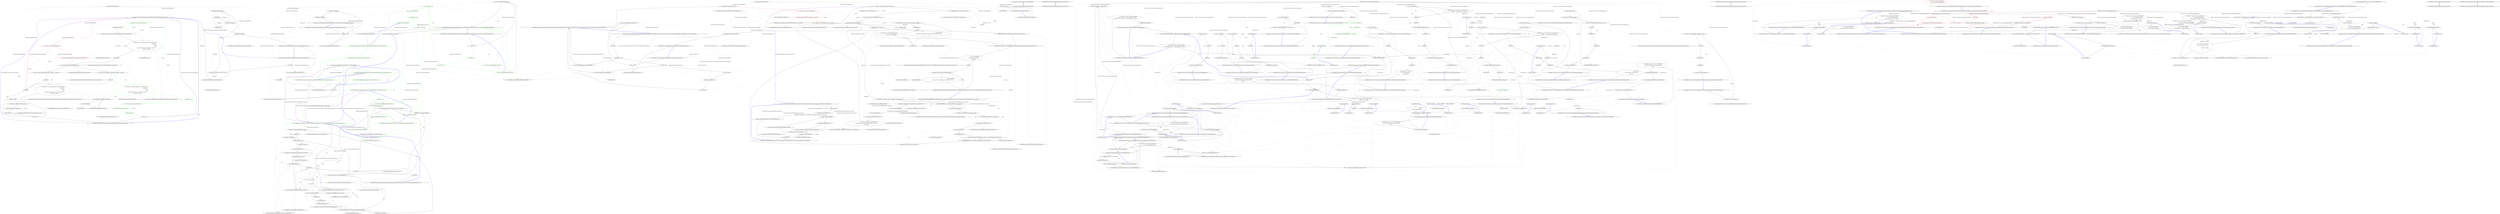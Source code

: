 digraph  {
n53 [label="Hangfire.Server.DelayedJobScheduler", span=""];
n0 [cluster="Hangfire.Server.DelayedJobScheduler.DelayedJobScheduler()", label="Entry Hangfire.Server.DelayedJobScheduler.DelayedJobScheduler()", span="81-81"];
n1 [cluster="Hangfire.Server.DelayedJobScheduler.DelayedJobScheduler()", label="Exit Hangfire.Server.DelayedJobScheduler.DelayedJobScheduler()", span="81-81"];
n2 [cluster="Hangfire.Server.DelayedJobScheduler.DelayedJobScheduler(System.TimeSpan)", label="Entry Hangfire.Server.DelayedJobScheduler.DelayedJobScheduler(System.TimeSpan)", span="91-91"];
n3 [cluster="Hangfire.Server.DelayedJobScheduler.DelayedJobScheduler(System.TimeSpan)", label="Exit Hangfire.Server.DelayedJobScheduler.DelayedJobScheduler(System.TimeSpan)", span="91-91"];
n4 [cluster="Hangfire.Server.DelayedJobScheduler.DelayedJobScheduler(System.TimeSpan, Hangfire.States.IBackgroundJobStateChanger)", label="Entry Hangfire.Server.DelayedJobScheduler.DelayedJobScheduler(System.TimeSpan, Hangfire.States.IBackgroundJobStateChanger)", span="104-104"];
n5 [cluster="Hangfire.Server.DelayedJobScheduler.DelayedJobScheduler(System.TimeSpan, Hangfire.States.IBackgroundJobStateChanger)", label="stateChanger == null", span="106-106"];
n6 [cluster="Hangfire.Server.DelayedJobScheduler.DelayedJobScheduler(System.TimeSpan, Hangfire.States.IBackgroundJobStateChanger)", label="throw new ArgumentNullException(nameof(stateChanger));", span="106-106"];
n7 [cluster="Hangfire.Server.DelayedJobScheduler.DelayedJobScheduler(System.TimeSpan, Hangfire.States.IBackgroundJobStateChanger)", label="_stateChanger = stateChanger", span="108-108"];
n8 [cluster="Hangfire.Server.DelayedJobScheduler.DelayedJobScheduler(System.TimeSpan, Hangfire.States.IBackgroundJobStateChanger)", label="_pollingDelay = pollingDelay", span="109-109"];
n9 [cluster="Hangfire.Server.DelayedJobScheduler.DelayedJobScheduler(System.TimeSpan, Hangfire.States.IBackgroundJobStateChanger)", label="Exit Hangfire.Server.DelayedJobScheduler.DelayedJobScheduler(System.TimeSpan, Hangfire.States.IBackgroundJobStateChanger)", span="104-104"];
n10 [cluster="System.ArgumentNullException.ArgumentNullException(string)", label="Entry System.ArgumentNullException.ArgumentNullException(string)", span="0-0"];
n11 [cluster="Unk.nameof", label="Entry Unk.nameof", span=""];
n12 [cluster="Hangfire.Server.DelayedJobScheduler.Execute(Hangfire.Server.BackgroundProcessContext)", label="Entry Hangfire.Server.DelayedJobScheduler.Execute(Hangfire.Server.BackgroundProcessContext)", span="113-113"];
n13 [cluster="Hangfire.Server.DelayedJobScheduler.Execute(Hangfire.Server.BackgroundProcessContext)", label="context == null", span="115-115"];
n14 [cluster="Hangfire.Server.DelayedJobScheduler.Execute(Hangfire.Server.BackgroundProcessContext)", label="throw new ArgumentNullException(nameof(context));", span="115-115"];
n16 [cluster="Hangfire.Server.DelayedJobScheduler.Execute(Hangfire.Server.BackgroundProcessContext)", label="EnqueueNextScheduledJob(context)", span="119-119"];
n18 [cluster="Hangfire.Server.DelayedJobScheduler.Execute(Hangfire.Server.BackgroundProcessContext)", label="context.IsShutdownRequested", span="123-123"];
n21 [cluster="Hangfire.Server.DelayedJobScheduler.Execute(Hangfire.Server.BackgroundProcessContext)", label="context.Wait(_pollingDelay)", span="134-134"];
n15 [cluster="Hangfire.Server.DelayedJobScheduler.Execute(Hangfire.Server.BackgroundProcessContext)", label="var jobsEnqueued = 0", span="117-117"];
n17 [cluster="Hangfire.Server.DelayedJobScheduler.Execute(Hangfire.Server.BackgroundProcessContext)", label="jobsEnqueued++", span="121-121"];
n19 [cluster="Hangfire.Server.DelayedJobScheduler.Execute(Hangfire.Server.BackgroundProcessContext)", label="jobsEnqueued != 0", span="129-129"];
n20 [cluster="Hangfire.Server.DelayedJobScheduler.Execute(Hangfire.Server.BackgroundProcessContext)", label="Logger.Info($''{jobsEnqueued} scheduled job(s) enqueued.'')", span="131-131"];
n23 [cluster="Hangfire.Server.DelayedJobScheduler.EnqueueNextScheduledJob(Hangfire.Server.BackgroundProcessContext)", label="Entry Hangfire.Server.DelayedJobScheduler.EnqueueNextScheduledJob(Hangfire.Server.BackgroundProcessContext)", span="143-143"];
n24 [cluster="Hangfire.Logging.ILog.Info(string)", label="Entry Hangfire.Logging.ILog.Info(string)", span="204-204"];
n22 [cluster="Hangfire.Server.DelayedJobScheduler.Execute(Hangfire.Server.BackgroundProcessContext)", label="Exit Hangfire.Server.DelayedJobScheduler.Execute(Hangfire.Server.BackgroundProcessContext)", span="113-113"];
n25 [cluster="Hangfire.Server.BackgroundProcessContext.Wait(System.TimeSpan)", label="Entry Hangfire.Server.BackgroundProcessContext.Wait(System.TimeSpan)", span="54-54"];
n26 [cluster="Hangfire.Server.DelayedJobScheduler.ToString()", label="Entry Hangfire.Server.DelayedJobScheduler.ToString()", span="138-138"];
n27 [cluster="Hangfire.Server.DelayedJobScheduler.ToString()", label="return GetType().Name;", span="140-140"];
n28 [cluster="Hangfire.Server.DelayedJobScheduler.ToString()", label="Exit Hangfire.Server.DelayedJobScheduler.ToString()", span="138-138"];
n29 [cluster="object.GetType()", label="Entry object.GetType()", span="0-0"];
n30 [cluster="Hangfire.Server.DelayedJobScheduler.EnqueueNextScheduledJob(Hangfire.Server.BackgroundProcessContext)", color=red, community=0, label="13: var connection = context.Storage.GetConnection()", span="145-145"];
n36 [cluster="Hangfire.Server.DelayedJobScheduler.EnqueueNextScheduledJob(Hangfire.Server.BackgroundProcessContext)", label="var appliedState = _stateChanger.ChangeState(new StateChangeContext(\r\n                    context.Storage,\r\n                    connection,\r\n                    jobId,\r\n                    new EnqueuedState { Reason = $''Triggered by {ToString()}'' }, \r\n                    ScheduledState.StateName))", span="159-164"];
n31 [cluster="Hangfire.Server.DelayedJobScheduler.EnqueueNextScheduledJob(Hangfire.Server.BackgroundProcessContext)", color=red, community=0, label="17: connection.AcquireDistributedLock(''locks:schedulepoller'', DefaultLockTimeout)", span="146-146"];
n43 [cluster="Hangfire.JobStorage.GetConnection()", label="Entry Hangfire.JobStorage.GetConnection()", span="56-56"];
n33 [cluster="Hangfire.Server.DelayedJobScheduler.EnqueueNextScheduledJob(Hangfire.Server.BackgroundProcessContext)", label="var jobId = connection.GetFirstByLowestScoreFromSet(''schedule'', 0, timestamp)", span="151-151"];
n38 [cluster="Hangfire.Server.DelayedJobScheduler.EnqueueNextScheduledJob(Hangfire.Server.BackgroundProcessContext)", label="var transaction = connection.CreateWriteTransaction()", span="171-171"];
n32 [cluster="Hangfire.Server.DelayedJobScheduler.EnqueueNextScheduledJob(Hangfire.Server.BackgroundProcessContext)", label="var timestamp = JobHelper.ToTimestamp(DateTime.UtcNow)", span="148-148"];
n44 [cluster="Hangfire.Storage.IStorageConnection.AcquireDistributedLock(string, System.TimeSpan)", label="Entry Hangfire.Storage.IStorageConnection.AcquireDistributedLock(string, System.TimeSpan)", span="28-28"];
n45 [cluster="Hangfire.Common.JobHelper.ToTimestamp(System.DateTime)", label="Entry Hangfire.Common.JobHelper.ToTimestamp(System.DateTime)", span="57-57"];
n34 [cluster="Hangfire.Server.DelayedJobScheduler.EnqueueNextScheduledJob(Hangfire.Server.BackgroundProcessContext)", label="jobId == null", span="153-153"];
n46 [cluster="Hangfire.Storage.IStorageConnection.GetFirstByLowestScoreFromSet(string, double, double)", label="Entry Hangfire.Storage.IStorageConnection.GetFirstByLowestScoreFromSet(string, double, double)", span="57-57"];
n39 [cluster="Hangfire.Server.DelayedJobScheduler.EnqueueNextScheduledJob(Hangfire.Server.BackgroundProcessContext)", label="transaction.RemoveFromSet(''schedule'', jobId)", span="173-173"];
n35 [cluster="Hangfire.Server.DelayedJobScheduler.EnqueueNextScheduledJob(Hangfire.Server.BackgroundProcessContext)", label="return false;", span="156-156"];
n37 [cluster="Hangfire.Server.DelayedJobScheduler.EnqueueNextScheduledJob(Hangfire.Server.BackgroundProcessContext)", label="appliedState == null", span="166-166"];
n47 [cluster="Hangfire.States.StateChangeContext.StateChangeContext(Hangfire.JobStorage, Hangfire.Storage.IStorageConnection, string, Hangfire.States.IState, params string[])", label="Entry Hangfire.States.StateChangeContext.StateChangeContext(Hangfire.JobStorage, Hangfire.Storage.IStorageConnection, string, Hangfire.States.IState, params string[])", span="35-35"];
n48 [cluster="Hangfire.States.EnqueuedState.EnqueuedState()", label="Entry Hangfire.States.EnqueuedState.EnqueuedState()", span="87-87"];
n49 [cluster="Hangfire.States.IBackgroundJobStateChanger.ChangeState(Hangfire.States.StateChangeContext)", label="Entry Hangfire.States.IBackgroundJobStateChanger.ChangeState(Hangfire.States.StateChangeContext)", span="25-25"];
n41 [cluster="Hangfire.Server.DelayedJobScheduler.EnqueueNextScheduledJob(Hangfire.Server.BackgroundProcessContext)", label="return true;", span="178-178"];
n50 [cluster="Hangfire.Storage.IStorageConnection.CreateWriteTransaction()", label="Entry Hangfire.Storage.IStorageConnection.CreateWriteTransaction()", span="27-27"];
n40 [cluster="Hangfire.Server.DelayedJobScheduler.EnqueueNextScheduledJob(Hangfire.Server.BackgroundProcessContext)", label="transaction.Commit()", span="174-174"];
n51 [cluster="Hangfire.Storage.IWriteOnlyTransaction.RemoveFromSet(string, string)", label="Entry Hangfire.Storage.IWriteOnlyTransaction.RemoveFromSet(string, string)", span="43-43"];
n52 [cluster="Hangfire.Storage.IWriteOnlyTransaction.Commit()", label="Entry Hangfire.Storage.IWriteOnlyTransaction.Commit()", span="54-54"];
n42 [cluster="Hangfire.Server.DelayedJobScheduler.EnqueueNextScheduledJob(Hangfire.Server.BackgroundProcessContext)", label="Exit Hangfire.Server.DelayedJobScheduler.EnqueueNextScheduledJob(Hangfire.Server.BackgroundProcessContext)", span="143-143"];
d30 [cluster="Hangfire.Server.DelayedJobScheduler.EnqueueNextScheduledJob(Hangfire.Server.BackgroundProcessContext)", color=green, community=0, label="13: var connection = context.Storage.GetConnection()", span="146-146"];
d31 [cluster="Hangfire.Server.DelayedJobScheduler.EnqueueNextScheduledJob(Hangfire.Server.BackgroundProcessContext)", label="IDisposable distributedLock", span="148-148"];
d32 [cluster="Hangfire.Server.DelayedJobScheduler.EnqueueNextScheduledJob(Hangfire.Server.BackgroundProcessContext)", label="distributedLock = connection.AcquireDistributedLock(''locks:schedulepoller'', DefaultLockTimeout)", span="152-152"];
d33 [cluster="Hangfire.Server.DelayedJobScheduler.EnqueueNextScheduledJob(Hangfire.Server.BackgroundProcessContext)", label="var appliedState = _stateChanger.ChangeState(new StateChangeContext(\r\n                    context.Storage,\r\n                    connection,\r\n                    jobId,\r\n                    new EnqueuedState { Reason = $''Triggered by {ToString()}'' }, \r\n                    ScheduledState.StateName))", span="155-160"];
d36 [cluster="Hangfire.Server.DelayedJobScheduler.EnqueueNextScheduledJob(Hangfire.Server.BackgroundProcessContext)", label="var jobId = connection.GetFirstByLowestScoreFromSet(''schedule'', 0, timestamp)", span="167-167"];
d39 [cluster="Hangfire.Server.DelayedJobScheduler.EnqueueNextScheduledJob(Hangfire.Server.BackgroundProcessContext)", color=green, community=0, label="17: var appliedState = _stateChanger.ChangeState(new StateChangeContext(\r\n                        context.Storage,\r\n                        connection,\r\n                        jobId,\r\n                        new EnqueuedState { Reason = $''Triggered by {ToString()}'' },\r\n                        ScheduledState.StateName))", span="175-180"];
d41 [cluster="Hangfire.Server.DelayedJobScheduler.EnqueueNextScheduledJob(Hangfire.Server.BackgroundProcessContext)", color=green, community=0, label="17: var transaction = connection.CreateWriteTransaction()", span="187-187"];
d37 [cluster="Hangfire.Server.DelayedJobScheduler.EnqueueNextScheduledJob(Hangfire.Server.BackgroundProcessContext)", label="jobId == null", span="169-169"];
d40 [cluster="Hangfire.Server.DelayedJobScheduler.EnqueueNextScheduledJob(Hangfire.Server.BackgroundProcessContext)", color=green, community=0, label="13: appliedState == null", span="182-182"];
d42 [cluster="Hangfire.Server.DelayedJobScheduler.EnqueueNextScheduledJob(Hangfire.Server.BackgroundProcessContext)", color=green, community=0, label="17: transaction.RemoveFromSet(''schedule'', jobId)", span="189-189"];
d43 [cluster="Hangfire.Server.DelayedJobScheduler.EnqueueNextScheduledJob(Hangfire.Server.BackgroundProcessContext)", color=green, community=0, label="13: transaction.Commit()", span="190-190"];
d44 [cluster="Hangfire.Server.DelayedJobScheduler.EnqueueNextScheduledJob(Hangfire.Server.BackgroundProcessContext)", label="return true;", span="194-194"];
d34 [cluster="Hangfire.Server.DelayedJobScheduler.EnqueueNextScheduledJob(Hangfire.Server.BackgroundProcessContext)", label=distributedLock, span="162-162"];
d48 [cluster="StateChangeContext.cstr", label="Entry StateChangeContext.cstr", span=""];
m0_29 [cluster="lambda expression", file="DelayedJobSchedulerFacts.cs", label="new ServerComponentRunner(_component.Object)", span="43-43"];
m0_179 [cluster="HangFire.Core.Tests.Server.ServerComponentRunnerFacts.Component_ReturnsUnderlyingComponent()", file="DelayedJobSchedulerFacts.cs", label="Entry HangFire.Core.Tests.Server.ServerComponentRunnerFacts.Component_ReturnsUnderlyingComponent()", span="228-228"];
m0_180 [cluster="HangFire.Core.Tests.Server.ServerComponentRunnerFacts.Component_ReturnsUnderlyingComponent()", file="DelayedJobSchedulerFacts.cs", label="var runner = CreateRunner()", span="230-230"];
m0_181 [cluster="HangFire.Core.Tests.Server.ServerComponentRunnerFacts.Component_ReturnsUnderlyingComponent()", file="DelayedJobSchedulerFacts.cs", label="Assert.Same(_component.Object, runner.Component)", span="232-232"];
m0_182 [cluster="HangFire.Core.Tests.Server.ServerComponentRunnerFacts.Component_ReturnsUnderlyingComponent()", file="DelayedJobSchedulerFacts.cs", label="Exit HangFire.Core.Tests.Server.ServerComponentRunnerFacts.Component_ReturnsUnderlyingComponent()", span="228-228"];
m0_40 [cluster="HangFire.Server.ServerComponentRunner.Dispose()", file="DelayedJobSchedulerFacts.cs", label="Entry HangFire.Server.ServerComponentRunner.Dispose()", span="84-84"];
m0_183 [cluster="Unk.Same", file="DelayedJobSchedulerFacts.cs", label="Entry Unk.Same", span=""];
m0_38 [cluster="Unk.IsNotNull", file="DelayedJobSchedulerFacts.cs", label="Entry Unk.IsNotNull", span=""];
m0_41 [cluster="Unk.Verify", file="DelayedJobSchedulerFacts.cs", label="Entry Unk.Verify", span=""];
m0_11 [cluster="System.DateTime.AddDays(double)", file="DelayedJobSchedulerFacts.cs", label="Entry System.DateTime.AddDays(double)", span="0-0"];
m0_39 [cluster="System.Threading.Thread.Sleep(System.TimeSpan)", file="DelayedJobSchedulerFacts.cs", label="Entry System.Threading.Thread.Sleep(System.TimeSpan)", span="0-0"];
m0_51 [cluster="HangFire.Tests.DequeuedJobsWatcherSteps.ThenTheJobHasTheFetchedFlagSet()", file="DelayedJobSchedulerFacts.cs", label="Entry HangFire.Tests.DequeuedJobsWatcherSteps.ThenTheJobHasTheFetchedFlagSet()", span="81-81"];
m0_52 [cluster="HangFire.Tests.DequeuedJobsWatcherSteps.ThenTheJobHasTheFetchedFlagSet()", file="DelayedJobSchedulerFacts.cs", label="var fetchedTimestamp = Redis.Client.GetValueFromHash(\r\n                String.Format(''hangfire:job:{0}'', JobSteps.DefaultJobId), ''Fetched'')", span="83-84"];
m0_55 [cluster="HangFire.Tests.DequeuedJobsWatcherSteps.ThenTheJobDoesNotHaveTheFetchedFlagSet()", file="DelayedJobSchedulerFacts.cs", label="Entry HangFire.Tests.DequeuedJobsWatcherSteps.ThenTheJobDoesNotHaveTheFetchedFlagSet()", span="90-90"];
m0_54 [cluster="HangFire.Tests.DequeuedJobsWatcherSteps.ThenTheJobHasTheFetchedFlagSet()", file="DelayedJobSchedulerFacts.cs", label="Exit HangFire.Tests.DequeuedJobsWatcherSteps.ThenTheJobHasTheFetchedFlagSet()", span="81-81"];
m0_53 [cluster="HangFire.Tests.DequeuedJobsWatcherSteps.ThenTheJobHasTheFetchedFlagSet()", file="DelayedJobSchedulerFacts.cs", label="Assert.IsNotNull(fetchedTimestamp)", span="86-86"];
m0_56 [cluster="HangFire.Tests.DequeuedJobsWatcherSteps.ThenTheJobDoesNotHaveTheFetchedFlagSet()", file="DelayedJobSchedulerFacts.cs", label="var fetchedTimestamp = Redis.Client.GetValueFromHash(\r\n                String.Format(''hangfire:job:{0}'', JobSteps.DefaultJobId), ''Fetched'')", span="92-93"];
m0_131 [cluster="HangFire.Core.Tests.Server.ServerComponentRunnerFacts.Dispose_CanBeCalled_AfterStop()", file="DelayedJobSchedulerFacts.cs", label="Entry HangFire.Core.Tests.Server.ServerComponentRunnerFacts.Dispose_CanBeCalled_AfterStop()", span="163-163"];
m0_132 [cluster="HangFire.Core.Tests.Server.ServerComponentRunnerFacts.Dispose_CanBeCalled_AfterStop()", file="DelayedJobSchedulerFacts.cs", label="var runner = CreateRunner()", span="165-165"];
m0_134 [cluster="HangFire.Core.Tests.Server.ServerComponentRunnerFacts.Dispose_CanBeCalled_AfterStop()", file="DelayedJobSchedulerFacts.cs", label="runner.Stop()", span="167-167"];
m0_133 [cluster="HangFire.Core.Tests.Server.ServerComponentRunnerFacts.Dispose_CanBeCalled_AfterStop()", file="DelayedJobSchedulerFacts.cs", label="runner.Start()", span="166-166"];
m0_135 [cluster="HangFire.Core.Tests.Server.ServerComponentRunnerFacts.Dispose_CanBeCalled_AfterStop()", file="DelayedJobSchedulerFacts.cs", label="Assert.DoesNotThrow(runner.Dispose)", span="169-169"];
m0_136 [cluster="HangFire.Core.Tests.Server.ServerComponentRunnerFacts.Dispose_CanBeCalled_AfterStop()", file="DelayedJobSchedulerFacts.cs", label="Exit HangFire.Core.Tests.Server.ServerComponentRunnerFacts.Dispose_CanBeCalled_AfterStop()", span="163-163"];
m0_15 [cluster="HangFire.Server.ServerComponentRunner.ServerComponentRunner(HangFire.Server.IServerComponent)", file="DelayedJobSchedulerFacts.cs", label="Entry HangFire.Server.ServerComponentRunner.ServerComponentRunner(HangFire.Server.IServerComponent)", span="36-36"];
m0_0 [cluster="HangFire.Tests.DequeuedJobsWatcherSteps.ItWasCheckedAAgo(string)", file="DelayedJobSchedulerFacts.cs", label="Entry HangFire.Tests.DequeuedJobsWatcherSteps.ItWasCheckedAAgo(string)", span="13-13"];
m0_1 [cluster="HangFire.Tests.DequeuedJobsWatcherSteps.ItWasCheckedAAgo(string)", file="DelayedJobSchedulerFacts.cs", label="DateTime time", span="15-15"];
m0_2 [cluster="HangFire.Tests.DequeuedJobsWatcherSteps.ItWasCheckedAAgo(string)", file="DelayedJobSchedulerFacts.cs", label="timeAgo.Equals(''millisecond'')", span="16-16"];
m0_3 [cluster="HangFire.Tests.DequeuedJobsWatcherSteps.ItWasCheckedAAgo(string)", file="DelayedJobSchedulerFacts.cs", label="time = DateTime.UtcNow.AddMilliseconds(-1)", span="16-16"];
m0_23 [cluster="ServerComponentRunner.cstr", file="DelayedJobSchedulerFacts.cs", label="Entry ServerComponentRunner.cstr", span=""];
m0_16 [cluster="HangFire.Core.Tests.Server.ServerComponentRunnerFacts.Ctor_ThrowsAnException_WhenOptionsValueIsNull()", file="DelayedJobSchedulerFacts.cs", label="Entry HangFire.Core.Tests.Server.ServerComponentRunnerFacts.Ctor_ThrowsAnException_WhenOptionsValueIsNull()", span="32-32"];
m0_17 [cluster="HangFire.Core.Tests.Server.ServerComponentRunnerFacts.Ctor_ThrowsAnException_WhenOptionsValueIsNull()", file="DelayedJobSchedulerFacts.cs", label="var exception = Assert.Throws<ArgumentNullException>(\r\n                () => new ServerComponentRunner(_component.Object, null))", span="34-35"];
m0_18 [cluster="HangFire.Core.Tests.Server.ServerComponentRunnerFacts.Ctor_ThrowsAnException_WhenOptionsValueIsNull()", file="DelayedJobSchedulerFacts.cs", label="Assert.Equal(''options'', exception.ParamName)", span="37-37"];
m0_20 [cluster="lambda expression", file="DelayedJobSchedulerFacts.cs", label="Entry lambda expression", span="35-35"];
m0_22 [cluster="lambda expression", file="DelayedJobSchedulerFacts.cs", label="Exit lambda expression", span="35-35"];
m0_19 [cluster="HangFire.Core.Tests.Server.ServerComponentRunnerFacts.Ctor_ThrowsAnException_WhenOptionsValueIsNull()", file="DelayedJobSchedulerFacts.cs", label="Exit HangFire.Core.Tests.Server.ServerComponentRunnerFacts.Ctor_ThrowsAnException_WhenOptionsValueIsNull()", span="32-32"];
m0_21 [cluster="lambda expression", file="DelayedJobSchedulerFacts.cs", label="new ServerComponentRunner(_component.Object, null)", span="35-35"];
m0_24 [cluster="HangFire.Core.Tests.Server.ServerComponentRunnerFacts.Ctor_UsesDefaultOptions_IfTheyWereNoProvided()", file="DelayedJobSchedulerFacts.cs", label="Entry HangFire.Core.Tests.Server.ServerComponentRunnerFacts.Ctor_UsesDefaultOptions_IfTheyWereNoProvided()", span="41-41"];
m0_13 [cluster="lambda expression", file="DelayedJobSchedulerFacts.cs", label="new ServerComponentRunner(null)", span="26-26"];
m0_27 [cluster="HangFire.Tests.DequeuedJobsWatcherSteps.WhenTimedOutJobsHandlerRuns()", file="DelayedJobSchedulerFacts.cs", label="watcher.FindAndRequeueTimedOutJobs()", span="44-44"];
m0_137 [cluster="HangFire.Core.Tests.Server.ServerComponentRunnerFacts.Dispose_ShouldDisposeDisposableComponent()", file="DelayedJobSchedulerFacts.cs", label="Entry HangFire.Core.Tests.Server.ServerComponentRunnerFacts.Dispose_ShouldDisposeDisposableComponent()", span="173-173"];
m0_138 [cluster="HangFire.Core.Tests.Server.ServerComponentRunnerFacts.Dispose_ShouldDisposeDisposableComponent()", file="DelayedJobSchedulerFacts.cs", label="_options.MaxRetryAttempts = 0", span="176-176"];
m0_140 [cluster="HangFire.Core.Tests.Server.ServerComponentRunnerFacts.Dispose_ShouldDisposeDisposableComponent()", file="DelayedJobSchedulerFacts.cs", label="var runner = new ServerComponentRunner(component, _options)", span="179-179"];
m0_143 [cluster="HangFire.Core.Tests.Server.ServerComponentRunnerFacts.Dispose_ShouldDisposeDisposableComponent()", file="DelayedJobSchedulerFacts.cs", label="runner.Dispose()", span="185-185"];
m0_139 [cluster="HangFire.Core.Tests.Server.ServerComponentRunnerFacts.Dispose_ShouldDisposeDisposableComponent()", file="DelayedJobSchedulerFacts.cs", label="var component = new DisposableComponent()", span="178-178"];
m0_141 [cluster="HangFire.Core.Tests.Server.ServerComponentRunnerFacts.Dispose_ShouldDisposeDisposableComponent()", file="DelayedJobSchedulerFacts.cs", label="runner.Start()", span="181-181"];
m0_142 [cluster="HangFire.Core.Tests.Server.ServerComponentRunnerFacts.Dispose_ShouldDisposeDisposableComponent()", file="DelayedJobSchedulerFacts.cs", label="Thread.Sleep(100)", span="182-182"];
m0_144 [cluster="HangFire.Core.Tests.Server.ServerComponentRunnerFacts.Dispose_ShouldDisposeDisposableComponent()", file="DelayedJobSchedulerFacts.cs", label="Thread.Sleep(500)", span="186-186"];
m0_145 [cluster="HangFire.Core.Tests.Server.ServerComponentRunnerFacts.Dispose_ShouldDisposeDisposableComponent()", file="DelayedJobSchedulerFacts.cs", label="Assert.True(component.Disposed)", span="189-189"];
m0_146 [cluster="HangFire.Core.Tests.Server.ServerComponentRunnerFacts.Dispose_ShouldDisposeDisposableComponent()", file="DelayedJobSchedulerFacts.cs", label="Exit HangFire.Core.Tests.Server.ServerComponentRunnerFacts.Dispose_ShouldDisposeDisposableComponent()", span="173-173"];
m0_100 [cluster="HangFire.Core.Tests.Server.ServerComponentRunnerFacts.Start_CanRestartStoppedComponent()", file="DelayedJobSchedulerFacts.cs", label="Entry HangFire.Core.Tests.Server.ServerComponentRunnerFacts.Start_CanRestartStoppedComponent()", span="121-121"];
m0_102 [cluster="HangFire.Core.Tests.Server.ServerComponentRunnerFacts.Start_CanRestartStoppedComponent()", file="DelayedJobSchedulerFacts.cs", label="var runner = CreateRunner()", span="126-126"];
m0_103 [cluster="HangFire.Core.Tests.Server.ServerComponentRunnerFacts.Start_CanRestartStoppedComponent()", file="DelayedJobSchedulerFacts.cs", label="_component.Setup(x => x.Execute(It.IsAny<CancellationToken>()))\r\n                .Callback(() => { timesExecuted++; Thread.Yield(); })", span="127-128"];
m0_105 [cluster="HangFire.Core.Tests.Server.ServerComponentRunnerFacts.Start_CanRestartStoppedComponent()", file="DelayedJobSchedulerFacts.cs", label="runner.Stop()", span="131-131"];
m0_106 [cluster="HangFire.Core.Tests.Server.ServerComponentRunnerFacts.Start_CanRestartStoppedComponent()", file="DelayedJobSchedulerFacts.cs", label="Thread.Sleep(TimeSpan.FromMilliseconds(100))", span="132-132"];
m0_109 [cluster="HangFire.Core.Tests.Server.ServerComponentRunnerFacts.Start_CanRestartStoppedComponent()", file="DelayedJobSchedulerFacts.cs", label="Thread.Sleep(TimeSpan.FromMilliseconds(100))", span="137-137"];
m0_101 [cluster="HangFire.Core.Tests.Server.ServerComponentRunnerFacts.Start_CanRestartStoppedComponent()", file="DelayedJobSchedulerFacts.cs", label="int timesExecuted = 0", span="124-124"];
m0_104 [cluster="HangFire.Core.Tests.Server.ServerComponentRunnerFacts.Start_CanRestartStoppedComponent()", file="DelayedJobSchedulerFacts.cs", label="runner.Start()", span="130-130"];
m0_108 [cluster="HangFire.Core.Tests.Server.ServerComponentRunnerFacts.Start_CanRestartStoppedComponent()", file="DelayedJobSchedulerFacts.cs", label="runner.Start()", span="136-136"];
m0_107 [cluster="HangFire.Core.Tests.Server.ServerComponentRunnerFacts.Start_CanRestartStoppedComponent()", file="DelayedJobSchedulerFacts.cs", label="timesExecuted = 0", span="133-133"];
m0_110 [cluster="HangFire.Core.Tests.Server.ServerComponentRunnerFacts.Start_CanRestartStoppedComponent()", file="DelayedJobSchedulerFacts.cs", label="Assert.True(timesExecuted > 0)", span="140-140"];
m0_111 [cluster="HangFire.Core.Tests.Server.ServerComponentRunnerFacts.Start_CanRestartStoppedComponent()", file="DelayedJobSchedulerFacts.cs", label="Exit HangFire.Core.Tests.Server.ServerComponentRunnerFacts.Start_CanRestartStoppedComponent()", span="121-121"];
m0_149 [cluster="System.Threading.Thread.Sleep(int)", file="DelayedJobSchedulerFacts.cs", label="Entry System.Threading.Thread.Sleep(int)", span="0-0"];
m0_9 [cluster="HangFire.Core.Tests.Server.ServerComponentRunnerFacts.Ctor_ThrowsAnException_WhenComponentIsNull()", file="DelayedJobSchedulerFacts.cs", label="Exit HangFire.Core.Tests.Server.ServerComponentRunnerFacts.Ctor_ThrowsAnException_WhenComponentIsNull()", span="23-23"];
m0_37 [cluster="Unk.GetValueFromHash", file="DelayedJobSchedulerFacts.cs", label="Entry Unk.GetValueFromHash", span=""];
m0_200 [cluster="HangFire.Core.Tests.Server.ServerComponentRunnerFacts.CreateRunner()", file="DelayedJobSchedulerFacts.cs", label="_component.Setup(x => x.Execute(It.IsAny<CancellationToken>()))\r\n                .Callback(() => Thread.Yield())", span="262-263"];
m0_201 [cluster="HangFire.Core.Tests.Server.ServerComponentRunnerFacts.CreateRunner()", file="DelayedJobSchedulerFacts.cs", label="return new ServerComponentRunner(_component.Object, _options);", span="264-264"];
m0_202 [cluster="HangFire.Core.Tests.Server.ServerComponentRunnerFacts.CreateRunner()", file="DelayedJobSchedulerFacts.cs", label="Exit HangFire.Core.Tests.Server.ServerComponentRunnerFacts.CreateRunner()", span="260-260"];
m0_10 [cluster="System.DateTime.AddMilliseconds(double)", file="DelayedJobSchedulerFacts.cs", label="Entry System.DateTime.AddMilliseconds(double)", span="0-0"];
m0_192 [cluster="HangFire.Core.Tests.Server.ServerComponentRunnerFacts.WaitingComponent.WaitingComponent()", file="DelayedJobSchedulerFacts.cs", label="Entry HangFire.Core.Tests.Server.ServerComponentRunnerFacts.WaitingComponent.WaitingComponent()", span="248-248"];
m0_83 [cluster="HangFire.Server.ServerComponentRunner.Stop()", file="DelayedJobSchedulerFacts.cs", label="Entry HangFire.Server.ServerComponentRunner.Stop()", span="70-70"];
m0_7 [cluster="HangFire.Core.Tests.Server.ServerComponentRunnerFacts.Ctor_ThrowsAnException_WhenComponentIsNull()", file="DelayedJobSchedulerFacts.cs", label="var exception = Assert.Throws<ArgumentNullException>(\r\n                () => new ServerComponentRunner(null))", span="25-26"];
m0_4 [cluster="Mock<IServerComponent>.cstr", file="DelayedJobSchedulerFacts.cs", label="Entry Mock<IServerComponent>.cstr", span=""];
m0_6 [cluster="HangFire.Core.Tests.Server.ServerComponentRunnerFacts.Ctor_ThrowsAnException_WhenComponentIsNull()", file="DelayedJobSchedulerFacts.cs", label="Entry HangFire.Core.Tests.Server.ServerComponentRunnerFacts.Ctor_ThrowsAnException_WhenComponentIsNull()", span="23-23"];
m0_5 [cluster="HangFire.Server.ServerComponentRunnerOptions.ServerComponentRunnerOptions()", file="DelayedJobSchedulerFacts.cs", label="Entry HangFire.Server.ServerComponentRunnerOptions.ServerComponentRunnerOptions()", span="24-24"];
m0_8 [cluster="HangFire.Core.Tests.Server.ServerComponentRunnerFacts.Ctor_ThrowsAnException_WhenComponentIsNull()", file="DelayedJobSchedulerFacts.cs", label="Assert.Equal(''component'', exception.ParamName)", span="28-28"];
m0_165 [cluster="HangFire.Core.Tests.Server.ServerComponentRunnerFacts.FailingComponent_ShouldBeExecutedSeveralTimes_Automatically()", file="DelayedJobSchedulerFacts.cs", label="Entry HangFire.Core.Tests.Server.ServerComponentRunnerFacts.FailingComponent_ShouldBeExecutedSeveralTimes_Automatically()", span="213-213"];
m0_166 [cluster="HangFire.Core.Tests.Server.ServerComponentRunnerFacts.FailingComponent_ShouldBeExecutedSeveralTimes_Automatically()", file="DelayedJobSchedulerFacts.cs", label="var runner = CreateRunner()", span="215-215"];
m0_167 [cluster="HangFire.Core.Tests.Server.ServerComponentRunnerFacts.FailingComponent_ShouldBeExecutedSeveralTimes_Automatically()", file="DelayedJobSchedulerFacts.cs", label="_component.Setup(x => x.Execute(It.IsAny<CancellationToken>())).Throws<InvalidOperationException>()", span="216-216"];
m0_171 [cluster="HangFire.Core.Tests.Server.ServerComponentRunnerFacts.FailingComponent_ShouldBeExecutedSeveralTimes_Automatically()", file="DelayedJobSchedulerFacts.cs", label="_component.Verify(x => x.Execute(\r\n                It.IsAny<CancellationToken>()),\r\n                Times.AtLeast(2))", span="222-224"];
m0_170 [cluster="HangFire.Core.Tests.Server.ServerComponentRunnerFacts.FailingComponent_ShouldBeExecutedSeveralTimes_Automatically()", file="DelayedJobSchedulerFacts.cs", label="runner.Dispose()", span="220-220"];
m0_168 [cluster="HangFire.Core.Tests.Server.ServerComponentRunnerFacts.FailingComponent_ShouldBeExecutedSeveralTimes_Automatically()", file="DelayedJobSchedulerFacts.cs", label="runner.Start()", span="217-217"];
m0_169 [cluster="HangFire.Core.Tests.Server.ServerComponentRunnerFacts.FailingComponent_ShouldBeExecutedSeveralTimes_Automatically()", file="DelayedJobSchedulerFacts.cs", label="Thread.Sleep(5000)", span="219-219"];
m0_172 [cluster="HangFire.Core.Tests.Server.ServerComponentRunnerFacts.FailingComponent_ShouldBeExecutedSeveralTimes_Automatically()", file="DelayedJobSchedulerFacts.cs", label="Exit HangFire.Core.Tests.Server.ServerComponentRunnerFacts.FailingComponent_ShouldBeExecutedSeveralTimes_Automatically()", span="213-213"];
m0_120 [cluster="HangFire.Core.Tests.Server.ServerComponentRunnerFacts.Stop_CanBeCalledMultipleTimesInARow()", file="DelayedJobSchedulerFacts.cs", label="Entry HangFire.Core.Tests.Server.ServerComponentRunnerFacts.Stop_CanBeCalledMultipleTimesInARow()", span="144-144"];
m0_121 [cluster="HangFire.Core.Tests.Server.ServerComponentRunnerFacts.Stop_CanBeCalledMultipleTimesInARow()", file="DelayedJobSchedulerFacts.cs", label="var runner = CreateRunner()", span="146-146"];
m0_123 [cluster="HangFire.Core.Tests.Server.ServerComponentRunnerFacts.Stop_CanBeCalledMultipleTimesInARow()", file="DelayedJobSchedulerFacts.cs", label="runner.Stop()", span="148-148"];
m0_122 [cluster="HangFire.Core.Tests.Server.ServerComponentRunnerFacts.Stop_CanBeCalledMultipleTimesInARow()", file="DelayedJobSchedulerFacts.cs", label="runner.Start()", span="147-147"];
m0_124 [cluster="HangFire.Core.Tests.Server.ServerComponentRunnerFacts.Stop_CanBeCalledMultipleTimesInARow()", file="DelayedJobSchedulerFacts.cs", label="Assert.DoesNotThrow(runner.Stop)", span="150-150"];
m0_125 [cluster="HangFire.Core.Tests.Server.ServerComponentRunnerFacts.Stop_CanBeCalledMultipleTimesInARow()", file="DelayedJobSchedulerFacts.cs", label="Exit HangFire.Core.Tests.Server.ServerComponentRunnerFacts.Stop_CanBeCalledMultipleTimesInARow()", span="144-144"];
m0_62 [cluster="HangFire.Core.Tests.Server.ServerComponentRunnerFacts.Start_OnDisposedObject_ThrowsAnException()", file="DelayedJobSchedulerFacts.cs", label="Entry HangFire.Core.Tests.Server.ServerComponentRunnerFacts.Start_OnDisposedObject_ThrowsAnException()", span="80-80"];
m0_63 [cluster="HangFire.Core.Tests.Server.ServerComponentRunnerFacts.Start_OnDisposedObject_ThrowsAnException()", file="DelayedJobSchedulerFacts.cs", label="var runner = CreateRunner()", span="82-82"];
m0_64 [cluster="HangFire.Core.Tests.Server.ServerComponentRunnerFacts.Start_OnDisposedObject_ThrowsAnException()", file="DelayedJobSchedulerFacts.cs", label="runner.Dispose()", span="83-83"];
m0_65 [cluster="HangFire.Core.Tests.Server.ServerComponentRunnerFacts.Start_OnDisposedObject_ThrowsAnException()", file="DelayedJobSchedulerFacts.cs", label="Assert.Throws<ObjectDisposedException>(() => runner.Start())", span="85-85"];
m0_66 [cluster="HangFire.Core.Tests.Server.ServerComponentRunnerFacts.Start_OnDisposedObject_ThrowsAnException()", file="DelayedJobSchedulerFacts.cs", label="Exit HangFire.Core.Tests.Server.ServerComponentRunnerFacts.Start_OnDisposedObject_ThrowsAnException()", span="80-80"];
m0_50 [cluster="HangFire.Core.Tests.Server.ServerComponentRunnerFacts.Dispose_CanBeCalledMultipleTimes()", file="DelayedJobSchedulerFacts.cs", label="Exit HangFire.Core.Tests.Server.ServerComponentRunnerFacts.Dispose_CanBeCalledMultipleTimes()", span="58-58"];
m0_92 [cluster="HangFire.Core.Tests.Server.ServerComponentRunnerFacts.Stop_OnDisposedObject_ThrowsAnException()", file="DelayedJobSchedulerFacts.cs", label="Entry HangFire.Core.Tests.Server.ServerComponentRunnerFacts.Stop_OnDisposedObject_ThrowsAnException()", span="112-112"];
m0_93 [cluster="HangFire.Core.Tests.Server.ServerComponentRunnerFacts.Stop_OnDisposedObject_ThrowsAnException()", color=green, community=0, file="DelayedJobSchedulerFacts.cs", label="25: var runner = CreateRunner()", span="114-114"];
m0_94 [cluster="HangFire.Core.Tests.Server.ServerComponentRunnerFacts.Stop_OnDisposedObject_ThrowsAnException()", color=green, community=0, file="DelayedJobSchedulerFacts.cs", label="25: runner.Dispose()", span="115-115"];
m0_95 [cluster="HangFire.Core.Tests.Server.ServerComponentRunnerFacts.Stop_OnDisposedObject_ThrowsAnException()", color=green, community=0, file="DelayedJobSchedulerFacts.cs", label="25: Assert.Throws<ObjectDisposedException>(() => runner.Stop())", span="117-117"];
m0_96 [cluster="HangFire.Core.Tests.Server.ServerComponentRunnerFacts.Stop_OnDisposedObject_ThrowsAnException()", file="DelayedJobSchedulerFacts.cs", label="Exit HangFire.Core.Tests.Server.ServerComponentRunnerFacts.Stop_OnDisposedObject_ThrowsAnException()", span="112-112"];
m0_12 [cluster="lambda expression", file="DelayedJobSchedulerFacts.cs", label="Entry lambda expression", span="26-26"];
m0_25 [cluster="HangFire.Core.Tests.Server.ServerComponentRunnerFacts.Ctor_UsesDefaultOptions_IfTheyWereNoProvided()", file="DelayedJobSchedulerFacts.cs", label="Assert.DoesNotThrow(() => new ServerComponentRunner(_component.Object))", span="43-43"];
m0_26 [cluster="HangFire.Core.Tests.Server.ServerComponentRunnerFacts.Ctor_UsesDefaultOptions_IfTheyWereNoProvided()", file="DelayedJobSchedulerFacts.cs", label="Exit HangFire.Core.Tests.Server.ServerComponentRunnerFacts.Ctor_UsesDefaultOptions_IfTheyWereNoProvided()", span="41-41"];
m0_28 [cluster="lambda expression", file="DelayedJobSchedulerFacts.cs", label="Entry lambda expression", span="43-43"];
m0_184 [cluster="HangFire.Core.Tests.Server.ServerComponentRunnerFacts.OperationCanceledException_DoesNotCauseAutomaticRetry()", file="DelayedJobSchedulerFacts.cs", label="Entry HangFire.Core.Tests.Server.ServerComponentRunnerFacts.OperationCanceledException_DoesNotCauseAutomaticRetry()", span="236-236"];
m0_190 [cluster="HangFire.Core.Tests.Server.ServerComponentRunnerFacts.OperationCanceledException_DoesNotCauseAutomaticRetry()", file="DelayedJobSchedulerFacts.cs", label="Assert.Equal(1, component.CalledTimes)", span="245-245"];
m0_186 [cluster="HangFire.Core.Tests.Server.ServerComponentRunnerFacts.OperationCanceledException_DoesNotCauseAutomaticRetry()", file="DelayedJobSchedulerFacts.cs", label="var runner = new ServerComponentRunner(component, _options)", span="239-239"];
m0_189 [cluster="HangFire.Core.Tests.Server.ServerComponentRunnerFacts.OperationCanceledException_DoesNotCauseAutomaticRetry()", file="DelayedJobSchedulerFacts.cs", label="runner.Dispose()", span="243-243"];
m0_185 [cluster="HangFire.Core.Tests.Server.ServerComponentRunnerFacts.OperationCanceledException_DoesNotCauseAutomaticRetry()", file="DelayedJobSchedulerFacts.cs", label="var component = new WaitingComponent()", span="238-238"];
m0_187 [cluster="HangFire.Core.Tests.Server.ServerComponentRunnerFacts.OperationCanceledException_DoesNotCauseAutomaticRetry()", file="DelayedJobSchedulerFacts.cs", label="runner.Start()", span="240-240"];
m0_188 [cluster="HangFire.Core.Tests.Server.ServerComponentRunnerFacts.OperationCanceledException_DoesNotCauseAutomaticRetry()", file="DelayedJobSchedulerFacts.cs", label="Thread.Sleep(500)", span="242-242"];
m0_191 [cluster="HangFire.Core.Tests.Server.ServerComponentRunnerFacts.OperationCanceledException_DoesNotCauseAutomaticRetry()", file="DelayedJobSchedulerFacts.cs", label="Exit HangFire.Core.Tests.Server.ServerComponentRunnerFacts.OperationCanceledException_DoesNotCauseAutomaticRetry()", span="236-236"];
m0_126 [cluster="HangFire.Core.Tests.Server.ServerComponentRunnerFacts.Dispose_StopsExecutionAutomatically()", file="DelayedJobSchedulerFacts.cs", label="Entry HangFire.Core.Tests.Server.ServerComponentRunnerFacts.Dispose_StopsExecutionAutomatically()", span="154-154"];
m0_127 [cluster="HangFire.Core.Tests.Server.ServerComponentRunnerFacts.Dispose_StopsExecutionAutomatically()", file="DelayedJobSchedulerFacts.cs", label="var runner = CreateRunner()", span="156-156"];
m0_128 [cluster="HangFire.Core.Tests.Server.ServerComponentRunnerFacts.Dispose_StopsExecutionAutomatically()", file="DelayedJobSchedulerFacts.cs", label="runner.Start()", span="157-157"];
m0_129 [cluster="HangFire.Core.Tests.Server.ServerComponentRunnerFacts.Dispose_StopsExecutionAutomatically()", file="DelayedJobSchedulerFacts.cs", label="Assert.DoesNotThrow(runner.Dispose)", span="159-159"];
m0_130 [cluster="HangFire.Core.Tests.Server.ServerComponentRunnerFacts.Dispose_StopsExecutionAutomatically()", file="DelayedJobSchedulerFacts.cs", label="Exit HangFire.Core.Tests.Server.ServerComponentRunnerFacts.Dispose_StopsExecutionAutomatically()", span="154-154"];
m0_81 [cluster="Unk.Setup", file="DelayedJobSchedulerFacts.cs", label="Entry Unk.Setup", span=""];
m0_57 [cluster="HangFire.Tests.DequeuedJobsWatcherSteps.ThenTheJobDoesNotHaveTheFetchedFlagSet()", file="DelayedJobSchedulerFacts.cs", label="Assert.IsNull(fetchedTimestamp)", span="95-95"];
m0_31 [cluster="HangFire.Tests.DequeuedJobsWatcherSteps.ThenItMarksTheJobAsChecked()", file="DelayedJobSchedulerFacts.cs", label="Entry HangFire.Tests.DequeuedJobsWatcherSteps.ThenItMarksTheJobAsChecked()", span="48-48"];
m0_32 [cluster="HangFire.Tests.DequeuedJobsWatcherSteps.ThenItMarksTheJobAsChecked()", file="DelayedJobSchedulerFacts.cs", label="var checkedTimestamp = Redis.Client.GetValueFromHash(\r\n                String.Format(''hangfire:job:{0}'', JobSteps.DefaultJobId),\r\n                ''Checked'')", span="50-52"];
m0_35 [cluster="HangFire.Tests.DequeuedJobsWatcherSteps.ThenItMarksTheJobAsChecked()", file="DelayedJobSchedulerFacts.cs", label="Assert.IsTrue(date > DateTime.UtcNow.AddMinutes(-1))", span="57-57"];
m0_34 [cluster="HangFire.Tests.DequeuedJobsWatcherSteps.ThenItMarksTheJobAsChecked()", file="DelayedJobSchedulerFacts.cs", label="var date = JobHelper.FromStringTimestamp(checkedTimestamp)", span="55-55"];
m0_33 [cluster="HangFire.Tests.DequeuedJobsWatcherSteps.ThenItMarksTheJobAsChecked()", file="DelayedJobSchedulerFacts.cs", label="Assert.IsNotNull(checkedTimestamp)", span="54-54"];
m0_36 [cluster="HangFire.Tests.DequeuedJobsWatcherSteps.ThenItMarksTheJobAsChecked()", file="DelayedJobSchedulerFacts.cs", label="Exit HangFire.Tests.DequeuedJobsWatcherSteps.ThenItMarksTheJobAsChecked()", span="48-48"];
m0_46 [cluster="HangFire.Tests.DequeuedJobsWatcherSteps.ThenTheJobDoesNotHaveTheCheckedFlagSet()", file="DelayedJobSchedulerFacts.cs", label="Entry HangFire.Tests.DequeuedJobsWatcherSteps.ThenTheJobDoesNotHaveTheCheckedFlagSet()", span="71-71"];
m0_47 [cluster="HangFire.Tests.DequeuedJobsWatcherSteps.ThenTheJobDoesNotHaveTheCheckedFlagSet()", file="DelayedJobSchedulerFacts.cs", label="var checkedTimestamp = Redis.Client.GetValueFromHash(\r\n                String.Format(''hangfire:job:{0}'', JobSteps.DefaultJobId),\r\n                ''Checked'')", span="73-75"];
m0_48 [cluster="HangFire.Tests.DequeuedJobsWatcherSteps.ThenTheJobDoesNotHaveTheCheckedFlagSet()", file="DelayedJobSchedulerFacts.cs", label="Assert.IsNull(checkedTimestamp)", span="77-77"];
m0_49 [cluster="HangFire.Tests.DequeuedJobsWatcherSteps.ThenTheJobDoesNotHaveTheCheckedFlagSet()", file="DelayedJobSchedulerFacts.cs", label="Exit HangFire.Tests.DequeuedJobsWatcherSteps.ThenTheJobDoesNotHaveTheCheckedFlagSet()", span="71-71"];
m0_148 [cluster="HangFire.Server.ServerComponentRunner.ServerComponentRunner(HangFire.Server.IServerComponent, HangFire.Server.ServerComponentRunnerOptions)", file="DelayedJobSchedulerFacts.cs", label="Entry HangFire.Server.ServerComponentRunner.ServerComponentRunner(HangFire.Server.IServerComponent, HangFire.Server.ServerComponentRunnerOptions)", span="41-41"];
m0_58 [cluster="Unk.AtLeast", file="DelayedJobSchedulerFacts.cs", label="Entry Unk.AtLeast", span=""];
m0_91 [cluster="System.Threading.Thread.Yield()", file="DelayedJobSchedulerFacts.cs", label="Entry System.Threading.Thread.Yield()", span="0-0"];
m0_67 [cluster="lambda expression", file="DelayedJobSchedulerFacts.cs", label="Entry lambda expression", span="85-85"];
m0_98 [cluster="lambda expression", color=green, community=0, file="DelayedJobSchedulerFacts.cs", label="36: runner.Stop()", span="117-117"];
m0_97 [cluster="lambda expression", file="DelayedJobSchedulerFacts.cs", label="Entry lambda expression", span="117-117"];
m0_99 [cluster="lambda expression", file="DelayedJobSchedulerFacts.cs", label="Exit lambda expression", span="117-117"];
m0_43 [cluster="HangFire.Tests.DequeuedJobsWatcherSteps.ThenTheJobHasTheCheckedFlagSet()", file="DelayedJobSchedulerFacts.cs", label="var checkedTimestamp = Redis.Client.GetValueFromHash(\r\n                String.Format(''hangfire:job:{0}'', JobSteps.DefaultJobId),\r\n                ''Checked'')", span="63-65"];
m0_60 [cluster="lambda expression", file="DelayedJobSchedulerFacts.cs", label="x.Execute(It.IsNotNull<CancellationToken>())", span="75-75"];
m0_85 [cluster="lambda expression", file="DelayedJobSchedulerFacts.cs", label="x.Execute(It.IsAny<CancellationToken>())", span="95-95"];
m0_114 [cluster="lambda expression", file="DelayedJobSchedulerFacts.cs", label="x.Execute(It.IsAny<CancellationToken>())", span="127-127"];
m0_160 [cluster="lambda expression", file="DelayedJobSchedulerFacts.cs", label="x.Execute(It.IsAny<CancellationToken>())", span="199-199"];
m0_163 [cluster="lambda expression", file="DelayedJobSchedulerFacts.cs", label="x.Execute(It.IsAny<CancellationToken>())", span="208-208"];
m0_174 [cluster="lambda expression", file="DelayedJobSchedulerFacts.cs", label="x.Execute(It.IsAny<CancellationToken>())", span="216-216"];
m0_177 [cluster="lambda expression", file="DelayedJobSchedulerFacts.cs", label="x.Execute(\r\n                It.IsAny<CancellationToken>())", span="222-223"];
m0_204 [cluster="lambda expression", file="DelayedJobSchedulerFacts.cs", label="x.Execute(It.IsAny<CancellationToken>())", span="262-262"];
m0_30 [cluster="HangFire.Redis.Components.DequeuedJobsWatcher.FindAndRequeueTimedOutJobs()", file="DelayedJobSchedulerFacts.cs", label="Entry HangFire.Redis.Components.DequeuedJobsWatcher.FindAndRequeueTimedOutJobs()", span="44-44"];
m0_42 [cluster="HangFire.Tests.DequeuedJobsWatcherSteps.ThenTheJobHasTheCheckedFlagSet()", file="DelayedJobSchedulerFacts.cs", label="Entry HangFire.Tests.DequeuedJobsWatcherSteps.ThenTheJobHasTheCheckedFlagSet()", span="61-61"];
m0_59 [cluster="lambda expression", file="DelayedJobSchedulerFacts.cs", label="Entry lambda expression", span="75-75"];
m0_68 [cluster="lambda expression", file="DelayedJobSchedulerFacts.cs", label="runner.Start()", span="85-85"];
m0_84 [cluster="lambda expression", file="DelayedJobSchedulerFacts.cs", label="Entry lambda expression", span="95-95"];
m0_87 [cluster="lambda expression", file="DelayedJobSchedulerFacts.cs", label="Entry lambda expression", span="96-96"];
m0_88 [cluster="lambda expression", file="DelayedJobSchedulerFacts.cs", label="timesExecuted++", span="96-96"];
m0_113 [cluster="lambda expression", file="DelayedJobSchedulerFacts.cs", label="Entry lambda expression", span="127-127"];
m0_116 [cluster="lambda expression", file="DelayedJobSchedulerFacts.cs", label="Entry lambda expression", span="128-128"];
m0_117 [cluster="lambda expression", file="DelayedJobSchedulerFacts.cs", label="timesExecuted++", span="128-128"];
m0_159 [cluster="lambda expression", file="DelayedJobSchedulerFacts.cs", label="Entry lambda expression", span="199-199"];
m0_162 [cluster="lambda expression", file="DelayedJobSchedulerFacts.cs", label="Entry lambda expression", span="208-208"];
m0_173 [cluster="lambda expression", file="DelayedJobSchedulerFacts.cs", label="Entry lambda expression", span="216-216"];
m0_176 [cluster="lambda expression", file="DelayedJobSchedulerFacts.cs", label="Entry lambda expression", span="222-223"];
m0_203 [cluster="lambda expression", file="DelayedJobSchedulerFacts.cs", label="Entry lambda expression", span="262-262"];
m0_206 [cluster="lambda expression", file="DelayedJobSchedulerFacts.cs", label="Entry lambda expression", span="263-263"];
m0_44 [cluster="HangFire.Tests.DequeuedJobsWatcherSteps.ThenTheJobHasTheCheckedFlagSet()", file="DelayedJobSchedulerFacts.cs", label="Assert.IsNotNull(checkedTimestamp)", span="67-67"];
m0_61 [cluster="lambda expression", file="DelayedJobSchedulerFacts.cs", label="Exit lambda expression", span="75-75"];
m0_86 [cluster="lambda expression", file="DelayedJobSchedulerFacts.cs", label="Exit lambda expression", span="95-95"];
m0_115 [cluster="lambda expression", file="DelayedJobSchedulerFacts.cs", label="Exit lambda expression", span="127-127"];
m0_161 [cluster="lambda expression", file="DelayedJobSchedulerFacts.cs", label="Exit lambda expression", span="199-199"];
m0_164 [cluster="lambda expression", file="DelayedJobSchedulerFacts.cs", label="Exit lambda expression", span="208-208"];
m0_175 [cluster="lambda expression", file="DelayedJobSchedulerFacts.cs", label="Exit lambda expression", span="216-216"];
m0_178 [cluster="lambda expression", file="DelayedJobSchedulerFacts.cs", label="Exit lambda expression", span="222-223"];
m0_205 [cluster="lambda expression", file="DelayedJobSchedulerFacts.cs", label="Exit lambda expression", span="262-262"];
m0_69 [cluster="lambda expression", file="DelayedJobSchedulerFacts.cs", label="Exit lambda expression", span="85-85"];
m0_90 [cluster="lambda expression", file="DelayedJobSchedulerFacts.cs", label="Exit lambda expression", span="96-96"];
m0_89 [cluster="lambda expression", file="DelayedJobSchedulerFacts.cs", label="Thread.Yield()", span="96-96"];
m0_119 [cluster="lambda expression", file="DelayedJobSchedulerFacts.cs", label="Exit lambda expression", span="128-128"];
m0_118 [cluster="lambda expression", file="DelayedJobSchedulerFacts.cs", label="Thread.Yield()", span="128-128"];
m0_208 [cluster="lambda expression", file="DelayedJobSchedulerFacts.cs", label="Exit lambda expression", span="263-263"];
m0_207 [cluster="lambda expression", file="DelayedJobSchedulerFacts.cs", label="Thread.Yield()", span="263-263"];
m0_14 [cluster="HangFire.Common.JobHelper.ToStringTimestamp(System.DateTime)", file="DelayedJobSchedulerFacts.cs", label="Entry HangFire.Common.JobHelper.ToStringTimestamp(System.DateTime)", span="46-46"];
m0_209 [cluster="HangFire.Core.Tests.Server.ServerComponentRunnerFacts.DisposableComponent.Execute(System.Threading.CancellationToken)", file="DelayedJobSchedulerFacts.cs", label="Entry HangFire.Core.Tests.Server.ServerComponentRunnerFacts.DisposableComponent.Execute(System.Threading.CancellationToken)", span="271-271"];
m0_210 [cluster="HangFire.Core.Tests.Server.ServerComponentRunnerFacts.DisposableComponent.Execute(System.Threading.CancellationToken)", file="DelayedJobSchedulerFacts.cs", label="Thread.Yield()", span="273-273"];
m0_211 [cluster="HangFire.Core.Tests.Server.ServerComponentRunnerFacts.DisposableComponent.Execute(System.Threading.CancellationToken)", file="DelayedJobSchedulerFacts.cs", label="Exit HangFire.Core.Tests.Server.ServerComponentRunnerFacts.DisposableComponent.Execute(System.Threading.CancellationToken)", span="271-271"];
m0_147 [cluster="HangFire.Core.Tests.Server.ServerComponentRunnerFacts.DisposableComponent.DisposableComponent()", file="DelayedJobSchedulerFacts.cs", label="Entry HangFire.Core.Tests.Server.ServerComponentRunnerFacts.DisposableComponent.DisposableComponent()", span="267-267"];
m0_45 [cluster="Unk.Execute", file="DelayedJobSchedulerFacts.cs", label="Entry Unk.Execute", span=""];
m0_112 [cluster="Unk.True", file="DelayedJobSchedulerFacts.cs", label="Entry Unk.True", span=""];
m0_70 [cluster="HangFire.Core.Tests.Server.ServerComponentRunnerFacts.Stop_LeadsToStoppedComponentExecution()", file="DelayedJobSchedulerFacts.cs", label="Entry HangFire.Core.Tests.Server.ServerComponentRunnerFacts.Stop_LeadsToStoppedComponentExecution()", span="89-89"];
m0_79 [cluster="HangFire.Core.Tests.Server.ServerComponentRunnerFacts.Stop_LeadsToStoppedComponentExecution()", color=green, community=0, file="DelayedJobSchedulerFacts.cs", label="22: Assert.Equal(0, timesExecuted)", span="108-108"];
m0_77 [cluster="HangFire.Core.Tests.Server.ServerComponentRunnerFacts.Stop_LeadsToStoppedComponentExecution()", file="DelayedJobSchedulerFacts.cs", label="timesExecuted = 0", span="103-103"];
m0_78 [cluster="HangFire.Core.Tests.Server.ServerComponentRunnerFacts.Stop_LeadsToStoppedComponentExecution()", file="DelayedJobSchedulerFacts.cs", label="Thread.Sleep(TimeSpan.FromMilliseconds(100))", span="105-105"];
m0_76 [cluster="HangFire.Core.Tests.Server.ServerComponentRunnerFacts.Stop_LeadsToStoppedComponentExecution()", file="DelayedJobSchedulerFacts.cs", label="Thread.Sleep(TimeSpan.FromMilliseconds(100))", span="102-102"];
m0_72 [cluster="HangFire.Core.Tests.Server.ServerComponentRunnerFacts.Stop_LeadsToStoppedComponentExecution()", file="DelayedJobSchedulerFacts.cs", label="var runner = CreateRunner()", span="94-94"];
m0_73 [cluster="HangFire.Core.Tests.Server.ServerComponentRunnerFacts.Stop_LeadsToStoppedComponentExecution()", file="DelayedJobSchedulerFacts.cs", label="_component.Setup(x => x.Execute(It.IsAny<CancellationToken>()))\r\n                .Callback(() => { timesExecuted++; Thread.Yield(); })", span="95-96"];
m0_75 [cluster="HangFire.Core.Tests.Server.ServerComponentRunnerFacts.Stop_LeadsToStoppedComponentExecution()", file="DelayedJobSchedulerFacts.cs", label="runner.Stop()", span="101-101"];
m0_71 [cluster="HangFire.Core.Tests.Server.ServerComponentRunnerFacts.Stop_LeadsToStoppedComponentExecution()", file="DelayedJobSchedulerFacts.cs", label="int timesExecuted = 0", span="92-92"];
m0_74 [cluster="HangFire.Core.Tests.Server.ServerComponentRunnerFacts.Stop_LeadsToStoppedComponentExecution()", file="DelayedJobSchedulerFacts.cs", label="runner.Start()", span="98-98"];
m0_80 [cluster="HangFire.Core.Tests.Server.ServerComponentRunnerFacts.Stop_LeadsToStoppedComponentExecution()", file="DelayedJobSchedulerFacts.cs", label="Exit HangFire.Core.Tests.Server.ServerComponentRunnerFacts.Stop_LeadsToStoppedComponentExecution()", span="89-89"];
m0_82 [cluster="Unk.Callback", file="DelayedJobSchedulerFacts.cs", label="Entry Unk.Callback", span=""];
m0_150 [cluster="HangFire.Core.Tests.Server.ServerComponentRunnerFacts.FailingComponent_ShouldNotBeRetried_IfMaxRetryAttemptsIsZero()", file="DelayedJobSchedulerFacts.cs", label="Entry HangFire.Core.Tests.Server.ServerComponentRunnerFacts.FailingComponent_ShouldNotBeRetried_IfMaxRetryAttemptsIsZero()", span="193-193"];
m0_151 [cluster="HangFire.Core.Tests.Server.ServerComponentRunnerFacts.FailingComponent_ShouldNotBeRetried_IfMaxRetryAttemptsIsZero()", file="DelayedJobSchedulerFacts.cs", label="_options.MaxRetryAttempts = 0", span="196-196"];
m0_152 [cluster="HangFire.Core.Tests.Server.ServerComponentRunnerFacts.FailingComponent_ShouldNotBeRetried_IfMaxRetryAttemptsIsZero()", file="DelayedJobSchedulerFacts.cs", label="var runner = CreateRunner()", span="198-198"];
m0_153 [cluster="HangFire.Core.Tests.Server.ServerComponentRunnerFacts.FailingComponent_ShouldNotBeRetried_IfMaxRetryAttemptsIsZero()", file="DelayedJobSchedulerFacts.cs", label="_component.Setup(x => x.Execute(It.IsAny<CancellationToken>())).Throws<InvalidOperationException>()", span="199-199"];
m0_157 [cluster="HangFire.Core.Tests.Server.ServerComponentRunnerFacts.FailingComponent_ShouldNotBeRetried_IfMaxRetryAttemptsIsZero()", file="DelayedJobSchedulerFacts.cs", label="_component.Verify(\r\n                x => x.Execute(It.IsAny<CancellationToken>()),\r\n                Times.Once)", span="207-209"];
m0_156 [cluster="HangFire.Core.Tests.Server.ServerComponentRunnerFacts.FailingComponent_ShouldNotBeRetried_IfMaxRetryAttemptsIsZero()", file="DelayedJobSchedulerFacts.cs", label="runner.Dispose()", span="205-205"];
m0_154 [cluster="HangFire.Core.Tests.Server.ServerComponentRunnerFacts.FailingComponent_ShouldNotBeRetried_IfMaxRetryAttemptsIsZero()", file="DelayedJobSchedulerFacts.cs", label="runner.Start()", span="201-201"];
m0_155 [cluster="HangFire.Core.Tests.Server.ServerComponentRunnerFacts.FailingComponent_ShouldNotBeRetried_IfMaxRetryAttemptsIsZero()", file="DelayedJobSchedulerFacts.cs", label="Thread.Sleep(500)", span="202-202"];
m0_158 [cluster="HangFire.Core.Tests.Server.ServerComponentRunnerFacts.FailingComponent_ShouldNotBeRetried_IfMaxRetryAttemptsIsZero()", file="DelayedJobSchedulerFacts.cs", label="Exit HangFire.Core.Tests.Server.ServerComponentRunnerFacts.FailingComponent_ShouldNotBeRetried_IfMaxRetryAttemptsIsZero()", span="193-193"];
m0_215 [file="DelayedJobSchedulerFacts.cs", label="HangFire.Core.Tests.Server.ServerComponentRunnerFacts", span=""];
m0_218 [file="DelayedJobSchedulerFacts.cs", label=runner, span=""];
m0_216 [file="DelayedJobSchedulerFacts.cs", label=runner, span=""];
m0_217 [file="DelayedJobSchedulerFacts.cs", label=timesExecuted, span=""];
m0_219 [file="DelayedJobSchedulerFacts.cs", label=timesExecuted, span=""];
m1_0 [cluster="Hangfire.Storage.DistributedLockTimeoutException.DistributedLockTimeoutException(string)", file="DistributedLockTimeoutException.cs", label="Entry Hangfire.Storage.DistributedLockTimeoutException.DistributedLockTimeoutException(string)", span="6-6"];
m1_1 [cluster="Hangfire.Storage.DistributedLockTimeoutException.DistributedLockTimeoutException(string)", file="DistributedLockTimeoutException.cs", label="Exit Hangfire.Storage.DistributedLockTimeoutException.DistributedLockTimeoutException(string)", span="6-6"];
m2_72 [cluster="Hangfire.Core.Tests.Server.ServerJobCancellationTokenFacts.ThrowIfCancellationRequested_ThrowsJobAborted_IfJobIsNotInProcessingState()", file="ExpirationManager.cs", label="Entry Hangfire.Core.Tests.Server.ServerJobCancellationTokenFacts.ThrowIfCancellationRequested_ThrowsJobAborted_IfJobIsNotInProcessingState()", span="103-103"];
m2_73 [cluster="Hangfire.Core.Tests.Server.ServerJobCancellationTokenFacts.ThrowIfCancellationRequested_ThrowsJobAborted_IfJobIsNotInProcessingState()", file="ExpirationManager.cs", label="_stateData.Name = ''NotProcessing''", span="105-105"];
m2_74 [cluster="Hangfire.Core.Tests.Server.ServerJobCancellationTokenFacts.ThrowIfCancellationRequested_ThrowsJobAborted_IfJobIsNotInProcessingState()", file="ExpirationManager.cs", label="var token = CreateToken()", span="106-106"];
m2_75 [cluster="Hangfire.Core.Tests.Server.ServerJobCancellationTokenFacts.ThrowIfCancellationRequested_ThrowsJobAborted_IfJobIsNotInProcessingState()", file="ExpirationManager.cs", label="Assert.Throws<JobAbortedException>(\r\n                () => token.ThrowIfCancellationRequested())", span="108-109"];
m2_76 [cluster="Hangfire.Core.Tests.Server.ServerJobCancellationTokenFacts.ThrowIfCancellationRequested_ThrowsJobAborted_IfJobIsNotInProcessingState()", file="ExpirationManager.cs", label="Exit Hangfire.Core.Tests.Server.ServerJobCancellationTokenFacts.ThrowIfCancellationRequested_ThrowsJobAborted_IfJobIsNotInProcessingState()", span="103-103"];
m2_15 [cluster="Unk.GetStateData", file="ExpirationManager.cs", label="Entry Unk.GetStateData", span=""];
m2_21 [cluster="Unk.Equal", file="ExpirationManager.cs", label="Entry Unk.Equal", span=""];
m2_6 [cluster="Hangfire.Storage.StateData.StateData()", file="ExpirationManager.cs", label="Entry Hangfire.Storage.StateData.StateData()", span="21-21"];
m2_50 [cluster="Unk.DoesNotThrow", file="ExpirationManager.cs", label="Entry Unk.DoesNotThrow", span=""];
m2_56 [cluster="System.Threading.CancellationTokenSource.Cancel()", file="ExpirationManager.cs", label="Entry System.Threading.CancellationTokenSource.Cancel()", span="0-0"];
m2_20 [cluster="Unk.>", file="ExpirationManager.cs", label="Entry Unk.>", span=""];
m2_51 [cluster="Hangfire.Core.Tests.Server.ServerJobCancellationTokenFacts.ThrowIfCancellationRequested_ThrowsOperationCanceled_OnShutdownRequest()", file="ExpirationManager.cs", label="Entry Hangfire.Core.Tests.Server.ServerJobCancellationTokenFacts.ThrowIfCancellationRequested_ThrowsOperationCanceled_OnShutdownRequest()", span="84-84"];
m2_52 [cluster="Hangfire.Core.Tests.Server.ServerJobCancellationTokenFacts.ThrowIfCancellationRequested_ThrowsOperationCanceled_OnShutdownRequest()", color=red, community=0, file="ExpirationManager.cs", label="11: _cts.Cancel()", span="86-86"];
m2_53 [cluster="Hangfire.Core.Tests.Server.ServerJobCancellationTokenFacts.ThrowIfCancellationRequested_ThrowsOperationCanceled_OnShutdownRequest()", color=red, community=0, file="ExpirationManager.cs", label="11: var token = CreateToken()", span="87-87"];
m2_54 [cluster="Hangfire.Core.Tests.Server.ServerJobCancellationTokenFacts.ThrowIfCancellationRequested_ThrowsOperationCanceled_OnShutdownRequest()", color=red, community=0, file="ExpirationManager.cs", label="11: Assert.Throws<OperationCanceledException>(\r\n                () => token.ThrowIfCancellationRequested())", span="89-90"];
m2_55 [cluster="Hangfire.Core.Tests.Server.ServerJobCancellationTokenFacts.ThrowIfCancellationRequested_ThrowsOperationCanceled_OnShutdownRequest()", file="ExpirationManager.cs", label="Exit Hangfire.Core.Tests.Server.ServerJobCancellationTokenFacts.ThrowIfCancellationRequested_ThrowsOperationCanceled_OnShutdownRequest()", span="84-84"];
m2_16 [cluster="Hangfire.Core.Tests.Server.ServerJobCancellationTokenFacts.Ctor_ThrowsAnException_WhenConnectionIsNull()", file="ExpirationManager.cs", label="Entry Hangfire.Core.Tests.Server.ServerJobCancellationTokenFacts.Ctor_ThrowsAnException_WhenConnectionIsNull()", span="37-37"];
m2_17 [cluster="Hangfire.Core.Tests.Server.ServerJobCancellationTokenFacts.Ctor_ThrowsAnException_WhenConnectionIsNull()", file="ExpirationManager.cs", label="var exception = Assert.Throws<ArgumentNullException>(\r\n                () => new ServerJobCancellationToken(\r\n                    null, JobId, WorkerId, _cts.Token))", span="39-41"];
m2_18 [cluster="Hangfire.Core.Tests.Server.ServerJobCancellationTokenFacts.Ctor_ThrowsAnException_WhenConnectionIsNull()", file="ExpirationManager.cs", label="Assert.Equal(''connection'', exception.ParamName)", span="43-43"];
m2_19 [cluster="Hangfire.Core.Tests.Server.ServerJobCancellationTokenFacts.Ctor_ThrowsAnException_WhenConnectionIsNull()", file="ExpirationManager.cs", label="Exit Hangfire.Core.Tests.Server.ServerJobCancellationTokenFacts.Ctor_ThrowsAnException_WhenConnectionIsNull()", span="37-37"];
m2_26 [cluster="Hangfire.Core.Tests.Server.ServerJobCancellationTokenFacts.Ctor_ThrowsAnException_WhenJobIsIsNull()", file="ExpirationManager.cs", label="Entry Hangfire.Core.Tests.Server.ServerJobCancellationTokenFacts.Ctor_ThrowsAnException_WhenJobIsIsNull()", span="47-47"];
m2_27 [cluster="Hangfire.Core.Tests.Server.ServerJobCancellationTokenFacts.Ctor_ThrowsAnException_WhenJobIsIsNull()", file="ExpirationManager.cs", label="var exception = Assert.Throws<ArgumentNullException>(\r\n                () => new ServerJobCancellationToken(\r\n                    _connection.Object, null, WorkerId, _cts.Token))", span="49-51"];
m2_28 [cluster="Hangfire.Core.Tests.Server.ServerJobCancellationTokenFacts.Ctor_ThrowsAnException_WhenJobIsIsNull()", file="ExpirationManager.cs", label="Assert.Equal(''jobId'', exception.ParamName)", span="53-53"];
m2_29 [cluster="Hangfire.Core.Tests.Server.ServerJobCancellationTokenFacts.Ctor_ThrowsAnException_WhenJobIsIsNull()", file="ExpirationManager.cs", label="Exit Hangfire.Core.Tests.Server.ServerJobCancellationTokenFacts.Ctor_ThrowsAnException_WhenJobIsIsNull()", span="47-47"];
m2_7 [cluster="System.Collections.Generic.Dictionary<TKey, TValue>.Dictionary()", file="ExpirationManager.cs", label="Entry System.Collections.Generic.Dictionary<TKey, TValue>.Dictionary()", span="0-0"];
m2_9 [cluster="Unk.Setup", file="ExpirationManager.cs", label="Entry Unk.Setup", span=""];
m2_61 [cluster="Hangfire.Core.Tests.Server.ServerJobCancellationTokenFacts.ThrowIfCancellationRequested_Throws_IfStateDataDoesNotExist()", file="ExpirationManager.cs", label="Entry Hangfire.Core.Tests.Server.ServerJobCancellationTokenFacts.ThrowIfCancellationRequested_Throws_IfStateDataDoesNotExist()", span="94-94"];
m2_62 [cluster="Hangfire.Core.Tests.Server.ServerJobCancellationTokenFacts.ThrowIfCancellationRequested_Throws_IfStateDataDoesNotExist()", file="ExpirationManager.cs", label="_connection.Setup(x => x.GetStateData(It.IsAny<string>())).Returns((StateData)null)", span="96-96"];
m2_63 [cluster="Hangfire.Core.Tests.Server.ServerJobCancellationTokenFacts.ThrowIfCancellationRequested_Throws_IfStateDataDoesNotExist()", file="ExpirationManager.cs", label="var token = CreateToken()", span="97-97"];
m2_64 [cluster="Hangfire.Core.Tests.Server.ServerJobCancellationTokenFacts.ThrowIfCancellationRequested_Throws_IfStateDataDoesNotExist()", file="ExpirationManager.cs", label="Assert.Throws<JobAbortedException>(() => token.ThrowIfCancellationRequested())", span="99-99"];
m2_65 [cluster="Hangfire.Core.Tests.Server.ServerJobCancellationTokenFacts.ThrowIfCancellationRequested_Throws_IfStateDataDoesNotExist()", file="ExpirationManager.cs", label="Exit Hangfire.Core.Tests.Server.ServerJobCancellationTokenFacts.ThrowIfCancellationRequested_Throws_IfStateDataDoesNotExist()", span="94-94"];
m2_34 [cluster="Hangfire.Core.Tests.Server.ServerJobCancellationTokenFacts.Ctor_ThrowsAnException_WhenWorkerIdIsNull()", file="ExpirationManager.cs", label="Entry Hangfire.Core.Tests.Server.ServerJobCancellationTokenFacts.Ctor_ThrowsAnException_WhenWorkerIdIsNull()", span="59-59"];
m2_35 [cluster="Hangfire.Core.Tests.Server.ServerJobCancellationTokenFacts.Ctor_ThrowsAnException_WhenWorkerIdIsNull()", file="ExpirationManager.cs", label="var exception = Assert.Throws<ArgumentNullException>(\r\n                () => new ServerJobCancellationToken(\r\n                    _connection.Object, JobId, null, _cts.Token))", span="61-63"];
m2_36 [cluster="Hangfire.Core.Tests.Server.ServerJobCancellationTokenFacts.Ctor_ThrowsAnException_WhenWorkerIdIsNull()", file="ExpirationManager.cs", label="Assert.Equal(''workerId'', exception.ParamName)", span="65-65"];
m2_37 [cluster="Hangfire.Core.Tests.Server.ServerJobCancellationTokenFacts.Ctor_ThrowsAnException_WhenWorkerIdIsNull()", file="ExpirationManager.cs", label="Exit Hangfire.Core.Tests.Server.ServerJobCancellationTokenFacts.Ctor_ThrowsAnException_WhenWorkerIdIsNull()", span="59-59"];
m2_11 [cluster="System.Threading.CancellationTokenSource.CancellationTokenSource()", file="ExpirationManager.cs", label="Entry System.Threading.CancellationTokenSource.CancellationTokenSource()", span="0-0"];
m2_0 [cluster="Hangfire.Core.Tests.Server.ServerJobCancellationTokenFacts.ServerJobCancellationTokenFacts()", file="ExpirationManager.cs", label="Entry Hangfire.Core.Tests.Server.ServerJobCancellationTokenFacts.ServerJobCancellationTokenFacts()", span="19-19"];
m2_1 [cluster="Hangfire.Core.Tests.Server.ServerJobCancellationTokenFacts.ServerJobCancellationTokenFacts()", file="ExpirationManager.cs", label="_stateData = new StateData\r\n            {\r\n                Name = ProcessingState.StateName,\r\n                Data = new Dictionary<string, string>\r\n                {\r\n                    { ''WorkerId'', WorkerId },\r\n                }\r\n            }", span="21-28"];
m2_2 [cluster="Hangfire.Core.Tests.Server.ServerJobCancellationTokenFacts.ServerJobCancellationTokenFacts()", file="ExpirationManager.cs", label="_connection = new Mock<IStorageConnection>()", span="30-30"];
m2_3 [cluster="Hangfire.Core.Tests.Server.ServerJobCancellationTokenFacts.ServerJobCancellationTokenFacts()", file="ExpirationManager.cs", label="_connection.Setup(x => x.GetStateData(JobId)).Returns(_stateData)", span="31-31"];
m2_4 [cluster="Hangfire.Core.Tests.Server.ServerJobCancellationTokenFacts.ServerJobCancellationTokenFacts()", file="ExpirationManager.cs", label="_cts = new CancellationTokenSource()", span="33-33"];
m2_5 [cluster="Hangfire.Core.Tests.Server.ServerJobCancellationTokenFacts.ServerJobCancellationTokenFacts()", file="ExpirationManager.cs", label="Exit Hangfire.Core.Tests.Server.ServerJobCancellationTokenFacts.ServerJobCancellationTokenFacts()", span="19-19"];
m2_85 [cluster="lambda expression", file="ExpirationManager.cs", label="Entry lambda expression", span="119-119"];
m2_12 [cluster="lambda expression", file="ExpirationManager.cs", label="Entry lambda expression", span="31-31"];
m2_13 [cluster="lambda expression", file="ExpirationManager.cs", label="x.GetStateData(JobId)", span="31-31"];
m2_14 [cluster="lambda expression", file="ExpirationManager.cs", label="Exit lambda expression", span="31-31"];
m2_22 [cluster="lambda expression", file="ExpirationManager.cs", label="Entry lambda expression", span="40-41"];
m2_23 [cluster="lambda expression", file="ExpirationManager.cs", label="new ServerJobCancellationToken(\r\n                    null, JobId, WorkerId, _cts.Token)", span="40-41"];
m2_24 [cluster="lambda expression", file="ExpirationManager.cs", label="Exit lambda expression", span="40-41"];
m2_30 [cluster="lambda expression", file="ExpirationManager.cs", label="Entry lambda expression", span="50-51"];
m2_31 [cluster="lambda expression", file="ExpirationManager.cs", label="new ServerJobCancellationToken(\r\n                    _connection.Object, null, WorkerId, _cts.Token)", span="50-51"];
m2_32 [cluster="lambda expression", file="ExpirationManager.cs", label="Exit lambda expression", span="50-51"];
m2_38 [cluster="lambda expression", file="ExpirationManager.cs", label="Entry lambda expression", span="62-63"];
m2_39 [cluster="lambda expression", file="ExpirationManager.cs", label="new ServerJobCancellationToken(\r\n                    _connection.Object, JobId, null, _cts.Token)", span="62-63"];
m2_40 [cluster="lambda expression", file="ExpirationManager.cs", label="Exit lambda expression", span="62-63"];
m2_58 [cluster="lambda expression", file="ExpirationManager.cs", label="token.ThrowIfCancellationRequested()", span="90-90"];
m2_57 [cluster="lambda expression", file="ExpirationManager.cs", label="Entry lambda expression", span="90-90"];
m2_59 [cluster="lambda expression", file="ExpirationManager.cs", label="Exit lambda expression", span="90-90"];
m2_66 [cluster="lambda expression", file="ExpirationManager.cs", label="Entry lambda expression", span="96-96"];
m2_70 [cluster="lambda expression", file="ExpirationManager.cs", label="token.ThrowIfCancellationRequested()", span="99-99"];
m2_69 [cluster="lambda expression", file="ExpirationManager.cs", label="Entry lambda expression", span="99-99"];
m2_67 [cluster="lambda expression", file="ExpirationManager.cs", label="x.GetStateData(It.IsAny<string>())", span="96-96"];
m2_68 [cluster="lambda expression", file="ExpirationManager.cs", label="Exit lambda expression", span="96-96"];
m2_71 [cluster="lambda expression", file="ExpirationManager.cs", label="Exit lambda expression", span="99-99"];
m2_78 [cluster="lambda expression", file="ExpirationManager.cs", label="token.ThrowIfCancellationRequested()", span="109-109"];
m2_77 [cluster="lambda expression", file="ExpirationManager.cs", label="Entry lambda expression", span="109-109"];
m2_79 [cluster="lambda expression", file="ExpirationManager.cs", label="Exit lambda expression", span="109-109"];
m2_86 [cluster="lambda expression", file="ExpirationManager.cs", label="token.ThrowIfCancellationRequested()", span="119-119"];
m2_87 [cluster="lambda expression", file="ExpirationManager.cs", label="Exit lambda expression", span="119-119"];
m2_80 [cluster="Hangfire.Core.Tests.Server.ServerJobCancellationTokenFacts.ThrowIfCancellationRequested_ThrowsJobAborted_IfWorkerNumberWasChanged()", file="ExpirationManager.cs", label="Entry Hangfire.Core.Tests.Server.ServerJobCancellationTokenFacts.ThrowIfCancellationRequested_ThrowsJobAborted_IfWorkerNumberWasChanged()", span="113-113"];
m2_81 [cluster="Hangfire.Core.Tests.Server.ServerJobCancellationTokenFacts.ThrowIfCancellationRequested_ThrowsJobAborted_IfWorkerNumberWasChanged()", file="ExpirationManager.cs", label="_stateData.Data[''WorkerId''] = ''999''", span="115-115"];
m2_82 [cluster="Hangfire.Core.Tests.Server.ServerJobCancellationTokenFacts.ThrowIfCancellationRequested_ThrowsJobAborted_IfWorkerNumberWasChanged()", file="ExpirationManager.cs", label="var token = CreateToken()", span="116-116"];
m2_83 [cluster="Hangfire.Core.Tests.Server.ServerJobCancellationTokenFacts.ThrowIfCancellationRequested_ThrowsJobAborted_IfWorkerNumberWasChanged()", file="ExpirationManager.cs", label="Assert.Throws<JobAbortedException>(\r\n                () => token.ThrowIfCancellationRequested())", span="118-119"];
m2_84 [cluster="Hangfire.Core.Tests.Server.ServerJobCancellationTokenFacts.ThrowIfCancellationRequested_ThrowsJobAborted_IfWorkerNumberWasChanged()", file="ExpirationManager.cs", label="Exit Hangfire.Core.Tests.Server.ServerJobCancellationTokenFacts.ThrowIfCancellationRequested_ThrowsJobAborted_IfWorkerNumberWasChanged()", span="113-113"];
m2_33 [cluster="ServerJobCancellationToken.cstr", file="ExpirationManager.cs", label="Entry ServerJobCancellationToken.cstr", span=""];
m2_41 [cluster="Hangfire.Core.Tests.Server.ServerJobCancellationTokenFacts.ShutdownTokenProperty_PointsToShutdownTokenValue()", file="ExpirationManager.cs", label="Entry Hangfire.Core.Tests.Server.ServerJobCancellationTokenFacts.ShutdownTokenProperty_PointsToShutdownTokenValue()", span="69-69"];
m2_42 [cluster="Hangfire.Core.Tests.Server.ServerJobCancellationTokenFacts.ShutdownTokenProperty_PointsToShutdownTokenValue()", color=red, community=0, file="ExpirationManager.cs", label="18: var token = CreateToken()", span="71-71"];
m2_43 [cluster="Hangfire.Core.Tests.Server.ServerJobCancellationTokenFacts.ShutdownTokenProperty_PointsToShutdownTokenValue()", file="ExpirationManager.cs", label="Assert.Equal(_cts.Token, token.ShutdownToken)", span="72-72"];
m2_44 [cluster="Hangfire.Core.Tests.Server.ServerJobCancellationTokenFacts.ShutdownTokenProperty_PointsToShutdownTokenValue()", file="ExpirationManager.cs", label="Exit Hangfire.Core.Tests.Server.ServerJobCancellationTokenFacts.ShutdownTokenProperty_PointsToShutdownTokenValue()", span="69-69"];
m2_60 [cluster="Hangfire.IJobCancellationToken.ThrowIfCancellationRequested()", file="ExpirationManager.cs", label="Entry Hangfire.IJobCancellationToken.ThrowIfCancellationRequested()", span="24-24"];
m2_25 [cluster="Hangfire.Server.ServerJobCancellationToken.ServerJobCancellationToken(Hangfire.Storage.IStorageConnection, string, string, System.Threading.CancellationToken)", file="ExpirationManager.cs", label="Entry Hangfire.Server.ServerJobCancellationToken.ServerJobCancellationToken(Hangfire.Storage.IStorageConnection, string, string, System.Threading.CancellationToken)", span="31-31"];
m2_45 [cluster="Hangfire.Core.Tests.Server.ServerJobCancellationTokenFacts.CreateToken()", file="ExpirationManager.cs", label="Entry Hangfire.Core.Tests.Server.ServerJobCancellationTokenFacts.CreateToken()", span="122-122"];
m2_88 [cluster="Hangfire.Core.Tests.Server.ServerJobCancellationTokenFacts.CreateToken()", file="ExpirationManager.cs", label="return new ServerJobCancellationToken(_connection.Object, JobId, WorkerId, _cts.Token);", span="124-124"];
m2_89 [cluster="Hangfire.Core.Tests.Server.ServerJobCancellationTokenFacts.CreateToken()", file="ExpirationManager.cs", label="Exit Hangfire.Core.Tests.Server.ServerJobCancellationTokenFacts.CreateToken()", span="122-122"];
m2_46 [cluster="Hangfire.Core.Tests.Server.ServerJobCancellationTokenFacts.ThrowIfCancellationRequested_DoesNotThrowOnProcessingJob_IfNoShutdownRequested()", file="ExpirationManager.cs", label="Entry Hangfire.Core.Tests.Server.ServerJobCancellationTokenFacts.ThrowIfCancellationRequested_DoesNotThrowOnProcessingJob_IfNoShutdownRequested()", span="76-76"];
m2_47 [cluster="Hangfire.Core.Tests.Server.ServerJobCancellationTokenFacts.ThrowIfCancellationRequested_DoesNotThrowOnProcessingJob_IfNoShutdownRequested()", color=red, community=0, file="ExpirationManager.cs", label="4: var token = CreateToken()", span="78-78"];
m2_48 [cluster="Hangfire.Core.Tests.Server.ServerJobCancellationTokenFacts.ThrowIfCancellationRequested_DoesNotThrowOnProcessingJob_IfNoShutdownRequested()", color=red, community=0, file="ExpirationManager.cs", label="45: Assert.DoesNotThrow(token.ThrowIfCancellationRequested)", span="80-80"];
m2_49 [cluster="Hangfire.Core.Tests.Server.ServerJobCancellationTokenFacts.ThrowIfCancellationRequested_DoesNotThrowOnProcessingJob_IfNoShutdownRequested()", file="ExpirationManager.cs", label="Exit Hangfire.Core.Tests.Server.ServerJobCancellationTokenFacts.ThrowIfCancellationRequested_DoesNotThrowOnProcessingJob_IfNoShutdownRequested()", span="76-76"];
m2_10 [cluster="Unk.Returns", file="ExpirationManager.cs", label="Entry Unk.Returns", span=""];
m2_8 [cluster="Mock<IStorageConnection>.cstr", file="ExpirationManager.cs", label="Entry Mock<IStorageConnection>.cstr", span=""];
m2_90 [file="ExpirationManager.cs", label="Hangfire.Core.Tests.Server.ServerJobCancellationTokenFacts", span=""];
m2_91 [file="ExpirationManager.cs", label=token, span=""];
m2_92 [file="ExpirationManager.cs", label=token, span=""];
m2_93 [file="ExpirationManager.cs", label=token, span=""];
m2_94 [file="ExpirationManager.cs", label=token, span=""];
m3_34 [cluster="Hangfire.Storage.IStorageConnection.AcquireDistributedLock(string, System.TimeSpan)", file="RecurringJobScheduler.cs", label="Entry Hangfire.Storage.IStorageConnection.AcquireDistributedLock(string, System.TimeSpan)", span="28-28"];
m3_74 [cluster="Hangfire.Storage.InvocationData.Deserialize()", file="RecurringJobScheduler.cs", label="Entry Hangfire.Storage.InvocationData.Deserialize()", span="45-45"];
m3_89 [cluster="System.Collections.Generic.Dictionary<TKey, TValue>.Add(TKey, TValue)", file="RecurringJobScheduler.cs", label="Entry System.Collections.Generic.Dictionary<TKey, TValue>.Add(TKey, TValue)", span="0-0"];
m3_33 [cluster="Hangfire.JobStorage.GetConnection()", file="RecurringJobScheduler.cs", label="Entry Hangfire.JobStorage.GetConnection()", span="56-56"];
m3_106 [cluster="System.DateTime.AddSeconds(double)", file="RecurringJobScheduler.cs", label="Entry System.DateTime.AddSeconds(double)", span="0-0"];
m3_40 [cluster="Hangfire.Server.RecurringJobScheduler.ToString()", file="RecurringJobScheduler.cs", label="Entry Hangfire.Server.RecurringJobScheduler.ToString()", span="150-150"];
m3_41 [cluster="Hangfire.Server.RecurringJobScheduler.ToString()", file="RecurringJobScheduler.cs", label="return GetType().Name;", span="152-152"];
m3_42 [cluster="Hangfire.Server.RecurringJobScheduler.ToString()", file="RecurringJobScheduler.cs", label="Exit Hangfire.Server.RecurringJobScheduler.ToString()", span="150-150"];
m3_83 [cluster="Hangfire.States.EnqueuedState.EnqueuedState()", file="RecurringJobScheduler.cs", label="Entry Hangfire.States.EnqueuedState.EnqueuedState()", span="87-87"];
m3_90 [cluster="Hangfire.Storage.IStorageConnection.SetRangeInHash(string, System.Collections.Generic.IEnumerable<System.Collections.Generic.KeyValuePair<string, string>>)", file="RecurringJobScheduler.cs", label="Entry Hangfire.Storage.IStorageConnection.SetRangeInHash(string, System.Collections.Generic.IEnumerable<System.Collections.Generic.KeyValuePair<string, string>>)", span="61-61"];
m3_43 [cluster="object.GetType()", file="RecurringJobScheduler.cs", label="Entry object.GetType()", span="0-0"];
m3_92 [cluster="string.Equals(string)", file="RecurringJobScheduler.cs", label="Entry string.Equals(string)", span="0-0"];
m3_0 [cluster="Hangfire.Server.RecurringJobScheduler.RecurringJobScheduler()", file="RecurringJobScheduler.cs", label="Entry Hangfire.Server.RecurringJobScheduler.RecurringJobScheduler()", span="78-78"];
m3_1 [cluster="Hangfire.Server.RecurringJobScheduler.RecurringJobScheduler()", file="RecurringJobScheduler.cs", label="Exit Hangfire.Server.RecurringJobScheduler.RecurringJobScheduler()", span="78-78"];
m3_38 [cluster="Hangfire.Logging.ILog.WarnException(string, System.Exception)", file="RecurringJobScheduler.cs", label="Entry Hangfire.Logging.ILog.WarnException(string, System.Exception)", span="280-280"];
m3_77 [cluster="System.TimeZoneInfo.FindSystemTimeZoneById(string)", file="RecurringJobScheduler.cs", label="Entry System.TimeZoneInfo.FindSystemTimeZoneById(string)", span="0-0"];
m3_82 [cluster="System.Collections.Generic.IEnumerable<TSource>.Any<TSource>()", file="RecurringJobScheduler.cs", label="Entry System.Collections.Generic.IEnumerable<TSource>.Any<TSource>()", span="0-0"];
m3_85 [cluster="Hangfire.Client.CreateContext.CreateContext(Hangfire.JobStorage, Hangfire.Storage.IStorageConnection, Hangfire.Common.Job, Hangfire.States.IState)", file="RecurringJobScheduler.cs", label="Entry Hangfire.Client.CreateContext.CreateContext(Hangfire.JobStorage, Hangfire.Storage.IStorageConnection, Hangfire.Common.Job, Hangfire.States.IState)", span="37-37"];
m3_16 [cluster="Unk.nameof", file="RecurringJobScheduler.cs", label="Entry Unk.nameof", span=""];
m3_32 [cluster="Hangfire.Server.IThrottler.Throttle(System.Threading.CancellationToken)", file="RecurringJobScheduler.cs", label="Entry Hangfire.Server.IThrottler.Throttle(System.Threading.CancellationToken)", span="22-22"];
m3_2 [cluster="Hangfire.Server.RecurringJobScheduler.RecurringJobScheduler(Hangfire.Client.IBackgroundJobFactory)", file="RecurringJobScheduler.cs", label="Entry Hangfire.Server.RecurringJobScheduler.RecurringJobScheduler(Hangfire.Client.IBackgroundJobFactory)", span="90-90"];
m3_3 [cluster="Hangfire.Server.RecurringJobScheduler.RecurringJobScheduler(Hangfire.Client.IBackgroundJobFactory)", file="RecurringJobScheduler.cs", label="Exit Hangfire.Server.RecurringJobScheduler.RecurringJobScheduler(Hangfire.Client.IBackgroundJobFactory)", span="90-90"];
m3_79 [cluster="System.Collections.Generic.Dictionary<TKey, TValue>.Dictionary()", file="RecurringJobScheduler.cs", label="Entry System.Collections.Generic.Dictionary<TKey, TValue>.Dictionary()", span="0-0"];
m3_88 [cluster="Hangfire.Common.JobHelper.SerializeDateTime(System.DateTime)", file="RecurringJobScheduler.cs", label="Entry Hangfire.Common.JobHelper.SerializeDateTime(System.DateTime)", span="68-68"];
m3_81 [cluster="Hangfire.Server.IScheduleInstant.GetNextInstants(System.DateTime)", file="RecurringJobScheduler.cs", label="Entry Hangfire.Server.IScheduleInstant.GetNextInstants(System.DateTime)", span="25-25"];
m3_73 [cluster="Hangfire.Common.JobHelper.FromJson<T>(string)", file="RecurringJobScheduler.cs", label="Entry Hangfire.Common.JobHelper.FromJson<T>(string)", span="39-39"];
m3_37 [cluster="Hangfire.Server.RecurringJobScheduler.TryScheduleJob(Hangfire.JobStorage, Hangfire.Storage.IStorageConnection, string, System.Collections.Generic.IReadOnlyDictionary<string, string>)", file="RecurringJobScheduler.cs", label="Entry Hangfire.Server.RecurringJobScheduler.TryScheduleJob(Hangfire.JobStorage, Hangfire.Storage.IStorageConnection, string, System.Collections.Generic.IReadOnlyDictionary<string, string>)", span="155-155"];
m3_44 [cluster="Hangfire.Server.RecurringJobScheduler.TryScheduleJob(Hangfire.JobStorage, Hangfire.Storage.IStorageConnection, string, System.Collections.Generic.IReadOnlyDictionary<string, string>)", file="RecurringJobScheduler.cs", label="var serializedJob = JobHelper.FromJson<InvocationData>(recurringJob[''Job''])", span="161-161"];
m3_46 [cluster="Hangfire.Server.RecurringJobScheduler.TryScheduleJob(Hangfire.JobStorage, Hangfire.Storage.IStorageConnection, string, System.Collections.Generic.IReadOnlyDictionary<string, string>)", file="RecurringJobScheduler.cs", label="var cron = recurringJob[''Cron'']", span="163-163"];
m3_48 [cluster="Hangfire.Server.RecurringJobScheduler.TryScheduleJob(Hangfire.JobStorage, Hangfire.Storage.IStorageConnection, string, System.Collections.Generic.IReadOnlyDictionary<string, string>)", file="RecurringJobScheduler.cs", label="var timeZone = recurringJob.ContainsKey(''TimeZoneId'')\r\n                    ? TimeZoneInfo.FindSystemTimeZoneById(recurringJob[''TimeZoneId''])\r\n                    : TimeZoneInfo.Utc", span="168-170"];
m3_51 [cluster="Hangfire.Server.RecurringJobScheduler.TryScheduleJob(Hangfire.JobStorage, Hangfire.Storage.IStorageConnection, string, System.Collections.Generic.IReadOnlyDictionary<string, string>)", file="RecurringJobScheduler.cs", label="var lastInstant = GetLastInstant(recurringJob, nowInstant)", span="175-175"];
m3_54 [cluster="Hangfire.Server.RecurringJobScheduler.TryScheduleJob(Hangfire.JobStorage, Hangfire.Storage.IStorageConnection, string, System.Collections.Generic.IReadOnlyDictionary<string, string>)", file="RecurringJobScheduler.cs", label="recurringJob.ContainsKey(''Queue'') && !String.IsNullOrEmpty(recurringJob[''Queue''])", span="180-180"];
m3_55 [cluster="Hangfire.Server.RecurringJobScheduler.TryScheduleJob(Hangfire.JobStorage, Hangfire.Storage.IStorageConnection, string, System.Collections.Generic.IReadOnlyDictionary<string, string>)", file="RecurringJobScheduler.cs", label="state.Queue = recurringJob[''Queue'']", span="182-182"];
m3_56 [cluster="Hangfire.Server.RecurringJobScheduler.TryScheduleJob(Hangfire.JobStorage, Hangfire.Storage.IStorageConnection, string, System.Collections.Generic.IReadOnlyDictionary<string, string>)", file="RecurringJobScheduler.cs", label="var context = new CreateContext(storage, connection, job, state)", span="185-185"];
m3_57 [cluster="Hangfire.Server.RecurringJobScheduler.TryScheduleJob(Hangfire.JobStorage, Hangfire.Storage.IStorageConnection, string, System.Collections.Generic.IReadOnlyDictionary<string, string>)", file="RecurringJobScheduler.cs", label="context.Parameters[''RecurringJobId''] = recurringJobId", span="186-186"];
m3_61 [cluster="Hangfire.Server.RecurringJobScheduler.TryScheduleJob(Hangfire.JobStorage, Hangfire.Storage.IStorageConnection, string, System.Collections.Generic.IReadOnlyDictionary<string, string>)", file="RecurringJobScheduler.cs", label="Logger.Debug($''Recurring job '{recurringJobId}' execution at '{nowInstant.NowInstant}' has been canceled.'')", span="193-193"];
m3_64 [cluster="Hangfire.Server.RecurringJobScheduler.TryScheduleJob(Hangfire.JobStorage, Hangfire.Storage.IStorageConnection, string, System.Collections.Generic.IReadOnlyDictionary<string, string>)", file="RecurringJobScheduler.cs", label="!recurringJob.ContainsKey(''CreatedAt'')", span="201-201"];
m3_67 [cluster="Hangfire.Server.RecurringJobScheduler.TryScheduleJob(Hangfire.JobStorage, Hangfire.Storage.IStorageConnection, string, System.Collections.Generic.IReadOnlyDictionary<string, string>)", file="RecurringJobScheduler.cs", label="connection.SetRangeInHash(\r\n                    $''recurring-job:{recurringJobId}'',\r\n                    changedFields)", span="208-210"];
m3_71 [cluster="Hangfire.Server.RecurringJobScheduler.TryScheduleJob(Hangfire.JobStorage, Hangfire.Storage.IStorageConnection, string, System.Collections.Generic.IReadOnlyDictionary<string, string>)", file="RecurringJobScheduler.cs", label="Logger.ErrorException(\r\n                    $''Recurring job '{recurringJobId}' was not triggered: {ex.Message}.'',\r\n                    ex)", span="222-224"];
m3_45 [cluster="Hangfire.Server.RecurringJobScheduler.TryScheduleJob(Hangfire.JobStorage, Hangfire.Storage.IStorageConnection, string, System.Collections.Generic.IReadOnlyDictionary<string, string>)", file="RecurringJobScheduler.cs", label="var job = serializedJob.Deserialize()", span="162-162"];
m3_47 [cluster="Hangfire.Server.RecurringJobScheduler.TryScheduleJob(Hangfire.JobStorage, Hangfire.Storage.IStorageConnection, string, System.Collections.Generic.IReadOnlyDictionary<string, string>)", file="RecurringJobScheduler.cs", label="var cronSchedule = CrontabSchedule.Parse(cron)", span="164-164"];
m3_49 [cluster="Hangfire.Server.RecurringJobScheduler.TryScheduleJob(Hangfire.JobStorage, Hangfire.Storage.IStorageConnection, string, System.Collections.Generic.IReadOnlyDictionary<string, string>)", file="RecurringJobScheduler.cs", label="var nowInstant = _instantFactory(cronSchedule, timeZone)", span="172-172"];
m3_50 [cluster="Hangfire.Server.RecurringJobScheduler.TryScheduleJob(Hangfire.JobStorage, Hangfire.Storage.IStorageConnection, string, System.Collections.Generic.IReadOnlyDictionary<string, string>)", file="RecurringJobScheduler.cs", label="var changedFields = new Dictionary<string, string>()", span="173-173"];
m3_52 [cluster="Hangfire.Server.RecurringJobScheduler.TryScheduleJob(Hangfire.JobStorage, Hangfire.Storage.IStorageConnection, string, System.Collections.Generic.IReadOnlyDictionary<string, string>)", file="RecurringJobScheduler.cs", label="nowInstant.GetNextInstants(lastInstant).Any()", span="177-177"];
m3_62 [cluster="Hangfire.Server.RecurringJobScheduler.TryScheduleJob(Hangfire.JobStorage, Hangfire.Storage.IStorageConnection, string, System.Collections.Generic.IReadOnlyDictionary<string, string>)", file="RecurringJobScheduler.cs", label="changedFields.Add(''LastExecution'', JobHelper.SerializeDateTime(nowInstant.NowInstant))", span="196-196"];
m3_65 [cluster="Hangfire.Server.RecurringJobScheduler.TryScheduleJob(Hangfire.JobStorage, Hangfire.Storage.IStorageConnection, string, System.Collections.Generic.IReadOnlyDictionary<string, string>)", file="RecurringJobScheduler.cs", label="changedFields.Add(''CreatedAt'', JobHelper.SerializeDateTime(nowInstant.NowInstant))", span="203-203"];
m3_66 [cluster="Hangfire.Server.RecurringJobScheduler.TryScheduleJob(Hangfire.JobStorage, Hangfire.Storage.IStorageConnection, string, System.Collections.Generic.IReadOnlyDictionary<string, string>)", file="RecurringJobScheduler.cs", label="changedFields.Add(''NextExecution'', nowInstant.NextInstant.HasValue ? JobHelper.SerializeDateTime(nowInstant.NextInstant.Value) : null)", span="206-206"];
m3_63 [cluster="Hangfire.Server.RecurringJobScheduler.TryScheduleJob(Hangfire.JobStorage, Hangfire.Storage.IStorageConnection, string, System.Collections.Generic.IReadOnlyDictionary<string, string>)", file="RecurringJobScheduler.cs", label="changedFields.Add(''LastJobId'', jobId ?? String.Empty)", span="197-197"];
m3_53 [cluster="Hangfire.Server.RecurringJobScheduler.TryScheduleJob(Hangfire.JobStorage, Hangfire.Storage.IStorageConnection, string, System.Collections.Generic.IReadOnlyDictionary<string, string>)", file="RecurringJobScheduler.cs", label="var state = new EnqueuedState { Reason = ''Triggered by recurring job scheduler'' }", span="179-179"];
m3_58 [cluster="Hangfire.Server.RecurringJobScheduler.TryScheduleJob(Hangfire.JobStorage, Hangfire.Storage.IStorageConnection, string, System.Collections.Generic.IReadOnlyDictionary<string, string>)", file="RecurringJobScheduler.cs", label="var backgroundJob = _factory.Create(context)", span="188-188"];
m3_59 [cluster="Hangfire.Server.RecurringJobScheduler.TryScheduleJob(Hangfire.JobStorage, Hangfire.Storage.IStorageConnection, string, System.Collections.Generic.IReadOnlyDictionary<string, string>)", file="RecurringJobScheduler.cs", label="var jobId = backgroundJob?.Id", span="189-189"];
m3_60 [cluster="Hangfire.Server.RecurringJobScheduler.TryScheduleJob(Hangfire.JobStorage, Hangfire.Storage.IStorageConnection, string, System.Collections.Generic.IReadOnlyDictionary<string, string>)", file="RecurringJobScheduler.cs", label="String.IsNullOrEmpty(jobId)", span="191-191"];
m3_68 [cluster="Hangfire.Server.RecurringJobScheduler.TryScheduleJob(Hangfire.JobStorage, Hangfire.Storage.IStorageConnection, string, System.Collections.Generic.IReadOnlyDictionary<string, string>)", file="RecurringJobScheduler.cs", label=Exception, span="216-216"];
m3_69 [cluster="Hangfire.Server.RecurringJobScheduler.TryScheduleJob(Hangfire.JobStorage, Hangfire.Storage.IStorageConnection, string, System.Collections.Generic.IReadOnlyDictionary<string, string>)", file="RecurringJobScheduler.cs", label="!ex.GetType().Name.Equals(''TimeZoneNotFoundException'')", span="219-219"];
m3_70 [cluster="Hangfire.Server.RecurringJobScheduler.TryScheduleJob(Hangfire.JobStorage, Hangfire.Storage.IStorageConnection, string, System.Collections.Generic.IReadOnlyDictionary<string, string>)", file="RecurringJobScheduler.cs", label="throw;", span="219-219"];
m3_72 [cluster="Hangfire.Server.RecurringJobScheduler.TryScheduleJob(Hangfire.JobStorage, Hangfire.Storage.IStorageConnection, string, System.Collections.Generic.IReadOnlyDictionary<string, string>)", file="RecurringJobScheduler.cs", label="Exit Hangfire.Server.RecurringJobScheduler.TryScheduleJob(Hangfire.JobStorage, Hangfire.Storage.IStorageConnection, string, System.Collections.Generic.IReadOnlyDictionary<string, string>)", span="155-155"];
m3_84 [cluster="string.IsNullOrEmpty(string)", file="RecurringJobScheduler.cs", label="Entry string.IsNullOrEmpty(string)", span="0-0"];
m3_4 [cluster="Hangfire.Server.RecurringJobScheduler.RecurringJobScheduler(Hangfire.Client.IBackgroundJobFactory, System.Func<NCrontab.CrontabSchedule, System.TimeZoneInfo, Hangfire.Server.IScheduleInstant>, Hangfire.Server.IThrottler)", file="RecurringJobScheduler.cs", label="Entry Hangfire.Server.RecurringJobScheduler.RecurringJobScheduler(Hangfire.Client.IBackgroundJobFactory, System.Func<NCrontab.CrontabSchedule, System.TimeZoneInfo, Hangfire.Server.IScheduleInstant>, Hangfire.Server.IThrottler)", span="95-95"];
m3_5 [cluster="Hangfire.Server.RecurringJobScheduler.RecurringJobScheduler(Hangfire.Client.IBackgroundJobFactory, System.Func<NCrontab.CrontabSchedule, System.TimeZoneInfo, Hangfire.Server.IScheduleInstant>, Hangfire.Server.IThrottler)", file="RecurringJobScheduler.cs", label="factory == null", span="100-100"];
m3_6 [cluster="Hangfire.Server.RecurringJobScheduler.RecurringJobScheduler(Hangfire.Client.IBackgroundJobFactory, System.Func<NCrontab.CrontabSchedule, System.TimeZoneInfo, Hangfire.Server.IScheduleInstant>, Hangfire.Server.IThrottler)", file="RecurringJobScheduler.cs", label="throw new ArgumentNullException(nameof(factory));", span="100-100"];
m3_7 [cluster="Hangfire.Server.RecurringJobScheduler.RecurringJobScheduler(Hangfire.Client.IBackgroundJobFactory, System.Func<NCrontab.CrontabSchedule, System.TimeZoneInfo, Hangfire.Server.IScheduleInstant>, Hangfire.Server.IThrottler)", file="RecurringJobScheduler.cs", label="instantFactory == null", span="101-101"];
m3_8 [cluster="Hangfire.Server.RecurringJobScheduler.RecurringJobScheduler(Hangfire.Client.IBackgroundJobFactory, System.Func<NCrontab.CrontabSchedule, System.TimeZoneInfo, Hangfire.Server.IScheduleInstant>, Hangfire.Server.IThrottler)", file="RecurringJobScheduler.cs", label="throw new ArgumentNullException(nameof(instantFactory));", span="101-101"];
m3_9 [cluster="Hangfire.Server.RecurringJobScheduler.RecurringJobScheduler(Hangfire.Client.IBackgroundJobFactory, System.Func<NCrontab.CrontabSchedule, System.TimeZoneInfo, Hangfire.Server.IScheduleInstant>, Hangfire.Server.IThrottler)", file="RecurringJobScheduler.cs", label="throttler == null", span="102-102"];
m3_10 [cluster="Hangfire.Server.RecurringJobScheduler.RecurringJobScheduler(Hangfire.Client.IBackgroundJobFactory, System.Func<NCrontab.CrontabSchedule, System.TimeZoneInfo, Hangfire.Server.IScheduleInstant>, Hangfire.Server.IThrottler)", file="RecurringJobScheduler.cs", label="throw new ArgumentNullException(nameof(throttler));", span="102-102"];
m3_11 [cluster="Hangfire.Server.RecurringJobScheduler.RecurringJobScheduler(Hangfire.Client.IBackgroundJobFactory, System.Func<NCrontab.CrontabSchedule, System.TimeZoneInfo, Hangfire.Server.IScheduleInstant>, Hangfire.Server.IThrottler)", file="RecurringJobScheduler.cs", label="_factory = factory", span="104-104"];
m3_12 [cluster="Hangfire.Server.RecurringJobScheduler.RecurringJobScheduler(Hangfire.Client.IBackgroundJobFactory, System.Func<NCrontab.CrontabSchedule, System.TimeZoneInfo, Hangfire.Server.IScheduleInstant>, Hangfire.Server.IThrottler)", file="RecurringJobScheduler.cs", label="_instantFactory = instantFactory", span="105-105"];
m3_13 [cluster="Hangfire.Server.RecurringJobScheduler.RecurringJobScheduler(Hangfire.Client.IBackgroundJobFactory, System.Func<NCrontab.CrontabSchedule, System.TimeZoneInfo, Hangfire.Server.IScheduleInstant>, Hangfire.Server.IThrottler)", file="RecurringJobScheduler.cs", label="_throttler = throttler", span="106-106"];
m3_14 [cluster="Hangfire.Server.RecurringJobScheduler.RecurringJobScheduler(Hangfire.Client.IBackgroundJobFactory, System.Func<NCrontab.CrontabSchedule, System.TimeZoneInfo, Hangfire.Server.IScheduleInstant>, Hangfire.Server.IThrottler)", file="RecurringJobScheduler.cs", label="Exit Hangfire.Server.RecurringJobScheduler.RecurringJobScheduler(Hangfire.Client.IBackgroundJobFactory, System.Func<NCrontab.CrontabSchedule, System.TimeZoneInfo, Hangfire.Server.IScheduleInstant>, Hangfire.Server.IThrottler)", span="95-95"];
m3_105 [cluster="Hangfire.Common.JobHelper.DeserializeDateTime(string)", file="RecurringJobScheduler.cs", label="Entry Hangfire.Common.JobHelper.DeserializeDateTime(string)", span="73-73"];
m3_17 [cluster="Hangfire.Server.RecurringJobScheduler.Execute(Hangfire.Server.BackgroundProcessContext)", file="RecurringJobScheduler.cs", label="Entry Hangfire.Server.RecurringJobScheduler.Execute(Hangfire.Server.BackgroundProcessContext)", span="110-110"];
m3_18 [cluster="Hangfire.Server.RecurringJobScheduler.Execute(Hangfire.Server.BackgroundProcessContext)", file="RecurringJobScheduler.cs", label="context == null", span="112-112"];
m3_19 [cluster="Hangfire.Server.RecurringJobScheduler.Execute(Hangfire.Server.BackgroundProcessContext)", file="RecurringJobScheduler.cs", label="throw new ArgumentNullException(nameof(context));", span="112-112"];
m3_20 [cluster="Hangfire.Server.RecurringJobScheduler.Execute(Hangfire.Server.BackgroundProcessContext)", file="RecurringJobScheduler.cs", label="_throttler.Throttle(context.CancellationToken)", span="114-114"];
m3_21 [cluster="Hangfire.Server.RecurringJobScheduler.Execute(Hangfire.Server.BackgroundProcessContext)", color=red, community=0, file="RecurringJobScheduler.cs", label="1: var connection = context.Storage.GetConnection()", span="116-116"];
m3_27 [cluster="Hangfire.Server.RecurringJobScheduler.Execute(Hangfire.Server.BackgroundProcessContext)", file="RecurringJobScheduler.cs", label="TryScheduleJob(context.Storage, connection, recurringJobId, recurringJob)", span="133-133"];
m3_30 [cluster="Hangfire.Server.RecurringJobScheduler.Execute(Hangfire.Server.BackgroundProcessContext)", file="RecurringJobScheduler.cs", label="_throttler.Delay(context.CancellationToken)", span="146-146"];
m3_22 [cluster="Hangfire.Server.RecurringJobScheduler.Execute(Hangfire.Server.BackgroundProcessContext)", color=red, community=0, file="RecurringJobScheduler.cs", label="1: connection.AcquireDistributedLock(''recurring-jobs:lock'', LockTimeout)", span="117-117"];
m3_23 [cluster="Hangfire.Server.RecurringJobScheduler.Execute(Hangfire.Server.BackgroundProcessContext)", file="RecurringJobScheduler.cs", label="var recurringJobIds = connection.GetAllItemsFromSet(''recurring-jobs'')", span="119-119"];
m3_25 [cluster="Hangfire.Server.RecurringJobScheduler.Execute(Hangfire.Server.BackgroundProcessContext)", file="RecurringJobScheduler.cs", label="var recurringJob = connection.GetAllEntriesFromHash(\r\n                        $''recurring-job:{recurringJobId}'')", span="123-124"];
m3_24 [cluster="Hangfire.Server.RecurringJobScheduler.Execute(Hangfire.Server.BackgroundProcessContext)", file="RecurringJobScheduler.cs", label=recurringJobIds, span="121-121"];
m3_29 [cluster="Hangfire.Server.RecurringJobScheduler.Execute(Hangfire.Server.BackgroundProcessContext)", file="RecurringJobScheduler.cs", label="Logger.WarnException(\r\n                            $''Recurring job '{recurringJobId}' can not be scheduled due to job load exception.'',\r\n                            ex)", span="137-139"];
m3_26 [cluster="Hangfire.Server.RecurringJobScheduler.Execute(Hangfire.Server.BackgroundProcessContext)", file="RecurringJobScheduler.cs", label="recurringJob == null", span="126-126"];
m3_28 [cluster="Hangfire.Server.RecurringJobScheduler.Execute(Hangfire.Server.BackgroundProcessContext)", file="RecurringJobScheduler.cs", label=JobLoadException, span="135-135"];
m3_31 [cluster="Hangfire.Server.RecurringJobScheduler.Execute(Hangfire.Server.BackgroundProcessContext)", file="RecurringJobScheduler.cs", label="Exit Hangfire.Server.RecurringJobScheduler.Execute(Hangfire.Server.BackgroundProcessContext)", span="110-110"];
m3_39 [cluster="Hangfire.Server.IThrottler.Delay(System.Threading.CancellationToken)", file="RecurringJobScheduler.cs", label="Entry Hangfire.Server.IThrottler.Delay(System.Threading.CancellationToken)", span="23-23"];
m3_91 [cluster="System.Exception.GetType()", file="RecurringJobScheduler.cs", label="Entry System.Exception.GetType()", span="0-0"];
m3_87 [cluster="Hangfire.Logging.ILog.Debug(string)", file="RecurringJobScheduler.cs", label="Entry Hangfire.Logging.ILog.Debug(string)", span="116-116"];
m3_35 [cluster="Hangfire.Storage.IStorageConnection.GetAllItemsFromSet(string)", file="RecurringJobScheduler.cs", label="Entry Hangfire.Storage.IStorageConnection.GetAllItemsFromSet(string)", span="55-55"];
m3_36 [cluster="Hangfire.Storage.IStorageConnection.GetAllEntriesFromHash(string)", file="RecurringJobScheduler.cs", label="Entry Hangfire.Storage.IStorageConnection.GetAllEntriesFromHash(string)", span="64-64"];
m3_93 [cluster="Hangfire.Logging.ILog.ErrorException(string, System.Exception)", file="RecurringJobScheduler.cs", label="Entry Hangfire.Logging.ILog.ErrorException(string, System.Exception)", span="161-161"];
m3_76 [cluster="System.Collections.Generic.IReadOnlyDictionary<TKey, TValue>.ContainsKey(TKey)", file="RecurringJobScheduler.cs", label="Entry System.Collections.Generic.IReadOnlyDictionary<TKey, TValue>.ContainsKey(TKey)", span="0-0"];
m3_75 [cluster="NCrontab.CrontabSchedule.Parse(string)", file="RecurringJobScheduler.cs", label="Entry NCrontab.CrontabSchedule.Parse(string)", span="93-93"];
m3_78 [cluster="System.Func<T1, T2, TResult>.Invoke(T1, T2)", file="RecurringJobScheduler.cs", label="Entry System.Func<T1, T2, TResult>.Invoke(T1, T2)", span="0-0"];
m3_80 [cluster="Hangfire.Server.RecurringJobScheduler.GetLastInstant(System.Collections.Generic.IReadOnlyDictionary<string, string>, Hangfire.Server.IScheduleInstant)", file="RecurringJobScheduler.cs", label="Entry Hangfire.Server.RecurringJobScheduler.GetLastInstant(System.Collections.Generic.IReadOnlyDictionary<string, string>, Hangfire.Server.IScheduleInstant)", span="229-229"];
m3_94 [cluster="Hangfire.Server.RecurringJobScheduler.GetLastInstant(System.Collections.Generic.IReadOnlyDictionary<string, string>, Hangfire.Server.IScheduleInstant)", file="RecurringJobScheduler.cs", label="DateTime lastInstant", span="231-231"];
m3_95 [cluster="Hangfire.Server.RecurringJobScheduler.GetLastInstant(System.Collections.Generic.IReadOnlyDictionary<string, string>, Hangfire.Server.IScheduleInstant)", file="RecurringJobScheduler.cs", label="recurringJob.ContainsKey(''LastExecution'')", span="233-233"];
m3_96 [cluster="Hangfire.Server.RecurringJobScheduler.GetLastInstant(System.Collections.Generic.IReadOnlyDictionary<string, string>, Hangfire.Server.IScheduleInstant)", file="RecurringJobScheduler.cs", label="lastInstant = JobHelper.DeserializeDateTime(recurringJob[''LastExecution''])", span="235-235"];
m3_97 [cluster="Hangfire.Server.RecurringJobScheduler.GetLastInstant(System.Collections.Generic.IReadOnlyDictionary<string, string>, Hangfire.Server.IScheduleInstant)", file="RecurringJobScheduler.cs", label="recurringJob.ContainsKey(''CreatedAt'')", span="237-237"];
m3_98 [cluster="Hangfire.Server.RecurringJobScheduler.GetLastInstant(System.Collections.Generic.IReadOnlyDictionary<string, string>, Hangfire.Server.IScheduleInstant)", file="RecurringJobScheduler.cs", label="lastInstant = JobHelper.DeserializeDateTime(recurringJob[''CreatedAt''])", span="239-239"];
m3_99 [cluster="Hangfire.Server.RecurringJobScheduler.GetLastInstant(System.Collections.Generic.IReadOnlyDictionary<string, string>, Hangfire.Server.IScheduleInstant)", file="RecurringJobScheduler.cs", label="recurringJob.ContainsKey(''NextExecution'')", span="241-241"];
m3_100 [cluster="Hangfire.Server.RecurringJobScheduler.GetLastInstant(System.Collections.Generic.IReadOnlyDictionary<string, string>, Hangfire.Server.IScheduleInstant)", file="RecurringJobScheduler.cs", label="lastInstant = JobHelper.DeserializeDateTime(recurringJob[''NextExecution''])", span="243-243"];
m3_102 [cluster="Hangfire.Server.RecurringJobScheduler.GetLastInstant(System.Collections.Generic.IReadOnlyDictionary<string, string>, Hangfire.Server.IScheduleInstant)", file="RecurringJobScheduler.cs", label="lastInstant = instant.NowInstant.AddSeconds(-1)", span="248-248"];
m3_101 [cluster="Hangfire.Server.RecurringJobScheduler.GetLastInstant(System.Collections.Generic.IReadOnlyDictionary<string, string>, Hangfire.Server.IScheduleInstant)", file="RecurringJobScheduler.cs", label="lastInstant = lastInstant.AddSeconds(-1)", span="244-244"];
m3_103 [cluster="Hangfire.Server.RecurringJobScheduler.GetLastInstant(System.Collections.Generic.IReadOnlyDictionary<string, string>, Hangfire.Server.IScheduleInstant)", file="RecurringJobScheduler.cs", label="return lastInstant;", span="251-251"];
m3_104 [cluster="Hangfire.Server.RecurringJobScheduler.GetLastInstant(System.Collections.Generic.IReadOnlyDictionary<string, string>, Hangfire.Server.IScheduleInstant)", file="RecurringJobScheduler.cs", label="Exit Hangfire.Server.RecurringJobScheduler.GetLastInstant(System.Collections.Generic.IReadOnlyDictionary<string, string>, Hangfire.Server.IScheduleInstant)", span="229-229"];
m3_86 [cluster="Hangfire.Client.IBackgroundJobFactory.Create(Hangfire.Client.CreateContext)", file="RecurringJobScheduler.cs", label="Entry Hangfire.Client.IBackgroundJobFactory.Create(Hangfire.Client.CreateContext)", span="31-31"];
m3_107 [file="RecurringJobScheduler.cs", label="Hangfire.Server.RecurringJobScheduler", span=""];
m4_7 [cluster="Hangfire.Server.ServerJobCancellationToken.ServerJobCancellationToken(Hangfire.Storage.IStorageConnection, string, string, System.Threading.CancellationToken)", color=green, community=0, file="StorageConnectionExtensions.cs", label="26: _jobId = jobId", span="41-41"];
m4_19 [cluster="Hangfire.Storage.StorageConnectionExtensions.GetRecurringJobs(Hangfire.Storage.JobStorageConnection, int, int)", file="StorageConnectionExtensions.cs", label="var ids = connection.GetRangeFromSet(''recurring-jobs'', startingFrom, endingAt)", span="51-51"];
m4_21 [cluster="Hangfire.Storage.StorageConnectionExtensions.GetRecurringJobs(Hangfire.Storage.JobStorageConnection, int, int)", color=green, community=0, file="StorageConnectionExtensions.cs", label="29: Exit Hangfire.Storage.StorageConnectionExtensions.GetRecurringJobs(Hangfire.Storage.JobStorageConnection, int, int)", span="44-44"];
m4_22 [cluster="Hangfire.Storage.JobStorageConnection.GetRangeFromSet(string, int, int)", color=green, community=0, file="StorageConnectionExtensions.cs", label="29: Entry Hangfire.Storage.JobStorageConnection.GetRangeFromSet(string, int, int)", span="58-58"];
m4_24 [cluster="Hangfire.Storage.StorageConnectionExtensions.GetRecurringJobs(Hangfire.Storage.IStorageConnection)", color=green, community=0, file="StorageConnectionExtensions.cs", label="29: Entry Hangfire.Storage.StorageConnectionExtensions.GetRecurringJobs(Hangfire.Storage.IStorageConnection)", span="55-55"];
m4_26 [cluster="Hangfire.Storage.StorageConnectionExtensions.GetRecurringJobs(Hangfire.Storage.IStorageConnection)", color=green, community=0, file="StorageConnectionExtensions.cs", label="29: throw new ArgumentNullException(nameof(connection));", span="57-57"];
m4_28 [cluster="Hangfire.Storage.StorageConnectionExtensions.GetRecurringJobs(Hangfire.Storage.IStorageConnection)", color=green, community=0, file="StorageConnectionExtensions.cs", label="29: return GetRecurringJobDtos(connection, ids);", span="60-60"];
m4_23 [cluster="Hangfire.Storage.StorageConnectionExtensions.GetRecurringJobDtos(Hangfire.Storage.IStorageConnection, System.Collections.Generic.IEnumerable<string>)", color=green, community=0, file="StorageConnectionExtensions.cs", label="29: Entry Hangfire.Storage.StorageConnectionExtensions.GetRecurringJobDtos(Hangfire.Storage.IStorageConnection, System.Collections.Generic.IEnumerable<string>)", span="63-63"];
m4_25 [cluster="Hangfire.Storage.StorageConnectionExtensions.GetRecurringJobs(Hangfire.Storage.IStorageConnection)", color=green, community=0, file="StorageConnectionExtensions.cs", label="29: connection == null", span="57-57"];
m4_27 [cluster="Hangfire.Storage.StorageConnectionExtensions.GetRecurringJobs(Hangfire.Storage.IStorageConnection)", color=green, community=0, file="StorageConnectionExtensions.cs", label="29: var ids = connection.GetAllItemsFromSet(''recurring-jobs'')", span="59-59"];
m4_29 [cluster="Hangfire.Storage.StorageConnectionExtensions.GetRecurringJobs(Hangfire.Storage.IStorageConnection)", color=green, community=0, file="StorageConnectionExtensions.cs", label="29: Exit Hangfire.Storage.StorageConnectionExtensions.GetRecurringJobs(Hangfire.Storage.IStorageConnection)", span="55-55"];
m4_30 [cluster="Hangfire.Storage.IStorageConnection.GetAllItemsFromSet(string)", file="StorageConnectionExtensions.cs", label="Entry Hangfire.Storage.IStorageConnection.GetAllItemsFromSet(string)", span="55-55"];
m4_31 [cluster="Hangfire.Storage.StorageConnectionExtensions.GetRecurringJobDtos(Hangfire.Storage.IStorageConnection, System.Collections.Generic.IEnumerable<string>)", file="StorageConnectionExtensions.cs", label="var result = new List<RecurringJobDto>()", span="65-65"];
m4_68 [cluster="Hangfire.Storage.IStorageConnection.GetStateData(string)", file="StorageConnectionExtensions.cs", label="Entry Hangfire.Storage.IStorageConnection.GetStateData(string)", span="45-45"];
m4_13 [cluster="Hangfire.Storage.StorageConnectionExtensions.GetRecurringJobCount(Hangfire.Storage.JobStorageConnection)", file="StorageConnectionExtensions.cs", label="return connection.GetSetCount(''recurring-jobs'');", span="41-41"];
m4_14 [cluster="Hangfire.Storage.StorageConnectionExtensions.GetRecurringJobCount(Hangfire.Storage.JobStorageConnection)", color=green, community=0, file="StorageConnectionExtensions.cs", label="29: Exit Hangfire.Storage.StorageConnectionExtensions.GetRecurringJobCount(Hangfire.Storage.JobStorageConnection)", span="38-38"];
m4_15 [cluster="Hangfire.Storage.JobStorageConnection.GetSetCount(string)", color=green, community=0, file="StorageConnectionExtensions.cs", label="29: Entry Hangfire.Storage.JobStorageConnection.GetSetCount(string)", span="53-53"];
m4_16 [cluster="Hangfire.Storage.StorageConnectionExtensions.GetRecurringJobs(Hangfire.Storage.JobStorageConnection, int, int)", color=green, community=0, file="StorageConnectionExtensions.cs", label="29: Entry Hangfire.Storage.StorageConnectionExtensions.GetRecurringJobs(Hangfire.Storage.JobStorageConnection, int, int)", span="44-44"];
m4_17 [cluster="Hangfire.Storage.StorageConnectionExtensions.GetRecurringJobs(Hangfire.Storage.JobStorageConnection, int, int)", file="StorageConnectionExtensions.cs", label="connection == null", span="49-49"];
m4_9 [cluster="Hangfire.Server.ServerJobCancellationToken.ServerJobCancellationToken(Hangfire.Storage.IStorageConnection, string, string, System.Threading.CancellationToken)", color=green, community=0, file="StorageConnectionExtensions.cs", label="16: _connection = connection", span="43-43"];
m4_59 [cluster="System.Collections.Generic.List<T>.List()", file="StorageConnectionExtensions.cs", label="Entry System.Collections.Generic.List<T>.List()", span="0-0"];
m4_64 [cluster="Hangfire.Storage.InvocationData.Deserialize()", file="StorageConnectionExtensions.cs", label="Entry Hangfire.Storage.InvocationData.Deserialize()", span="45-45"];
m4_0 [cluster="Hangfire.Server.ServerJobCancellationToken.ServerJobCancellationToken(Hangfire.Storage.IStorageConnection, string, string, System.Threading.CancellationToken)", file="StorageConnectionExtensions.cs", label="Entry Hangfire.Server.ServerJobCancellationToken.ServerJobCancellationToken(Hangfire.Storage.IStorageConnection, string, string, System.Threading.CancellationToken)", span="31-31"];
m4_1 [cluster="Hangfire.Server.ServerJobCancellationToken.ServerJobCancellationToken(Hangfire.Storage.IStorageConnection, string, string, System.Threading.CancellationToken)", file="StorageConnectionExtensions.cs", label="jobId == null", span="37-37"];
m4_2 [cluster="Hangfire.Server.ServerJobCancellationToken.ServerJobCancellationToken(Hangfire.Storage.IStorageConnection, string, string, System.Threading.CancellationToken)", file="StorageConnectionExtensions.cs", label="throw new ArgumentNullException(''jobId'');", span="37-37"];
m4_3 [cluster="Hangfire.Server.ServerJobCancellationToken.ServerJobCancellationToken(Hangfire.Storage.IStorageConnection, string, string, System.Threading.CancellationToken)", color=green, community=0, file="StorageConnectionExtensions.cs", label="26: workerId == null", span="38-38"];
m4_4 [cluster="Hangfire.Server.ServerJobCancellationToken.ServerJobCancellationToken(Hangfire.Storage.IStorageConnection, string, string, System.Threading.CancellationToken)", color=green, community=0, file="StorageConnectionExtensions.cs", label="16: throw new ArgumentNullException(''workerId'');", span="38-38"];
m4_5 [cluster="Hangfire.Server.ServerJobCancellationToken.ServerJobCancellationToken(Hangfire.Storage.IStorageConnection, string, string, System.Threading.CancellationToken)", color=green, community=0, file="StorageConnectionExtensions.cs", label="16: connection == null", span="39-39"];
m4_6 [cluster="Hangfire.Server.ServerJobCancellationToken.ServerJobCancellationToken(Hangfire.Storage.IStorageConnection, string, string, System.Threading.CancellationToken)", color=green, community=0, file="StorageConnectionExtensions.cs", label="16: throw new ArgumentNullException(''connection'');", span="39-39"];
m4_67 [cluster="string.IsNullOrWhiteSpace(string)", file="StorageConnectionExtensions.cs", label="Entry string.IsNullOrWhiteSpace(string)", span="0-0"];
m4_32 [cluster="Hangfire.Storage.StorageConnectionExtensions.GetRecurringJobDtos(Hangfire.Storage.IStorageConnection, System.Collections.Generic.IEnumerable<string>)", file="StorageConnectionExtensions.cs", label=ids, span="66-66"];
m4_33 [cluster="string.Equals(string, System.StringComparison)", file="StorageConnectionExtensions.cs", label="Entry string.Equals(string, System.StringComparison)", span="0-0"];
m4_45 [cluster="Hangfire.Storage.StorageConnectionExtensions.GetRecurringJobDtos(Hangfire.Storage.IStorageConnection, System.Collections.Generic.IEnumerable<string>)", file="StorageConnectionExtensions.cs", label="var stateData = connection.GetStateData(dto.LastJobId)", span="101-101"];
m4_35 [cluster="Hangfire.Storage.StorageConnectionExtensions.GetRecurringJobDtos(Hangfire.Storage.IStorageConnection, System.Collections.Generic.IEnumerable<string>)", file="StorageConnectionExtensions.cs", label="Hangfire.Server.ServerJobCancellationToken", span=""];
m4_56 [cluster="Hangfire.Storage.StorageConnectionExtensions.GetRecurringJobDtos(Hangfire.Storage.IStorageConnection, System.Collections.Generic.IEnumerable<string>)", file="StorageConnectionExtensions.cs", label="result.Add(dto)", span="128-128"];
m4_57 [cluster="Hangfire.Storage.StorageConnectionExtensions.GetRecurringJobDtos(Hangfire.Storage.IStorageConnection, System.Collections.Generic.IEnumerable<string>)", file="StorageConnectionExtensions.cs", label="return result;", span="131-131"];
m4_36 [cluster="Hangfire.Storage.StorageConnectionExtensions.GetRecurringJobDtos(Hangfire.Storage.IStorageConnection, System.Collections.Generic.IEnumerable<string>)", file="StorageConnectionExtensions.cs", label="var dto = new RecurringJobDto\r\n                {\r\n                    Id = id,\r\n                    Cron = hash[''Cron'']\r\n                }", span="76-80"];
m4_34 [cluster="System.Collections.Generic.IDictionary<TKey, TValue>.ContainsKey(TKey)", file="StorageConnectionExtensions.cs", label="Entry System.Collections.Generic.IDictionary<TKey, TValue>.ContainsKey(TKey)", span="0-0"];
m4_37 [cluster="Hangfire.Storage.StorageConnectionExtensions.GetRecurringJobDtos(Hangfire.Storage.IStorageConnection, System.Collections.Generic.IEnumerable<string>)", file="StorageConnectionExtensions.cs", label="var invocationData = JobHelper.FromJson<InvocationData>(hash[''Job''])", span="84-84"];
m4_41 [cluster="Hangfire.Storage.StorageConnectionExtensions.GetRecurringJobDtos(Hangfire.Storage.IStorageConnection, System.Collections.Generic.IEnumerable<string>)", file="StorageConnectionExtensions.cs", label="hash.ContainsKey(''NextExecution'')", span="92-92"];
m4_42 [cluster="Hangfire.Storage.StorageConnectionExtensions.GetRecurringJobDtos(Hangfire.Storage.IStorageConnection, System.Collections.Generic.IEnumerable<string>)", file="StorageConnectionExtensions.cs", label="dto.NextExecution = JobHelper.DeserializeDateTime(hash[''NextExecution''])", span="94-94"];
m4_43 [cluster="Hangfire.Storage.StorageConnectionExtensions.GetRecurringJobDtos(Hangfire.Storage.IStorageConnection, System.Collections.Generic.IEnumerable<string>)", file="StorageConnectionExtensions.cs", label="hash.ContainsKey(''LastJobId'') && !string.IsNullOrWhiteSpace(hash[''LastJobId''])", span="97-97"];
m4_44 [cluster="Hangfire.Storage.StorageConnectionExtensions.GetRecurringJobDtos(Hangfire.Storage.IStorageConnection, System.Collections.Generic.IEnumerable<string>)", file="StorageConnectionExtensions.cs", label="dto.LastJobId = hash[''LastJobId'']", span="99-99"];
m4_48 [cluster="Hangfire.Storage.StorageConnectionExtensions.GetRecurringJobDtos(Hangfire.Storage.IStorageConnection, System.Collections.Generic.IEnumerable<string>)", file="StorageConnectionExtensions.cs", label="hash.ContainsKey(''Queue'')", span="108-108"];
m4_49 [cluster="Hangfire.Storage.StorageConnectionExtensions.GetRecurringJobDtos(Hangfire.Storage.IStorageConnection, System.Collections.Generic.IEnumerable<string>)", file="StorageConnectionExtensions.cs", label="dto.Queue = hash[''Queue'']", span="110-110"];
m4_50 [cluster="Hangfire.Storage.StorageConnectionExtensions.GetRecurringJobDtos(Hangfire.Storage.IStorageConnection, System.Collections.Generic.IEnumerable<string>)", file="StorageConnectionExtensions.cs", label="hash.ContainsKey(''LastExecution'')", span="113-113"];
m4_51 [cluster="Hangfire.Storage.StorageConnectionExtensions.GetRecurringJobDtos(Hangfire.Storage.IStorageConnection, System.Collections.Generic.IEnumerable<string>)", file="StorageConnectionExtensions.cs", label="dto.LastExecution = JobHelper.DeserializeDateTime(hash[''LastExecution''])", span="115-115"];
m4_52 [cluster="Hangfire.Storage.StorageConnectionExtensions.GetRecurringJobDtos(Hangfire.Storage.IStorageConnection, System.Collections.Generic.IEnumerable<string>)", file="StorageConnectionExtensions.cs", label="hash.ContainsKey(''TimeZoneId'')", span="118-118"];
m4_53 [cluster="Hangfire.Storage.StorageConnectionExtensions.GetRecurringJobDtos(Hangfire.Storage.IStorageConnection, System.Collections.Generic.IEnumerable<string>)", file="StorageConnectionExtensions.cs", label="dto.TimeZoneId = hash[''TimeZoneId'']", span="120-120"];
m4_54 [cluster="Hangfire.Storage.StorageConnectionExtensions.GetRecurringJobDtos(Hangfire.Storage.IStorageConnection, System.Collections.Generic.IEnumerable<string>)", file="StorageConnectionExtensions.cs", label="hash.ContainsKey(''CreatedAt'')", span="123-123"];
m4_55 [cluster="Hangfire.Storage.StorageConnectionExtensions.GetRecurringJobDtos(Hangfire.Storage.IStorageConnection, System.Collections.Generic.IEnumerable<string>)", file="StorageConnectionExtensions.cs", label="dto.CreatedAt = JobHelper.DeserializeDateTime(hash[''CreatedAt''])", span="125-125"];
m4_38 [cluster="Hangfire.Storage.StorageConnectionExtensions.GetRecurringJobDtos(Hangfire.Storage.IStorageConnection, System.Collections.Generic.IEnumerable<string>)", file="StorageConnectionExtensions.cs", label="dto.Job = invocationData.Deserialize()", span="85-85"];
m4_40 [cluster="Hangfire.Storage.StorageConnectionExtensions.GetRecurringJobDtos(Hangfire.Storage.IStorageConnection, System.Collections.Generic.IEnumerable<string>)", file="StorageConnectionExtensions.cs", label="dto.LoadException = ex", span="89-89"];
m4_47 [cluster="Hangfire.Storage.StorageConnectionExtensions.GetRecurringJobDtos(Hangfire.Storage.IStorageConnection, System.Collections.Generic.IEnumerable<string>)", file="StorageConnectionExtensions.cs", label="dto.LastJobState = stateData.Name", span="104-104"];
m4_39 [cluster="Hangfire.Storage.StorageConnectionExtensions.GetRecurringJobDtos(Hangfire.Storage.IStorageConnection, System.Collections.Generic.IEnumerable<string>)", file="StorageConnectionExtensions.cs", label=JobLoadException, span="87-87"];
m4_46 [cluster="Hangfire.Storage.StorageConnectionExtensions.GetRecurringJobDtos(Hangfire.Storage.IStorageConnection, System.Collections.Generic.IEnumerable<string>)", file="StorageConnectionExtensions.cs", label="stateData != null", span="102-102"];
m4_58 [cluster="Hangfire.Storage.StorageConnectionExtensions.GetRecurringJobDtos(Hangfire.Storage.IStorageConnection, System.Collections.Generic.IEnumerable<string>)", file="StorageConnectionExtensions.cs", label="Exit Hangfire.Storage.StorageConnectionExtensions.GetRecurringJobDtos(Hangfire.Storage.IStorageConnection, System.Collections.Generic.IEnumerable<string>)", span="63-63"];
m4_65 [cluster="System.Collections.Generic.Dictionary<TKey, TValue>.ContainsKey(TKey)", file="StorageConnectionExtensions.cs", label="Entry System.Collections.Generic.Dictionary<TKey, TValue>.ContainsKey(TKey)", span="0-0"];
m4_8 [cluster="Hangfire.Server.ServerJobCancellationToken.ServerJobCancellationToken(Hangfire.Storage.IStorageConnection, string, string, System.Threading.CancellationToken)", color=green, community=0, file="StorageConnectionExtensions.cs", label="16: _workerId = workerId", span="42-42"];
m4_18 [cluster="Hangfire.Storage.StorageConnectionExtensions.GetRecurringJobs(Hangfire.Storage.JobStorageConnection, int, int)", file="StorageConnectionExtensions.cs", label="throw new ArgumentNullException(nameof(connection));", span="49-49"];
m4_63 [cluster="Hangfire.Common.JobHelper.FromJson<T>(string)", file="StorageConnectionExtensions.cs", label="Entry Hangfire.Common.JobHelper.FromJson<T>(string)", span="39-39"];
m4_10 [cluster="Hangfire.Server.ServerJobCancellationToken.ServerJobCancellationToken(Hangfire.Storage.IStorageConnection, string, string, System.Threading.CancellationToken)", color=green, community=0, file="StorageConnectionExtensions.cs", label="16: _shutdownToken = shutdownToken", span="44-44"];
m4_11 [cluster="Hangfire.Server.ServerJobCancellationToken.ServerJobCancellationToken(Hangfire.Storage.IStorageConnection, string, string, System.Threading.CancellationToken)", file="StorageConnectionExtensions.cs", label="Exit Hangfire.Server.ServerJobCancellationToken.ServerJobCancellationToken(Hangfire.Storage.IStorageConnection, string, string, System.Threading.CancellationToken)", span="31-31"];
m4_12 [cluster="Hangfire.Storage.StorageConnectionExtensions.GetRecurringJobCount(Hangfire.Storage.JobStorageConnection)", file="StorageConnectionExtensions.cs", label="throw new ArgumentNullException(nameof(connection));", span="40-40"];
m4_66 [cluster="Hangfire.Common.JobHelper.DeserializeDateTime(string)", file="StorageConnectionExtensions.cs", label="Entry Hangfire.Common.JobHelper.DeserializeDateTime(string)", span="73-73"];
m4_61 [cluster="Hangfire.Storage.RecurringJobDto.RecurringJobDto()", file="StorageConnectionExtensions.cs", label="Entry Hangfire.Storage.RecurringJobDto.RecurringJobDto()", span="21-21"];
m4_20 [cluster="Hangfire.Storage.StorageConnectionExtensions.GetRecurringJobs(Hangfire.Storage.JobStorageConnection, int, int)", file="StorageConnectionExtensions.cs", label="return GetRecurringJobDtos(connection, ids);", span="52-52"];
m4_62 [cluster="System.Collections.Generic.List<T>.Add(T)", file="StorageConnectionExtensions.cs", label="Entry System.Collections.Generic.List<T>.Add(T)", span="0-0"];
m4_60 [cluster="Hangfire.Storage.IStorageConnection.GetAllEntriesFromHash(string)", file="StorageConnectionExtensions.cs", label="Entry Hangfire.Storage.IStorageConnection.GetAllEntriesFromHash(string)", span="64-64"];
n53 -> n7  [color=darkseagreen4, key=1, label="Hangfire.Server.DelayedJobScheduler", style=dashed];
n53 -> n8  [color=darkseagreen4, key=1, label="Hangfire.Server.DelayedJobScheduler", style=dashed];
n53 -> n16  [color=darkseagreen4, key=1, label="Hangfire.Server.DelayedJobScheduler", style=dashed];
n53 -> n21  [color=darkseagreen4, key=1, label="Hangfire.Server.DelayedJobScheduler", style=dashed];
n53 -> n27  [color=darkseagreen4, key=1, label="Hangfire.Server.DelayedJobScheduler", style=dashed];
n53 -> n36  [color=darkseagreen4, key=1, label="Hangfire.Server.DelayedJobScheduler", style=dashed];
n53 -> d39  [color=green, key=1, label="Hangfire.Server.DelayedJobScheduler", style=dashed];
n53 -> d33  [color=darkseagreen4, key=1, label="Hangfire.Server.DelayedJobScheduler", style=dashed];
n0 -> n1  [key=0, style=solid];
n1 -> n0  [color=blue, key=0, style=bold];
n2 -> n3  [key=0, style=solid];
n3 -> n2  [color=blue, key=0, style=bold];
n4 -> n5  [key=0, style=solid];
n4 -> n6  [color=darkseagreen4, key=1, label="Hangfire.States.IBackgroundJobStateChanger", style=dashed];
n4 -> n7  [color=darkseagreen4, key=1, label="Hangfire.States.IBackgroundJobStateChanger", style=dashed];
n4 -> n8  [color=darkseagreen4, key=1, label="System.TimeSpan", style=dashed];
n5 -> n6  [key=0, style=solid];
n5 -> n7  [key=0, style=solid];
n6 -> n9  [key=0, style=solid];
n6 -> n10  [key=2, style=dotted];
n6 -> n11  [key=2, style=dotted];
n7 -> n8  [key=0, style=solid];
n8 -> n9  [key=0, style=solid];
n9 -> n4  [color=blue, key=0, style=bold];
n12 -> n13  [key=0, style=solid];
n12 -> n14  [color=darkseagreen4, key=1, label="Hangfire.Server.BackgroundProcessContext", style=dashed];
n12 -> n16  [color=darkseagreen4, key=1, label="Hangfire.Server.BackgroundProcessContext", style=dashed];
n12 -> n18  [color=darkseagreen4, key=1, label="Hangfire.Server.BackgroundProcessContext", style=dashed];
n12 -> n21  [color=darkseagreen4, key=1, label="Hangfire.Server.BackgroundProcessContext", style=dashed];
n13 -> n14  [key=0, style=solid];
n13 -> n15  [key=0, style=solid];
n14 -> n22  [key=0, style=solid];
n14 -> n10  [key=2, style=dotted];
n14 -> n11  [key=2, style=dotted];
n16 -> n17  [key=0, style=solid];
n16 -> n19  [key=0, style=solid];
n16 -> n23  [key=2, style=dotted];
n18 -> n16  [key=0, style=solid];
n18 -> n19  [key=0, style=solid];
n21 -> n22  [key=0, style=solid];
n21 -> n25  [key=2, style=dotted];
n15 -> n16  [key=0, style=solid];
n15 -> n17  [color=darkseagreen4, key=1, label=jobsEnqueued, style=dashed];
n15 -> n19  [color=darkseagreen4, key=1, label=jobsEnqueued, style=dashed];
n15 -> n20  [color=darkseagreen4, key=1, label=jobsEnqueued, style=dashed];
n15 -> n15  [color=darkorchid, key=3, label="Local variable int jobsEnqueued", style=bold];
n17 -> n18  [key=0, style=solid];
n17 -> n17  [color=darkseagreen4, key=1, label=jobsEnqueued, style=dashed];
n17 -> n19  [color=darkseagreen4, key=1, label=jobsEnqueued, style=dashed];
n17 -> n20  [color=darkseagreen4, key=1, label=jobsEnqueued, style=dashed];
n19 -> n20  [key=0, style=solid];
n19 -> n21  [key=0, style=solid];
n20 -> n21  [key=0, style=solid];
n20 -> n24  [key=2, style=dotted];
n23 -> n30  [color=red, key=0, style=solid];
n23 -> n36  [color=darkseagreen4, key=1, label="Hangfire.Server.BackgroundProcessContext", style=dashed];
n23 -> n12  [color=darkorchid, key=3, label="Parameter variable Hangfire.Server.BackgroundProcessContext context", style=bold];
n23 -> n35  [color=darkorchid, key=3, label="method methodReturn bool EnqueueNextScheduledJob", style=bold];
n23 -> n41  [color=darkorchid, key=3, label="method methodReturn bool EnqueueNextScheduledJob", style=bold];
n23 -> d30  [color=green, key=0, style=solid];
n23 -> d39  [color=green, key=1, label="Hangfire.Server.BackgroundProcessContext", style=dashed];
n23 -> d33  [color=darkseagreen4, key=1, label="Hangfire.Server.BackgroundProcessContext", style=dashed];
n23 -> d44  [color=darkorchid, key=3, label="method methodReturn bool EnqueueNextScheduledJob", style=bold];
n22 -> n12  [color=blue, key=0, style=bold];
n26 -> n27  [key=0, style=solid];
n27 -> n28  [key=0, style=solid];
n27 -> n29  [key=2, style=dotted];
n28 -> n26  [color=blue, key=0, style=bold];
n30 -> n31  [color=red, key=0, style=solid];
n30 -> n43  [color=red, key=2, style=dotted];
n30 -> n33  [color=red, key=1, label=connection, style=dashed];
n30 -> n36  [color=red, key=1, label=connection, style=dashed];
n30 -> n38  [color=red, key=1, label=connection, style=dashed];
n36 -> n37  [key=0, style=solid];
n36 -> n47  [key=2, style=dotted];
n36 -> n48  [key=2, style=dotted];
n36 -> n26  [key=2, style=dotted];
n36 -> n49  [key=2, style=dotted];
n31 -> n32  [color=red, key=0, style=solid];
n31 -> n44  [color=red, key=2, style=dotted];
n33 -> n34  [key=0, style=solid];
n33 -> n46  [key=2, style=dotted];
n33 -> n36  [color=darkseagreen4, key=1, label=jobId, style=dashed];
n33 -> n39  [color=darkseagreen4, key=1, label=jobId, style=dashed];
n38 -> n39  [key=0, style=solid];
n38 -> n50  [key=2, style=dotted];
n38 -> n40  [color=darkseagreen4, key=1, label=transaction, style=dashed];
n32 -> n33  [key=0, style=solid];
n32 -> n45  [key=2, style=dotted];
n32 -> d36  [key=0, style=solid];
n34 -> n35  [key=0, style=solid];
n34 -> n36  [key=0, style=solid];
n39 -> n40  [key=0, style=solid];
n39 -> n51  [key=2, style=dotted];
n35 -> n42  [key=0, style=solid];
n37 -> n38  [key=0, style=solid];
n37 -> n41  [key=0, style=solid];
n41 -> n42  [key=0, style=solid];
n40 -> n41  [key=0, style=solid];
n40 -> n52  [key=2, style=dotted];
n42 -> n23  [color=blue, key=0, style=bold];
d30 -> d31  [color=green, key=0, style=solid];
d30 -> n43  [color=green, key=2, style=dotted];
d30 -> d32  [color=green, key=1, label=connection, style=dashed];
d30 -> d33  [color=green, key=1, label=connection, style=dashed];
d30 -> d36  [color=green, key=1, label=connection, style=dashed];
d30 -> d39  [color=green, key=1, label=connection, style=dashed];
d30 -> d41  [color=green, key=1, label=connection, style=dashed];
d31 -> d32  [key=0, style=solid];
d32 -> d33  [key=0, style=solid];
d32 -> n44  [key=2, style=dotted];
d32 -> d34  [color=darkseagreen4, key=1, label=distributedLock, style=dashed];
d33 -> d34  [key=0, style=solid];
d33 -> d48  [key=2, style=dotted];
d33 -> n48  [key=2, style=dotted];
d33 -> n26  [key=2, style=dotted];
d33 -> n49  [key=2, style=dotted];
d36 -> d39  [color=green, key=1, label=jobId, style=dashed];
d36 -> d42  [color=green, key=1, label=jobId, style=dashed];
d36 -> d37  [key=0, style=solid];
d36 -> n46  [key=2, style=dotted];
d39 -> d40  [color=green, key=0, style=solid];
d39 -> n47  [color=green, key=2, style=dotted];
d39 -> n48  [color=green, key=2, style=dotted];
d39 -> n26  [color=green, key=2, style=dotted];
d39 -> n49  [color=green, key=2, style=dotted];
d41 -> d42  [color=green, key=0, style=solid];
d41 -> n50  [color=green, key=2, style=dotted];
d41 -> d43  [color=green, key=1, label=transaction, style=dashed];
d37 -> d39  [color=green, key=0, style=solid];
d37 -> n35  [key=0, style=solid];
d40 -> d41  [color=green, key=0, style=solid];
d40 -> d44  [color=green, key=0, style=solid];
d42 -> d43  [color=green, key=0, style=solid];
d42 -> n51  [color=green, key=2, style=dotted];
d43 -> d44  [color=green, key=0, style=solid];
d43 -> n52  [color=green, key=2, style=dotted];
d44 -> n42  [key=0, style=solid];
d34 -> n32  [key=0, style=solid];
m0_29 -> m0_30  [key=0, style=solid];
m0_29 -> m0_23  [key=2, style=dotted];
m0_179 -> m0_180  [key=0, style=solid];
m0_180 -> m0_37  [key=2, style=dotted];
m0_180 -> m0_181  [key=0, style=solid];
m0_181 -> m0_182  [key=0, style=solid];
m0_181 -> m0_183  [key=2, style=dotted];
m0_182 -> m0_179  [color=blue, key=0, style=bold];
m0_51 -> m0_52  [key=0, style=solid];
m0_52 -> m0_37  [key=2, style=dotted];
m0_52 -> m0_53  [key=0, style=solid];
m0_52 -> m0_13  [key=2, style=dotted];
m0_55 -> m0_56  [key=0, style=solid];
m0_55 -> m0_58  [key=2, style=dotted];
m0_55 -> m0_41  [key=2, style=dotted];
m0_55 -> m0_59  [color=darkseagreen4, key=1, label="lambda expression", style=dashed];
m0_54 -> m0_38  [key=2, style=dotted];
m0_54 -> m0_39  [key=2, style=dotted];
m0_54 -> m0_55  [key=0, style=solid];
m0_54 -> m0_51  [color=blue, key=0, style=bold];
m0_53 -> m0_54  [key=0, style=solid];
m0_53 -> m0_57  [key=2, style=dotted];
m0_53 -> m0_38  [key=2, style=dotted];
m0_56 -> m0_51  [color=blue, key=0, style=bold];
m0_56 -> m0_57  [key=0, style=solid];
m0_56 -> m0_13  [key=2, style=dotted];
m0_56 -> m0_37  [key=2, style=dotted];
m0_131 -> m0_132  [key=0, style=solid];
m0_132 -> m0_37  [key=2, style=dotted];
m0_132 -> m0_133  [key=0, style=solid];
m0_132 -> m0_134  [color=darkseagreen4, key=1, label=runner, style=dashed];
m0_132 -> m0_135  [color=darkseagreen4, key=1, label=runner, style=dashed];
m0_134 -> m0_83  [key=2, style=dotted];
m0_134 -> m0_135  [key=0, style=solid];
m0_133 -> m0_134  [key=0, style=solid];
m0_133 -> m0_57  [key=2, style=dotted];
m0_135 -> m0_27  [key=2, style=dotted];
m0_135 -> m0_136  [key=0, style=solid];
m0_136 -> m0_131  [color=blue, key=0, style=bold];
m0_0 -> m0_1  [key=0, style=solid];
m0_0 -> m0_2  [color=darkseagreen4, key=1, label=string, style=dashed];
m0_0 -> m0_4  [color=darkseagreen4, key=1, label=string, style=dashed];
m0_0 -> m0_6  [color=darkseagreen4, key=1, label=string, style=dashed];
m0_1 -> m0_1  [color=darkorchid, key=3, label="Field variable string JobId", style=bold];
m0_1 -> m0_2  [key=0, style=solid];
m0_1 -> m0_4  [key=2, style=dotted];
m0_1 -> m0_7  [color=darkseagreen4, key=1, label=time, style=dashed];
m0_2 -> m0_3  [key=0, style=solid];
m0_2 -> m0_5  [key=2, style=dotted];
m0_2 -> m0_4  [key=0, style=solid];
m0_2 -> m0_9  [key=2, style=dotted];
m0_3 -> m0_0  [color=blue, key=0, style=bold];
m0_3 -> m0_7  [key=0, style=solid];
m0_3 -> m0_10  [key=2, style=dotted];
m0_23 -> m0_24  [key=0, style=solid];
m0_23 -> m0_13  [key=2, style=dotted];
m0_23 -> m0_14  [key=2, style=dotted];
m0_23 -> m0_15  [key=2, style=dotted];
m0_16 -> m0_17  [key=0, style=solid];
m0_16 -> m0_18  [color=darkseagreen4, key=1, label=string, style=dashed];
m0_16 -> m0_20  [color=darkseagreen4, key=1, label=string, style=dashed];
m0_16 -> m0_22  [color=darkseagreen4, key=1, label=string, style=dashed];
m0_17 -> m0_18  [key=0, style=solid];
m0_17 -> m0_23  [color=darkseagreen4, key=1, label=time, style=dashed];
m0_17 -> m0_10  [key=2, style=dotted];
m0_17 -> m0_20  [color=darkseagreen4, key=1, label="lambda expression", style=dashed];
m0_18 -> m0_19  [key=0, style=solid];
m0_18 -> m0_20  [key=0, style=solid];
m0_18 -> m0_9  [key=2, style=dotted];
m0_18 -> m0_11  [key=2, style=dotted];
m0_20 -> m0_21  [key=0, style=solid];
m0_20 -> m0_22  [key=0, style=solid];
m0_20 -> m0_9  [key=2, style=dotted];
m0_22 -> m0_24  [key=0, style=solid];
m0_22 -> m0_12  [key=2, style=dotted];
m0_22 -> m0_13  [key=2, style=dotted];
m0_22 -> m0_20  [color=blue, key=0, style=bold];
m0_19 -> m0_23  [key=0, style=solid];
m0_19 -> m0_10  [key=2, style=dotted];
m0_19 -> m0_16  [color=blue, key=0, style=bold];
m0_21 -> m0_23  [key=0, style=solid];
m0_21 -> m0_11  [key=2, style=dotted];
m0_21 -> m0_22  [key=0, style=solid];
m0_24 -> m0_16  [color=blue, key=0, style=bold];
m0_24 -> m0_25  [key=0, style=solid];
m0_13 -> m0_14  [key=0, style=solid];
m0_13 -> m0_15  [key=2, style=dotted];
m0_27 -> m0_28  [key=0, style=solid];
m0_27 -> m0_30  [key=2, style=dotted];
m0_137 -> m0_138  [key=0, style=solid];
m0_138 -> m0_139  [key=0, style=solid];
m0_140 -> m0_141  [key=0, style=solid];
m0_140 -> m0_148  [key=2, style=dotted];
m0_140 -> m0_143  [color=darkseagreen4, key=1, label=runner, style=dashed];
m0_143 -> m0_40  [key=2, style=dotted];
m0_143 -> m0_144  [key=0, style=solid];
m0_139 -> m0_140  [key=0, style=solid];
m0_139 -> m0_147  [key=2, style=dotted];
m0_139 -> m0_145  [color=darkseagreen4, key=1, label=component, style=dashed];
m0_141 -> m0_142  [key=0, style=solid];
m0_141 -> m0_57  [key=2, style=dotted];
m0_142 -> m0_143  [key=0, style=solid];
m0_142 -> m0_149  [key=2, style=dotted];
m0_144 -> m0_145  [key=0, style=solid];
m0_144 -> m0_149  [key=2, style=dotted];
m0_145 -> m0_146  [key=0, style=solid];
m0_145 -> m0_112  [key=2, style=dotted];
m0_146 -> m0_137  [color=blue, key=0, style=bold];
m0_100 -> m0_101  [key=0, style=solid];
m0_102 -> m0_37  [key=2, style=dotted];
m0_102 -> m0_103  [key=0, style=solid];
m0_102 -> m0_104  [color=darkseagreen4, key=1, label=runner, style=dashed];
m0_102 -> m0_105  [color=darkseagreen4, key=1, label=runner, style=dashed];
m0_102 -> m0_108  [color=darkseagreen4, key=1, label=runner, style=dashed];
m0_103 -> m0_104  [key=0, style=solid];
m0_103 -> m0_81  [key=2, style=dotted];
m0_103 -> m0_82  [key=2, style=dotted];
m0_103 -> m0_113  [color=darkseagreen4, key=1, label="lambda expression", style=dashed];
m0_103 -> m0_116  [color=darkseagreen4, key=1, label="lambda expression", style=dashed];
m0_103 -> m0_117  [color=darkseagreen4, key=1, label=timesExecuted, style=dashed];
m0_105 -> m0_83  [key=2, style=dotted];
m0_105 -> m0_106  [key=0, style=solid];
m0_106 -> m0_38  [key=2, style=dotted];
m0_106 -> m0_39  [key=2, style=dotted];
m0_106 -> m0_107  [key=0, style=solid];
m0_109 -> m0_38  [key=2, style=dotted];
m0_109 -> m0_39  [key=2, style=dotted];
m0_109 -> m0_110  [key=0, style=solid];
m0_101 -> m0_102  [key=0, style=solid];
m0_101 -> m0_103  [color=darkseagreen4, key=1, label=timesExecuted, style=dashed];
m0_104 -> m0_105  [key=0, style=solid];
m0_104 -> m0_57  [key=2, style=dotted];
m0_108 -> m0_109  [key=0, style=solid];
m0_108 -> m0_57  [key=2, style=dotted];
m0_107 -> m0_108  [key=0, style=solid];
m0_107 -> m0_110  [color=darkseagreen4, key=1, label=timesExecuted, style=dashed];
m0_110 -> m0_111  [key=0, style=solid];
m0_110 -> m0_112  [key=2, style=dotted];
m0_111 -> m0_100  [color=blue, key=0, style=bold];
m0_9 -> m0_6  [color=blue, key=0, style=bold];
m0_37 -> m0_200  [key=0, style=solid];
m0_200 -> m0_201  [key=0, style=solid];
m0_200 -> m0_81  [key=2, style=dotted];
m0_200 -> m0_82  [key=2, style=dotted];
m0_200 -> m0_203  [color=darkseagreen4, key=1, label="lambda expression", style=dashed];
m0_200 -> m0_206  [color=darkseagreen4, key=1, label="lambda expression", style=dashed];
m0_201 -> m0_202  [key=0, style=solid];
m0_201 -> m0_23  [key=2, style=dotted];
m0_202 -> m0_37  [color=blue, key=0, style=bold];
m0_7 -> m0_8  [key=0, style=solid];
m0_7 -> m0_13  [key=2, style=dotted];
m0_7 -> m0_14  [key=2, style=dotted];
m0_7 -> m0_15  [key=2, style=dotted];
m0_7 -> m0_10  [key=2, style=dotted];
m0_7 -> m0_12  [color=darkseagreen4, key=1, label="lambda expression", style=dashed];
m0_4 -> m0_5  [key=0, style=solid];
m0_4 -> m0_6  [key=0, style=solid];
m0_4 -> m0_9  [key=2, style=dotted];
m0_6 -> m0_8  [key=0, style=solid];
m0_6 -> m0_12  [key=2, style=dotted];
m0_6 -> m0_13  [key=2, style=dotted];
m0_6 -> m0_7  [key=0, style=solid];
m0_5 -> m0_7  [key=0, style=solid];
m0_5 -> m0_11  [key=2, style=dotted];
m0_8 -> m0_0  [color=blue, key=0, style=bold];
m0_8 -> m0_11  [key=2, style=dotted];
m0_8 -> m0_9  [key=0, style=solid];
m0_165 -> m0_166  [key=0, style=solid];
m0_166 -> m0_37  [key=2, style=dotted];
m0_166 -> m0_167  [key=0, style=solid];
m0_166 -> m0_168  [color=darkseagreen4, key=1, label=runner, style=dashed];
m0_166 -> m0_170  [color=darkseagreen4, key=1, label=runner, style=dashed];
m0_167 -> m0_10  [key=2, style=dotted];
m0_167 -> m0_168  [key=0, style=solid];
m0_167 -> m0_81  [key=2, style=dotted];
m0_167 -> m0_173  [color=darkseagreen4, key=1, label="lambda expression", style=dashed];
m0_171 -> m0_172  [key=0, style=solid];
m0_171 -> m0_58  [key=2, style=dotted];
m0_171 -> m0_41  [key=2, style=dotted];
m0_171 -> m0_176  [color=darkseagreen4, key=1, label="lambda expression", style=dashed];
m0_170 -> m0_40  [key=2, style=dotted];
m0_170 -> m0_171  [key=0, style=solid];
m0_168 -> m0_169  [key=0, style=solid];
m0_168 -> m0_57  [key=2, style=dotted];
m0_169 -> m0_170  [key=0, style=solid];
m0_169 -> m0_149  [key=2, style=dotted];
m0_172 -> m0_165  [color=blue, key=0, style=bold];
m0_120 -> m0_121  [key=0, style=solid];
m0_121 -> m0_37  [key=2, style=dotted];
m0_121 -> m0_122  [key=0, style=solid];
m0_121 -> m0_123  [color=darkseagreen4, key=1, label=runner, style=dashed];
m0_121 -> m0_124  [color=darkseagreen4, key=1, label=runner, style=dashed];
m0_123 -> m0_83  [key=2, style=dotted];
m0_123 -> m0_124  [key=0, style=solid];
m0_122 -> m0_123  [key=0, style=solid];
m0_122 -> m0_57  [key=2, style=dotted];
m0_124 -> m0_27  [key=2, style=dotted];
m0_124 -> m0_125  [key=0, style=solid];
m0_125 -> m0_120  [color=blue, key=0, style=bold];
m0_62 -> m0_63  [key=0, style=solid];
m0_63 -> m0_37  [key=2, style=dotted];
m0_63 -> m0_64  [key=0, style=solid];
m0_63 -> m0_65  [color=darkseagreen4, key=1, label=runner, style=dashed];
m0_63 -> m0_68  [color=darkseagreen4, key=1, label=runner, style=dashed];
m0_64 -> m0_40  [key=2, style=dotted];
m0_64 -> m0_65  [key=0, style=solid];
m0_65 -> m0_10  [key=2, style=dotted];
m0_65 -> m0_66  [key=0, style=solid];
m0_65 -> m0_67  [color=darkseagreen4, key=1, label="lambda expression", style=dashed];
m0_66 -> m0_62  [color=blue, key=0, style=bold];
m0_50 -> m0_46  [color=blue, key=0, style=bold];
m0_92 -> m0_93  [color=green, key=0, style=solid];
m0_93 -> m0_94  [color=green, key=0, style=solid];
m0_93 -> m0_37  [color=green, key=2, style=dotted];
m0_93 -> m0_95  [color=green, key=1, label=runner, style=dashed];
m0_93 -> m0_98  [color=green, key=1, label=runner, style=dashed];
m0_94 -> m0_95  [color=green, key=0, style=solid];
m0_94 -> m0_40  [color=green, key=2, style=dotted];
m0_95 -> m0_96  [color=green, key=0, style=solid];
m0_95 -> m0_10  [color=green, key=2, style=dotted];
m0_95 -> m0_97  [color=green, key=1, label="lambda expression", style=dashed];
m0_96 -> m0_92  [color=blue, key=0, style=bold];
m0_12 -> m0_13  [key=0, style=solid];
m0_25 -> m0_26  [key=0, style=solid];
m0_25 -> m0_27  [key=2, style=dotted];
m0_25 -> m0_28  [color=darkseagreen4, key=1, label="lambda expression", style=dashed];
m0_26 -> m0_27  [key=0, style=solid];
m0_26 -> m0_29  [key=2, style=dotted];
m0_26 -> m0_24  [color=blue, key=0, style=bold];
m0_28 -> m0_25  [color=blue, key=0, style=bold];
m0_28 -> m0_29  [key=0, style=solid];
m0_184 -> m0_185  [key=0, style=solid];
m0_190 -> m0_11  [key=2, style=dotted];
m0_190 -> m0_191  [key=0, style=solid];
m0_186 -> m0_187  [key=0, style=solid];
m0_186 -> m0_148  [key=2, style=dotted];
m0_186 -> m0_189  [color=darkseagreen4, key=1, label=runner, style=dashed];
m0_189 -> m0_40  [key=2, style=dotted];
m0_189 -> m0_190  [key=0, style=solid];
m0_185 -> m0_190  [color=darkseagreen4, key=1, label=component, style=dashed];
m0_185 -> m0_186  [key=0, style=solid];
m0_185 -> m0_192  [key=2, style=dotted];
m0_187 -> m0_188  [key=0, style=solid];
m0_187 -> m0_57  [key=2, style=dotted];
m0_188 -> m0_189  [key=0, style=solid];
m0_188 -> m0_149  [key=2, style=dotted];
m0_191 -> m0_184  [color=blue, key=0, style=bold];
m0_126 -> m0_127  [key=0, style=solid];
m0_127 -> m0_37  [key=2, style=dotted];
m0_127 -> m0_128  [key=0, style=solid];
m0_127 -> m0_129  [color=darkseagreen4, key=1, label=runner, style=dashed];
m0_128 -> m0_129  [key=0, style=solid];
m0_128 -> m0_57  [key=2, style=dotted];
m0_129 -> m0_27  [key=2, style=dotted];
m0_129 -> m0_130  [key=0, style=solid];
m0_130 -> m0_126  [color=blue, key=0, style=bold];
m0_57 -> m0_58  [key=0, style=solid];
m0_57 -> m0_50  [key=2, style=dotted];
m0_31 -> m0_32  [key=0, style=solid];
m0_32 -> m0_37  [key=2, style=dotted];
m0_32 -> m0_33  [key=0, style=solid];
m0_32 -> m0_34  [color=darkseagreen4, key=1, label=checkedTimestamp, style=dashed];
m0_32 -> m0_13  [key=2, style=dotted];
m0_35 -> m0_36  [key=0, style=solid];
m0_35 -> m0_41  [key=2, style=dotted];
m0_35 -> m0_42  [color=darkseagreen4, key=1, label="lambda expression", style=dashed];
m0_35 -> m0_40  [key=2, style=dotted];
m0_34 -> m0_40  [key=2, style=dotted];
m0_34 -> m0_35  [key=0, style=solid];
m0_34 -> m0_39  [key=2, style=dotted];
m0_33 -> m0_38  [key=2, style=dotted];
m0_33 -> m0_39  [key=2, style=dotted];
m0_33 -> m0_34  [key=0, style=solid];
m0_36 -> m0_31  [color=blue, key=0, style=bold];
m0_46 -> m0_47  [key=0, style=solid];
m0_47 -> m0_37  [key=2, style=dotted];
m0_47 -> m0_48  [key=0, style=solid];
m0_47 -> m0_49  [color=darkseagreen4, key=1, label=runner, style=dashed];
m0_47 -> m0_13  [key=2, style=dotted];
m0_48 -> m0_40  [key=2, style=dotted];
m0_48 -> m0_49  [key=0, style=solid];
m0_48 -> m0_50  [key=2, style=dotted];
m0_49 -> m0_27  [key=2, style=dotted];
m0_49 -> m0_50  [key=0, style=solid];
m0_49 -> m0_46  [color=blue, key=0, style=bold];
m0_58 -> m0_55  [color=blue, key=0, style=bold];
m0_67 -> m0_68  [key=0, style=solid];
m0_98 -> m0_99  [color=green, key=0, style=solid];
m0_98 -> m0_83  [color=green, key=2, style=dotted];
m0_97 -> m0_98  [color=green, key=0, style=solid];
m0_99 -> m0_97  [color=blue, key=0, style=bold];
m0_43 -> m0_10  [key=2, style=dotted];
m0_43 -> m0_44  [key=0, style=solid];
m0_43 -> m0_45  [key=2, style=dotted];
m0_43 -> m0_13  [key=2, style=dotted];
m0_43 -> m0_37  [key=2, style=dotted];
m0_60 -> m0_10  [key=2, style=dotted];
m0_60 -> m0_61  [key=0, style=solid];
m0_60 -> m0_45  [key=2, style=dotted];
m0_85 -> m0_10  [key=2, style=dotted];
m0_85 -> m0_86  [key=0, style=solid];
m0_85 -> m0_45  [key=2, style=dotted];
m0_114 -> m0_10  [key=2, style=dotted];
m0_114 -> m0_115  [key=0, style=solid];
m0_114 -> m0_45  [key=2, style=dotted];
m0_160 -> m0_10  [key=2, style=dotted];
m0_160 -> m0_161  [key=0, style=solid];
m0_160 -> m0_45  [key=2, style=dotted];
m0_163 -> m0_10  [key=2, style=dotted];
m0_163 -> m0_164  [key=0, style=solid];
m0_163 -> m0_45  [key=2, style=dotted];
m0_174 -> m0_10  [key=2, style=dotted];
m0_174 -> m0_175  [key=0, style=solid];
m0_174 -> m0_45  [key=2, style=dotted];
m0_177 -> m0_10  [key=2, style=dotted];
m0_177 -> m0_178  [key=0, style=solid];
m0_177 -> m0_45  [key=2, style=dotted];
m0_204 -> m0_10  [key=2, style=dotted];
m0_204 -> m0_205  [key=0, style=solid];
m0_204 -> m0_45  [key=2, style=dotted];
m0_30 -> m0_28  [color=blue, key=0, style=bold];
m0_42 -> m0_43  [key=0, style=solid];
m0_59 -> m0_60  [key=0, style=solid];
m0_68 -> m0_69  [key=0, style=solid];
m0_68 -> m0_57  [key=2, style=dotted];
m0_84 -> m0_85  [key=0, style=solid];
m0_87 -> m0_88  [key=0, style=solid];
m0_88 -> m0_88  [color=darkseagreen4, key=1, label=timesExecuted, style=dashed];
m0_88 -> m0_89  [key=0, style=solid];
m0_113 -> m0_114  [key=0, style=solid];
m0_116 -> m0_117  [key=0, style=solid];
m0_117 -> m0_117  [color=darkseagreen4, key=1, label=timesExecuted, style=dashed];
m0_117 -> m0_118  [key=0, style=solid];
m0_159 -> m0_160  [key=0, style=solid];
m0_162 -> m0_163  [key=0, style=solid];
m0_173 -> m0_174  [key=0, style=solid];
m0_176 -> m0_177  [key=0, style=solid];
m0_203 -> m0_204  [key=0, style=solid];
m0_206 -> m0_207  [key=0, style=solid];
m0_44 -> m0_42  [color=blue, key=0, style=bold];
m0_44 -> m0_45  [key=0, style=solid];
m0_44 -> m0_38  [key=2, style=dotted];
m0_61 -> m0_59  [color=blue, key=0, style=bold];
m0_86 -> m0_84  [color=blue, key=0, style=bold];
m0_115 -> m0_113  [color=blue, key=0, style=bold];
m0_161 -> m0_159  [color=blue, key=0, style=bold];
m0_164 -> m0_162  [color=blue, key=0, style=bold];
m0_175 -> m0_173  [color=blue, key=0, style=bold];
m0_178 -> m0_176  [color=blue, key=0, style=bold];
m0_205 -> m0_203  [color=blue, key=0, style=bold];
m0_69 -> m0_67  [color=blue, key=0, style=bold];
m0_90 -> m0_87  [color=blue, key=0, style=bold];
m0_89 -> m0_90  [key=0, style=solid];
m0_89 -> m0_91  [key=2, style=dotted];
m0_119 -> m0_116  [color=blue, key=0, style=bold];
m0_118 -> m0_119  [key=0, style=solid];
m0_118 -> m0_91  [key=2, style=dotted];
m0_208 -> m0_206  [color=blue, key=0, style=bold];
m0_207 -> m0_208  [key=0, style=solid];
m0_207 -> m0_91  [key=2, style=dotted];
m0_14 -> m0_12  [color=blue, key=0, style=bold];
m0_209 -> m0_210  [key=0, style=solid];
m0_210 -> m0_91  [key=2, style=dotted];
m0_210 -> m0_211  [key=0, style=solid];
m0_211 -> m0_209  [color=blue, key=0, style=bold];
m0_45 -> m0_42  [color=blue, key=0, style=bold];
m0_70 -> m0_71  [key=0, style=solid];
m0_79 -> m0_80  [color=green, key=0, style=solid];
m0_79 -> m0_11  [color=green, key=2, style=dotted];
m0_77 -> m0_79  [color=green, key=1, label=timesExecuted, style=dashed];
m0_77 -> m0_78  [key=0, style=solid];
m0_78 -> m0_79  [color=green, key=0, style=solid];
m0_78 -> m0_38  [key=2, style=dotted];
m0_78 -> m0_39  [key=2, style=dotted];
m0_76 -> m0_77  [key=0, style=solid];
m0_76 -> m0_38  [key=2, style=dotted];
m0_76 -> m0_39  [key=2, style=dotted];
m0_72 -> m0_37  [key=2, style=dotted];
m0_72 -> m0_73  [key=0, style=solid];
m0_72 -> m0_74  [color=darkseagreen4, key=1, label=runner, style=dashed];
m0_72 -> m0_75  [color=darkseagreen4, key=1, label=runner, style=dashed];
m0_73 -> m0_74  [key=0, style=solid];
m0_73 -> m0_81  [key=2, style=dotted];
m0_73 -> m0_82  [key=2, style=dotted];
m0_73 -> m0_84  [color=darkseagreen4, key=1, label="lambda expression", style=dashed];
m0_73 -> m0_87  [color=darkseagreen4, key=1, label="lambda expression", style=dashed];
m0_73 -> m0_88  [color=darkseagreen4, key=1, label=timesExecuted, style=dashed];
m0_75 -> m0_83  [key=2, style=dotted];
m0_75 -> m0_76  [key=0, style=solid];
m0_71 -> m0_72  [key=0, style=solid];
m0_71 -> m0_73  [color=darkseagreen4, key=1, label=timesExecuted, style=dashed];
m0_74 -> m0_75  [key=0, style=solid];
m0_74 -> m0_57  [key=2, style=dotted];
m0_80 -> m0_70  [color=blue, key=0, style=bold];
m0_150 -> m0_151  [key=0, style=solid];
m0_151 -> m0_152  [key=0, style=solid];
m0_152 -> m0_37  [key=2, style=dotted];
m0_152 -> m0_153  [key=0, style=solid];
m0_152 -> m0_154  [color=darkseagreen4, key=1, label=runner, style=dashed];
m0_152 -> m0_156  [color=darkseagreen4, key=1, label=runner, style=dashed];
m0_153 -> m0_10  [key=2, style=dotted];
m0_153 -> m0_154  [key=0, style=solid];
m0_153 -> m0_81  [key=2, style=dotted];
m0_153 -> m0_159  [color=darkseagreen4, key=1, label="lambda expression", style=dashed];
m0_157 -> m0_158  [key=0, style=solid];
m0_157 -> m0_41  [key=2, style=dotted];
m0_157 -> m0_162  [color=darkseagreen4, key=1, label="lambda expression", style=dashed];
m0_156 -> m0_40  [key=2, style=dotted];
m0_156 -> m0_157  [key=0, style=solid];
m0_154 -> m0_155  [key=0, style=solid];
m0_154 -> m0_57  [key=2, style=dotted];
m0_155 -> m0_156  [key=0, style=solid];
m0_155 -> m0_149  [key=2, style=dotted];
m0_158 -> m0_150  [color=blue, key=0, style=bold];
m0_215 -> m0_93  [color=green, key=1, label="HangFire.Core.Tests.Server.ServerComponentRunnerFacts", style=dashed];
m0_215 -> m0_1  [color=darkseagreen4, key=1, label="HangFire.Core.Tests.Server.ServerComponentRunnerFacts", style=dashed];
m0_215 -> m0_2  [color=darkseagreen4, key=1, label="HangFire.Core.Tests.Server.ServerComponentRunnerFacts", style=dashed];
m0_215 -> m0_17  [color=darkseagreen4, key=1, label="HangFire.Core.Tests.Server.ServerComponentRunnerFacts", style=dashed];
m0_215 -> m0_21  [color=darkseagreen4, key=1, label="HangFire.Core.Tests.Server.ServerComponentRunnerFacts", style=dashed];
m0_215 -> m0_25  [color=darkseagreen4, key=1, label="HangFire.Core.Tests.Server.ServerComponentRunnerFacts", style=dashed];
m0_215 -> m0_29  [color=darkseagreen4, key=1, label="HangFire.Core.Tests.Server.ServerComponentRunnerFacts", style=dashed];
m0_215 -> m0_32  [color=darkseagreen4, key=1, label="HangFire.Core.Tests.Server.ServerComponentRunnerFacts", style=dashed];
m0_215 -> m0_35  [color=darkseagreen4, key=1, label="HangFire.Core.Tests.Server.ServerComponentRunnerFacts", style=dashed];
m0_215 -> m0_47  [color=darkseagreen4, key=1, label="HangFire.Core.Tests.Server.ServerComponentRunnerFacts", style=dashed];
m0_215 -> m0_52  [color=darkseagreen4, key=1, label="HangFire.Core.Tests.Server.ServerComponentRunnerFacts", style=dashed];
m0_215 -> m0_55  [color=darkseagreen4, key=1, label="HangFire.Core.Tests.Server.ServerComponentRunnerFacts", style=dashed];
m0_215 -> m0_63  [color=darkseagreen4, key=1, label="HangFire.Core.Tests.Server.ServerComponentRunnerFacts", style=dashed];
m0_215 -> m0_72  [color=darkseagreen4, key=1, label="HangFire.Core.Tests.Server.ServerComponentRunnerFacts", style=dashed];
m0_215 -> m0_73  [color=darkseagreen4, key=1, label="HangFire.Core.Tests.Server.ServerComponentRunnerFacts", style=dashed];
m0_215 -> m0_102  [color=darkseagreen4, key=1, label="HangFire.Core.Tests.Server.ServerComponentRunnerFacts", style=dashed];
m0_215 -> m0_103  [color=darkseagreen4, key=1, label="HangFire.Core.Tests.Server.ServerComponentRunnerFacts", style=dashed];
m0_215 -> m0_121  [color=darkseagreen4, key=1, label="HangFire.Core.Tests.Server.ServerComponentRunnerFacts", style=dashed];
m0_215 -> m0_127  [color=darkseagreen4, key=1, label="HangFire.Core.Tests.Server.ServerComponentRunnerFacts", style=dashed];
m0_215 -> m0_132  [color=darkseagreen4, key=1, label="HangFire.Core.Tests.Server.ServerComponentRunnerFacts", style=dashed];
m0_215 -> m0_138  [color=darkseagreen4, key=1, label="HangFire.Core.Tests.Server.ServerComponentRunnerFacts", style=dashed];
m0_215 -> m0_140  [color=darkseagreen4, key=1, label="HangFire.Core.Tests.Server.ServerComponentRunnerFacts", style=dashed];
m0_215 -> m0_151  [color=darkseagreen4, key=1, label="HangFire.Core.Tests.Server.ServerComponentRunnerFacts", style=dashed];
m0_215 -> m0_152  [color=darkseagreen4, key=1, label="HangFire.Core.Tests.Server.ServerComponentRunnerFacts", style=dashed];
m0_215 -> m0_153  [color=darkseagreen4, key=1, label="HangFire.Core.Tests.Server.ServerComponentRunnerFacts", style=dashed];
m0_215 -> m0_157  [color=darkseagreen4, key=1, label="HangFire.Core.Tests.Server.ServerComponentRunnerFacts", style=dashed];
m0_215 -> m0_166  [color=darkseagreen4, key=1, label="HangFire.Core.Tests.Server.ServerComponentRunnerFacts", style=dashed];
m0_215 -> m0_167  [color=darkseagreen4, key=1, label="HangFire.Core.Tests.Server.ServerComponentRunnerFacts", style=dashed];
m0_215 -> m0_171  [color=darkseagreen4, key=1, label="HangFire.Core.Tests.Server.ServerComponentRunnerFacts", style=dashed];
m0_215 -> m0_180  [color=darkseagreen4, key=1, label="HangFire.Core.Tests.Server.ServerComponentRunnerFacts", style=dashed];
m0_215 -> m0_181  [color=darkseagreen4, key=1, label="HangFire.Core.Tests.Server.ServerComponentRunnerFacts", style=dashed];
m0_215 -> m0_186  [color=darkseagreen4, key=1, label="HangFire.Core.Tests.Server.ServerComponentRunnerFacts", style=dashed];
m0_215 -> m0_200  [color=darkseagreen4, key=1, label="HangFire.Core.Tests.Server.ServerComponentRunnerFacts", style=dashed];
m0_215 -> m0_201  [color=darkseagreen4, key=1, label="HangFire.Core.Tests.Server.ServerComponentRunnerFacts", style=dashed];
m0_218 -> m0_98  [color=green, key=1, label=runner, style=dashed];
m0_216 -> m0_68  [color=darkseagreen4, key=1, label=runner, style=dashed];
m0_217 -> m0_88  [color=darkseagreen4, key=1, label=timesExecuted, style=dashed];
m0_219 -> m0_117  [color=darkseagreen4, key=1, label=timesExecuted, style=dashed];
m1_0 -> m1_1  [key=0, style=solid];
m1_1 -> m1_0  [color=blue, key=0, style=bold];
m2_72 -> m2_73  [key=0, style=solid];
m2_72 -> m2_35  [color=darkorchid, key=3, label="Parameter variable string table", style=bold];
m2_73 -> m2_74  [key=0, style=solid];
m2_74 -> m2_75  [key=0, style=solid];
m2_74 -> m2_45  [key=2, style=dotted];
m2_74 -> m2_78  [color=darkseagreen4, key=1, label=token, style=dashed];
m2_75 -> m2_76  [key=0, style=solid];
m2_75 -> m2_20  [key=2, style=dotted];
m2_75 -> m2_77  [color=darkseagreen4, key=1, label="lambda expression", style=dashed];
m2_76 -> m2_72  [color=blue, key=0, style=bold];
m2_51 -> m2_52  [color=red, key=0, style=solid];
m2_52 -> m2_53  [color=red, key=0, style=solid];
m2_52 -> m2_56  [color=red, key=2, style=dotted];
m2_53 -> m2_54  [color=red, key=0, style=solid];
m2_53 -> m2_45  [color=red, key=2, style=dotted];
m2_53 -> m2_58  [color=red, key=1, label=token, style=dashed];
m2_54 -> m2_55  [color=red, key=0, style=solid];
m2_54 -> m2_20  [color=red, key=2, style=dotted];
m2_54 -> m2_57  [color=red, key=1, label="lambda expression", style=dashed];
m2_55 -> m2_51  [color=blue, key=0, style=bold];
m2_16 -> m2_17  [key=0, style=solid];
m2_17 -> m2_18  [key=0, style=solid];
m2_17 -> m2_20  [key=2, style=dotted];
m2_17 -> m2_22  [color=darkseagreen4, key=1, label="lambda expression", style=dashed];
m2_17 -> m2_17  [color=darkorchid, key=3, label="Field variable int NumberOfRecordsInSinglePass", style=bold];
m2_18 -> m2_19  [key=0, style=solid];
m2_18 -> m2_21  [key=2, style=dotted];
m2_19 -> m2_16  [color=blue, key=0, style=bold];
m2_26 -> m2_27  [key=0, style=solid];
m2_27 -> m2_28  [key=0, style=solid];
m2_27 -> m2_20  [key=2, style=dotted];
m2_27 -> m2_30  [color=darkseagreen4, key=1, label="lambda expression", style=dashed];
m2_28 -> m2_29  [key=0, style=solid];
m2_28 -> m2_21  [key=2, style=dotted];
m2_29 -> m2_26  [color=blue, key=0, style=bold];
m2_61 -> m2_62  [key=0, style=solid];
m2_62 -> m2_63  [key=0, style=solid];
m2_62 -> m2_9  [key=2, style=dotted];
m2_62 -> m2_10  [key=2, style=dotted];
m2_62 -> m2_66  [color=darkseagreen4, key=1, label="lambda expression", style=dashed];
m2_63 -> m2_64  [key=0, style=solid];
m2_63 -> m2_45  [key=2, style=dotted];
m2_63 -> m2_70  [color=darkseagreen4, key=1, label=token, style=dashed];
m2_64 -> m2_65  [key=0, style=solid];
m2_64 -> m2_20  [key=2, style=dotted];
m2_64 -> m2_69  [color=darkseagreen4, key=1, label="lambda expression", style=dashed];
m2_65 -> m2_61  [color=blue, key=0, style=bold];
m2_34 -> m2_35  [key=0, style=solid];
m2_35 -> m2_36  [key=0, style=solid];
m2_35 -> m2_20  [key=2, style=dotted];
m2_35 -> m2_38  [color=darkseagreen4, key=1, label="lambda expression", style=dashed];
m2_36 -> m2_37  [key=0, style=solid];
m2_36 -> m2_21  [key=2, style=dotted];
m2_37 -> m2_34  [color=blue, key=0, style=bold];
m2_0 -> m2_1  [key=0, style=solid];
m2_1 -> m2_2  [key=0, style=solid];
m2_1 -> m2_6  [key=2, style=dotted];
m2_1 -> m2_7  [key=2, style=dotted];
m2_2 -> m2_3  [key=0, style=solid];
m2_2 -> m2_8  [key=2, style=dotted];
m2_3 -> m2_4  [key=0, style=solid];
m2_3 -> m2_9  [key=2, style=dotted];
m2_3 -> m2_10  [key=2, style=dotted];
m2_3 -> m2_12  [color=darkseagreen4, key=1, label="lambda expression", style=dashed];
m2_3 -> m2_3  [color=darkorchid, key=3, label="Field variable string DistributedLockKey", style=bold];
m2_4 -> m2_5  [key=0, style=solid];
m2_4 -> m2_11  [key=2, style=dotted];
m2_5 -> m2_0  [color=blue, key=0, style=bold];
m2_85 -> m2_86  [key=0, style=solid];
m2_12 -> m2_13  [key=0, style=solid];
m2_13 -> m2_14  [key=0, style=solid];
m2_13 -> m2_15  [key=2, style=dotted];
m2_14 -> m2_12  [color=blue, key=0, style=bold];
m2_22 -> m2_23  [key=0, style=solid];
m2_23 -> m2_24  [key=0, style=solid];
m2_23 -> m2_25  [key=2, style=dotted];
m2_24 -> m2_22  [color=blue, key=0, style=bold];
m2_30 -> m2_31  [key=0, style=solid];
m2_31 -> m2_32  [key=0, style=solid];
m2_31 -> m2_33  [key=2, style=dotted];
m2_32 -> m2_30  [color=blue, key=0, style=bold];
m2_38 -> m2_39  [key=0, style=solid];
m2_39 -> m2_40  [key=0, style=solid];
m2_39 -> m2_33  [key=2, style=dotted];
m2_40 -> m2_38  [color=blue, key=0, style=bold];
m2_58 -> m2_59  [key=0, style=solid];
m2_58 -> m2_60  [key=2, style=dotted];
m2_57 -> m2_58  [key=0, style=solid];
m2_59 -> m2_57  [color=blue, key=0, style=bold];
m2_66 -> m2_67  [key=0, style=solid];
m2_70 -> m2_71  [key=0, style=solid];
m2_70 -> m2_60  [key=2, style=dotted];
m2_69 -> m2_70  [key=0, style=solid];
m2_67 -> m2_68  [key=0, style=solid];
m2_67 -> m2_20  [key=2, style=dotted];
m2_67 -> m2_15  [key=2, style=dotted];
m2_68 -> m2_66  [color=blue, key=0, style=bold];
m2_71 -> m2_69  [color=blue, key=0, style=bold];
m2_78 -> m2_79  [key=0, style=solid];
m2_78 -> m2_60  [key=2, style=dotted];
m2_77 -> m2_78  [key=0, style=solid];
m2_79 -> m2_77  [color=blue, key=0, style=bold];
m2_86 -> m2_87  [key=0, style=solid];
m2_86 -> m2_60  [key=2, style=dotted];
m2_87 -> m2_85  [color=blue, key=0, style=bold];
m2_80 -> m2_81  [key=0, style=solid];
m2_81 -> m2_82  [key=0, style=solid];
m2_82 -> m2_83  [key=0, style=solid];
m2_82 -> m2_45  [key=2, style=dotted];
m2_82 -> m2_86  [color=darkseagreen4, key=1, label=token, style=dashed];
m2_83 -> m2_84  [key=0, style=solid];
m2_83 -> m2_20  [key=2, style=dotted];
m2_83 -> m2_85  [color=darkseagreen4, key=1, label="lambda expression", style=dashed];
m2_84 -> m2_80  [color=blue, key=0, style=bold];
m2_41 -> m2_42  [color=red, key=0, style=solid];
m2_42 -> m2_43  [color=red, key=0, style=solid];
m2_42 -> m2_45  [color=red, key=2, style=dotted];
m2_43 -> m2_44  [key=0, style=solid];
m2_43 -> m2_21  [key=2, style=dotted];
m2_44 -> m2_41  [color=blue, key=0, style=bold];
m2_45 -> m2_88  [key=0, style=solid];
m2_88 -> m2_89  [key=0, style=solid];
m2_88 -> m2_33  [key=2, style=dotted];
m2_89 -> m2_45  [color=blue, key=0, style=bold];
m2_46 -> m2_47  [color=red, key=0, style=solid];
m2_47 -> m2_48  [color=red, key=0, style=solid];
m2_47 -> m2_45  [color=red, key=2, style=dotted];
m2_48 -> m2_49  [color=red, key=0, style=solid];
m2_48 -> m2_50  [color=red, key=2, style=dotted];
m2_49 -> m2_46  [color=blue, key=0, style=bold];
m2_90 -> m2_1  [color=darkseagreen4, key=1, label="Hangfire.Core.Tests.Server.ServerJobCancellationTokenFacts", style=dashed];
m2_90 -> m2_2  [color=darkseagreen4, key=1, label="Hangfire.Core.Tests.Server.ServerJobCancellationTokenFacts", style=dashed];
m2_90 -> m2_3  [color=darkseagreen4, key=1, label="Hangfire.Core.Tests.Server.ServerJobCancellationTokenFacts", style=dashed];
m2_90 -> m2_4  [color=darkseagreen4, key=1, label="Hangfire.Core.Tests.Server.ServerJobCancellationTokenFacts", style=dashed];
m2_90 -> m2_17  [color=darkseagreen4, key=1, label="Hangfire.Core.Tests.Server.ServerJobCancellationTokenFacts", style=dashed];
m2_90 -> m2_23  [color=darkseagreen4, key=1, label="Hangfire.Core.Tests.Server.ServerJobCancellationTokenFacts", style=dashed];
m2_90 -> m2_27  [color=darkseagreen4, key=1, label="Hangfire.Core.Tests.Server.ServerJobCancellationTokenFacts", style=dashed];
m2_90 -> m2_31  [color=darkseagreen4, key=1, label="Hangfire.Core.Tests.Server.ServerJobCancellationTokenFacts", style=dashed];
m2_90 -> m2_35  [color=darkseagreen4, key=1, label="Hangfire.Core.Tests.Server.ServerJobCancellationTokenFacts", style=dashed];
m2_90 -> m2_39  [color=darkseagreen4, key=1, label="Hangfire.Core.Tests.Server.ServerJobCancellationTokenFacts", style=dashed];
m2_90 -> m2_42  [color=red, key=1, label="Hangfire.Core.Tests.Server.ServerJobCancellationTokenFacts", style=dashed];
m2_90 -> m2_43  [color=darkseagreen4, key=1, label="Hangfire.Core.Tests.Server.ServerJobCancellationTokenFacts", style=dashed];
m2_90 -> m2_47  [color=red, key=1, label="Hangfire.Core.Tests.Server.ServerJobCancellationTokenFacts", style=dashed];
m2_90 -> m2_52  [color=red, key=1, label="Hangfire.Core.Tests.Server.ServerJobCancellationTokenFacts", style=dashed];
m2_90 -> m2_53  [color=red, key=1, label="Hangfire.Core.Tests.Server.ServerJobCancellationTokenFacts", style=dashed];
m2_90 -> m2_62  [color=darkseagreen4, key=1, label="Hangfire.Core.Tests.Server.ServerJobCancellationTokenFacts", style=dashed];
m2_90 -> m2_63  [color=darkseagreen4, key=1, label="Hangfire.Core.Tests.Server.ServerJobCancellationTokenFacts", style=dashed];
m2_90 -> m2_73  [color=darkseagreen4, key=1, label="Hangfire.Core.Tests.Server.ServerJobCancellationTokenFacts", style=dashed];
m2_90 -> m2_74  [color=darkseagreen4, key=1, label="Hangfire.Core.Tests.Server.ServerJobCancellationTokenFacts", style=dashed];
m2_90 -> m2_81  [color=darkseagreen4, key=1, label="Hangfire.Core.Tests.Server.ServerJobCancellationTokenFacts", style=dashed];
m2_90 -> m2_82  [color=darkseagreen4, key=1, label="Hangfire.Core.Tests.Server.ServerJobCancellationTokenFacts", style=dashed];
m2_90 -> m2_88  [color=darkseagreen4, key=1, label="Hangfire.Core.Tests.Server.ServerJobCancellationTokenFacts", style=dashed];
m2_91 -> m2_58  [color=darkseagreen4, key=1, label=token, style=dashed];
m2_92 -> m2_70  [color=darkseagreen4, key=1, label=token, style=dashed];
m2_93 -> m2_78  [color=darkseagreen4, key=1, label=token, style=dashed];
m2_94 -> m2_86  [color=darkseagreen4, key=1, label=token, style=dashed];
m3_40 -> m3_41  [key=0, style=solid];
m3_41 -> m3_42  [key=0, style=solid];
m3_41 -> m3_43  [key=2, style=dotted];
m3_42 -> m3_40  [color=blue, key=0, style=bold];
m3_0 -> m3_1  [key=0, style=solid];
m3_1 -> m3_0  [color=blue, key=0, style=bold];
m3_2 -> m3_3  [key=0, style=solid];
m3_3 -> m3_2  [color=blue, key=0, style=bold];
m3_37 -> m3_44  [key=0, style=solid];
m3_37 -> m3_46  [color=darkseagreen4, key=1, label="System.Collections.Generic.IReadOnlyDictionary<string, string>", style=dashed];
m3_37 -> m3_48  [color=darkseagreen4, key=1, label="System.Collections.Generic.IReadOnlyDictionary<string, string>", style=dashed];
m3_37 -> m3_51  [color=darkseagreen4, key=1, label="System.Collections.Generic.IReadOnlyDictionary<string, string>", style=dashed];
m3_37 -> m3_54  [color=darkseagreen4, key=1, label="System.Collections.Generic.IReadOnlyDictionary<string, string>", style=dashed];
m3_37 -> m3_55  [color=darkseagreen4, key=1, label="System.Collections.Generic.IReadOnlyDictionary<string, string>", style=dashed];
m3_37 -> m3_56  [color=darkseagreen4, key=1, label="Hangfire.JobStorage", style=dashed];
m3_37 -> m3_57  [color=darkseagreen4, key=1, label=string, style=dashed];
m3_37 -> m3_61  [color=darkseagreen4, key=1, label=string, style=dashed];
m3_37 -> m3_64  [color=darkseagreen4, key=1, label="System.Collections.Generic.IReadOnlyDictionary<string, string>", style=dashed];
m3_37 -> m3_67  [color=darkseagreen4, key=1, label="Hangfire.Storage.IStorageConnection", style=dashed];
m3_37 -> m3_71  [color=darkseagreen4, key=1, label=string, style=dashed];
m3_44 -> m3_45  [key=0, style=solid];
m3_44 -> m3_73  [key=2, style=dotted];
m3_46 -> m3_47  [key=0, style=solid];
m3_48 -> m3_49  [key=0, style=solid];
m3_48 -> m3_76  [key=2, style=dotted];
m3_48 -> m3_77  [key=2, style=dotted];
m3_51 -> m3_52  [key=0, style=solid];
m3_51 -> m3_80  [key=2, style=dotted];
m3_54 -> m3_55  [key=0, style=solid];
m3_54 -> m3_56  [key=0, style=solid];
m3_54 -> m3_76  [key=2, style=dotted];
m3_54 -> m3_84  [key=2, style=dotted];
m3_55 -> m3_56  [key=0, style=solid];
m3_56 -> m3_57  [key=0, style=solid];
m3_56 -> m3_85  [key=2, style=dotted];
m3_56 -> m3_58  [color=darkseagreen4, key=1, label=context, style=dashed];
m3_57 -> m3_58  [key=0, style=solid];
m3_61 -> m3_62  [key=0, style=solid];
m3_61 -> m3_87  [key=2, style=dotted];
m3_64 -> m3_65  [key=0, style=solid];
m3_64 -> m3_66  [key=0, style=solid];
m3_64 -> m3_76  [key=2, style=dotted];
m3_67 -> m3_68  [key=0, style=solid];
m3_67 -> m3_72  [key=0, style=solid];
m3_67 -> m3_90  [key=2, style=dotted];
m3_71 -> m3_72  [key=0, style=solid];
m3_71 -> m3_93  [key=2, style=dotted];
m3_45 -> m3_46  [key=0, style=solid];
m3_45 -> m3_74  [key=2, style=dotted];
m3_45 -> m3_56  [color=darkseagreen4, key=1, label=job, style=dashed];
m3_47 -> m3_48  [key=0, style=solid];
m3_47 -> m3_75  [key=2, style=dotted];
m3_47 -> m3_49  [color=darkseagreen4, key=1, label=cronSchedule, style=dashed];
m3_49 -> m3_50  [key=0, style=solid];
m3_49 -> m3_78  [key=2, style=dotted];
m3_49 -> m3_51  [color=darkseagreen4, key=1, label=nowInstant, style=dashed];
m3_49 -> m3_52  [color=darkseagreen4, key=1, label=nowInstant, style=dashed];
m3_49 -> m3_61  [color=darkseagreen4, key=1, label=nowInstant, style=dashed];
m3_49 -> m3_62  [color=darkseagreen4, key=1, label=nowInstant, style=dashed];
m3_49 -> m3_65  [color=darkseagreen4, key=1, label=nowInstant, style=dashed];
m3_49 -> m3_66  [color=darkseagreen4, key=1, label=nowInstant, style=dashed];
m3_50 -> m3_51  [key=0, style=solid];
m3_50 -> m3_79  [key=2, style=dotted];
m3_50 -> m3_62  [color=darkseagreen4, key=1, label=changedFields, style=dashed];
m3_50 -> m3_63  [color=darkseagreen4, key=1, label=changedFields, style=dashed];
m3_50 -> m3_65  [color=darkseagreen4, key=1, label=changedFields, style=dashed];
m3_50 -> m3_66  [color=darkseagreen4, key=1, label=changedFields, style=dashed];
m3_50 -> m3_67  [color=darkseagreen4, key=1, label=changedFields, style=dashed];
m3_52 -> m3_53  [key=0, style=solid];
m3_52 -> m3_64  [key=0, style=solid];
m3_52 -> m3_81  [key=2, style=dotted];
m3_52 -> m3_82  [key=2, style=dotted];
m3_62 -> m3_63  [key=0, style=solid];
m3_62 -> m3_88  [key=2, style=dotted];
m3_62 -> m3_89  [key=2, style=dotted];
m3_65 -> m3_66  [key=0, style=solid];
m3_65 -> m3_88  [key=2, style=dotted];
m3_65 -> m3_89  [key=2, style=dotted];
m3_66 -> m3_67  [key=0, style=solid];
m3_66 -> m3_88  [key=2, style=dotted];
m3_66 -> m3_89  [key=2, style=dotted];
m3_63 -> m3_64  [key=0, style=solid];
m3_63 -> m3_89  [key=2, style=dotted];
m3_53 -> m3_54  [key=0, style=solid];
m3_53 -> m3_83  [key=2, style=dotted];
m3_53 -> m3_55  [color=darkseagreen4, key=1, label=state, style=dashed];
m3_53 -> m3_56  [color=darkseagreen4, key=1, label=state, style=dashed];
m3_58 -> m3_59  [key=0, style=solid];
m3_58 -> m3_86  [key=2, style=dotted];
m3_59 -> m3_60  [key=0, style=solid];
m3_59 -> m3_63  [color=darkseagreen4, key=1, label=jobId, style=dashed];
m3_60 -> m3_61  [key=0, style=solid];
m3_60 -> m3_62  [key=0, style=solid];
m3_60 -> m3_84  [key=2, style=dotted];
m3_68 -> m3_69  [key=0, style=solid];
m3_69 -> m3_70  [key=0, style=solid];
m3_69 -> m3_71  [key=0, style=solid];
m3_69 -> m3_91  [key=2, style=dotted];
m3_69 -> m3_92  [key=2, style=dotted];
m3_70 -> m3_72  [key=0, style=solid];
m3_72 -> m3_37  [color=blue, key=0, style=bold];
m3_4 -> m3_5  [key=0, style=solid];
m3_4 -> m3_6  [color=darkseagreen4, key=1, label="Hangfire.Client.IBackgroundJobFactory", style=dashed];
m3_4 -> m3_7  [color=darkseagreen4, key=1, label="System.Func<NCrontab.CrontabSchedule, System.TimeZoneInfo, Hangfire.Server.IScheduleInstant>", style=dashed];
m3_4 -> m3_8  [color=darkseagreen4, key=1, label="System.Func<NCrontab.CrontabSchedule, System.TimeZoneInfo, Hangfire.Server.IScheduleInstant>", style=dashed];
m3_4 -> m3_9  [color=darkseagreen4, key=1, label="Hangfire.Server.IThrottler", style=dashed];
m3_4 -> m3_10  [color=darkseagreen4, key=1, label="Hangfire.Server.IThrottler", style=dashed];
m3_4 -> m3_11  [color=darkseagreen4, key=1, label="Hangfire.Client.IBackgroundJobFactory", style=dashed];
m3_4 -> m3_12  [color=darkseagreen4, key=1, label="System.Func<NCrontab.CrontabSchedule, System.TimeZoneInfo, Hangfire.Server.IScheduleInstant>", style=dashed];
m3_4 -> m3_13  [color=darkseagreen4, key=1, label="Hangfire.Server.IThrottler", style=dashed];
m3_5 -> m3_6  [key=0, style=solid];
m3_5 -> m3_7  [key=0, style=solid];
m3_6 -> m3_14  [key=0, style=solid];
m3_6 -> n10  [key=2, style=dotted];
m3_6 -> m3_16  [key=2, style=dotted];
m3_7 -> m3_8  [key=0, style=solid];
m3_7 -> m3_9  [key=0, style=solid];
m3_8 -> m3_14  [key=0, style=solid];
m3_8 -> n10  [key=2, style=dotted];
m3_8 -> m3_16  [key=2, style=dotted];
m3_9 -> m3_10  [key=0, style=solid];
m3_9 -> m3_11  [key=0, style=solid];
m3_10 -> m3_14  [key=0, style=solid];
m3_10 -> n10  [key=2, style=dotted];
m3_10 -> m3_16  [key=2, style=dotted];
m3_11 -> m3_12  [key=0, style=solid];
m3_12 -> m3_13  [key=0, style=solid];
m3_13 -> m3_14  [key=0, style=solid];
m3_14 -> m3_4  [color=blue, key=0, style=bold];
m3_17 -> m3_18  [key=0, style=solid];
m3_17 -> m3_19  [color=darkseagreen4, key=1, label="Hangfire.Server.BackgroundProcessContext", style=dashed];
m3_17 -> m3_20  [color=darkseagreen4, key=1, label="Hangfire.Server.BackgroundProcessContext", style=dashed];
m3_17 -> m3_21  [color=red, key=1, label="Hangfire.Server.BackgroundProcessContext", style=dashed];
m3_17 -> m3_27  [color=darkseagreen4, key=1, label="Hangfire.Server.BackgroundProcessContext", style=dashed];
m3_17 -> m3_30  [color=darkseagreen4, key=1, label="Hangfire.Server.BackgroundProcessContext", style=dashed];
m3_18 -> m3_19  [key=0, style=solid];
m3_18 -> m3_20  [key=0, style=solid];
m3_19 -> m3_31  [key=0, style=solid];
m3_19 -> n10  [key=2, style=dotted];
m3_19 -> m3_16  [key=2, style=dotted];
m3_20 -> m3_21  [color=red, key=0, style=solid];
m3_20 -> m3_32  [key=2, style=dotted];
m3_21 -> m3_22  [color=red, key=0, style=solid];
m3_21 -> m3_33  [color=red, key=2, style=dotted];
m3_21 -> m3_23  [color=red, key=1, label=connection, style=dashed];
m3_21 -> m3_25  [color=red, key=1, label=connection, style=dashed];
m3_21 -> m3_27  [color=red, key=1, label=connection, style=dashed];
m3_27 -> m3_28  [key=0, style=solid];
m3_27 -> m3_24  [key=0, style=solid];
m3_27 -> m3_37  [key=2, style=dotted];
m3_30 -> m3_31  [key=0, style=solid];
m3_30 -> m3_39  [key=2, style=dotted];
m3_22 -> m3_23  [color=red, key=0, style=solid];
m3_22 -> m3_34  [color=red, key=2, style=dotted];
m3_23 -> m3_24  [key=0, style=solid];
m3_23 -> m3_35  [key=2, style=dotted];
m3_25 -> m3_26  [key=0, style=solid];
m3_25 -> m3_36  [key=2, style=dotted];
m3_25 -> m3_27  [color=darkseagreen4, key=1, label=recurringJob, style=dashed];
m3_24 -> m3_25  [key=0, style=solid];
m3_24 -> m3_30  [key=0, style=solid];
m3_24 -> m3_27  [color=darkseagreen4, key=1, label=recurringJobId, style=dashed];
m3_24 -> m3_29  [color=darkseagreen4, key=1, label=recurringJobId, style=dashed];
m3_29 -> m3_24  [key=0, style=solid];
m3_29 -> m3_38  [key=2, style=dotted];
m3_26 -> m3_27  [key=0, style=solid];
m3_26 -> m3_24  [key=0, style=solid];
m3_28 -> m3_29  [key=0, style=solid];
m3_31 -> m3_17  [color=blue, key=0, style=bold];
m3_80 -> m3_94  [key=0, style=solid];
m3_80 -> m3_95  [color=darkseagreen4, key=1, label="System.Collections.Generic.IReadOnlyDictionary<string, string>", style=dashed];
m3_80 -> m3_96  [color=darkseagreen4, key=1, label="System.Collections.Generic.IReadOnlyDictionary<string, string>", style=dashed];
m3_80 -> m3_97  [color=darkseagreen4, key=1, label="System.Collections.Generic.IReadOnlyDictionary<string, string>", style=dashed];
m3_80 -> m3_98  [color=darkseagreen4, key=1, label="System.Collections.Generic.IReadOnlyDictionary<string, string>", style=dashed];
m3_80 -> m3_99  [color=darkseagreen4, key=1, label="System.Collections.Generic.IReadOnlyDictionary<string, string>", style=dashed];
m3_80 -> m3_100  [color=darkseagreen4, key=1, label="System.Collections.Generic.IReadOnlyDictionary<string, string>", style=dashed];
m3_80 -> m3_102  [color=darkseagreen4, key=1, label="Hangfire.Server.IScheduleInstant", style=dashed];
m3_80 -> m3_49  [color=darkorchid, key=3, label="Parameter variable Hangfire.Server.IScheduleInstant instant", style=bold];
m3_94 -> m3_95  [key=0, style=solid];
m3_95 -> m3_96  [key=0, style=solid];
m3_95 -> m3_97  [key=0, style=solid];
m3_95 -> m3_76  [key=2, style=dotted];
m3_96 -> m3_103  [key=0, style=solid];
m3_96 -> m3_105  [key=2, style=dotted];
m3_97 -> m3_98  [key=0, style=solid];
m3_97 -> m3_99  [key=0, style=solid];
m3_97 -> m3_76  [key=2, style=dotted];
m3_98 -> m3_103  [key=0, style=solid];
m3_98 -> m3_105  [key=2, style=dotted];
m3_99 -> m3_100  [key=0, style=solid];
m3_99 -> m3_102  [key=0, style=solid];
m3_99 -> m3_76  [key=2, style=dotted];
m3_100 -> m3_101  [key=0, style=solid];
m3_100 -> m3_105  [key=2, style=dotted];
m3_102 -> m3_103  [key=0, style=solid];
m3_102 -> m3_106  [key=2, style=dotted];
m3_101 -> m3_103  [key=0, style=solid];
m3_101 -> m3_106  [key=2, style=dotted];
m3_101 -> m3_101  [color=darkseagreen4, key=1, label=lastInstant, style=dashed];
m3_103 -> m3_104  [key=0, style=solid];
m3_104 -> m3_80  [color=blue, key=0, style=bold];
m3_107 -> m3_11  [color=darkseagreen4, key=1, label="Hangfire.Server.RecurringJobScheduler", style=dashed];
m3_107 -> m3_12  [color=darkseagreen4, key=1, label="Hangfire.Server.RecurringJobScheduler", style=dashed];
m3_107 -> m3_13  [color=darkseagreen4, key=1, label="Hangfire.Server.RecurringJobScheduler", style=dashed];
m3_107 -> m3_20  [color=darkseagreen4, key=1, label="Hangfire.Server.RecurringJobScheduler", style=dashed];
m3_107 -> m3_27  [color=darkseagreen4, key=1, label="Hangfire.Server.RecurringJobScheduler", style=dashed];
m3_107 -> m3_30  [color=darkseagreen4, key=1, label="Hangfire.Server.RecurringJobScheduler", style=dashed];
m3_107 -> m3_41  [color=darkseagreen4, key=1, label="Hangfire.Server.RecurringJobScheduler", style=dashed];
m3_107 -> m3_49  [color=darkseagreen4, key=1, label="Hangfire.Server.RecurringJobScheduler", style=dashed];
m3_107 -> m3_58  [color=darkseagreen4, key=1, label="Hangfire.Server.RecurringJobScheduler", style=dashed];
m4_7 -> m4_8  [color=green, key=0, style=solid];
m4_19 -> m4_21  [color=green, key=0, style=solid];
m4_19 -> m4_20  [key=0, style=solid];
m4_19 -> m4_22  [key=2, style=dotted];
m4_21 -> m4_22  [color=green, key=0, style=solid];
m4_21 -> m4_68  [color=green, key=2, style=dotted];
m4_21 -> m4_24  [color=green, key=1, label=state, style=dashed];
m4_21 -> m4_26  [color=green, key=1, label=state, style=dashed];
m4_21 -> m4_28  [color=green, key=1, label=state, style=dashed];
m4_21 -> m4_16  [color=blue, key=0, style=bold];
m4_22 -> m4_23  [color=green, key=0, style=solid];
m4_22 -> m4_24  [color=green, key=0, style=solid];
m4_24 -> m4_25  [color=green, key=0, style=solid];
m4_24 -> m4_26  [color=green, key=0, style=solid];
m4_24 -> m4_33  [color=green, key=2, style=dotted];
m4_24 -> m4_27  [color=darkseagreen4, key=1, label="Hangfire.Storage.IStorageConnection", style=dashed];
m4_24 -> m4_28  [color=darkseagreen4, key=1, label="Hangfire.Storage.IStorageConnection", style=dashed];
m4_24 -> m4_23  [color=darkorchid, key=3, label="method methodReturn System.Collections.Generic.List<Hangfire.Storage.RecurringJobDto> GetRecurringJobs", style=bold];
m4_26 -> m4_27  [color=green, key=0, style=solid];
m4_26 -> m4_28  [color=green, key=0, style=solid];
m4_26 -> m4_34  [color=green, key=2, style=dotted];
m4_26 -> m4_29  [key=0, style=solid];
m4_26 -> m4_7  [key=2, style=dotted];
m4_26 -> m4_8  [key=2, style=dotted];
m4_28 -> m4_29  [color=green, key=0, style=solid];
m4_28 -> m4_30  [color=green, key=0, style=solid];
m4_28 -> m4_33  [color=green, key=2, style=dotted];
m4_28 -> m4_23  [key=2, style=dotted];
m4_23 -> m4_31  [color=green, key=0, style=solid];
m4_23 -> m4_32  [color=darkseagreen4, key=1, label="System.Collections.Generic.IEnumerable<string>", style=dashed];
m4_23 -> m4_33  [color=darkseagreen4, key=1, label="Hangfire.Storage.IStorageConnection", style=dashed];
m4_23 -> m4_45  [color=darkseagreen4, key=1, label="Hangfire.Storage.IStorageConnection", style=dashed];
m4_23 -> m4_64  [color=darkorchid, key=3, label="Parameter variable Hangfire.Storage.IStorageConnection connection", style=bold];
m4_23 -> m4_24  [color=darkorchid, key=3, label="Parameter variable Hangfire.Storage.IStorageConnection connection", style=bold];
m4_23 -> m4_19  [color=darkorchid, key=3, label="Parameter variable System.Collections.Generic.IEnumerable<string> ids", style=bold];
m4_23 -> m4_27  [color=darkorchid, key=3, label="Parameter variable System.Collections.Generic.IEnumerable<string> ids", style=bold];
m4_25 -> m4_31  [color=green, key=0, style=solid];
m4_25 -> m4_26  [key=0, style=solid];
m4_25 -> m4_27  [key=0, style=solid];
m4_27 -> m4_31  [color=green, key=0, style=solid];
m4_27 -> m4_28  [key=0, style=solid];
m4_27 -> m4_30  [key=2, style=dotted];
m4_29 -> m4_31  [color=green, key=0, style=solid];
m4_29 -> m4_24  [color=blue, key=0, style=bold];
m4_30 -> m4_31  [key=0, style=solid];
m4_31 -> m4_19  [color=blue, key=0, style=bold];
m4_31 -> m4_32  [key=0, style=solid];
m4_31 -> m4_59  [key=2, style=dotted];
m4_31 -> m4_35  [color=darkseagreen4, key=1, label=result, style=dashed];
m4_31 -> m4_56  [color=darkseagreen4, key=1, label=result, style=dashed];
m4_31 -> m4_57  [color=darkseagreen4, key=1, label=result, style=dashed];
m4_13 -> m4_14  [color=green, key=0, style=solid];
m4_13 -> m4_15  [key=2, style=dotted];
m4_14 -> m4_15  [color=green, key=0, style=solid];
m4_14 -> m4_18  [color=green, key=2, style=dotted];
m4_14 -> m4_10  [color=blue, key=0, style=bold];
m4_15 -> m4_16  [color=green, key=0, style=solid];
m4_15 -> m4_17  [color=green, key=0, style=solid];
m4_15 -> m4_19  [color=green, key=2, style=dotted];
m4_16 -> m4_17  [color=green, key=0, style=solid];
m4_16 -> m4_20  [color=green, key=2, style=dotted];
m4_16 -> m4_18  [color=darkseagreen4, key=1, label="Hangfire.Storage.JobStorageConnection", style=dashed];
m4_16 -> m4_19  [color=darkseagreen4, key=1, label="Hangfire.Storage.JobStorageConnection", style=dashed];
m4_16 -> m4_23  [color=darkorchid, key=3, label="method methodReturn System.Collections.Generic.List<Hangfire.Storage.RecurringJobDto> GetRecurringJobs", style=bold];
m4_17 -> m4_13  [color=blue, key=0, style=bold];
m4_17 -> m4_18  [key=0, style=solid];
m4_17 -> m4_19  [key=0, style=solid];
m4_9 -> m4_10  [color=green, key=0, style=solid];
m4_0 -> m4_1  [key=0, style=solid];
m4_0 -> m4_2  [color=darkseagreen4, key=1, label="Hangfire.Storage.IStorageConnection", style=dashed];
m4_0 -> m4_3  [color=green, key=1, label=string, style=dashed];
m4_0 -> m4_4  [color=darkseagreen4, key=1, label=string, style=dashed];
m4_0 -> m4_5  [color=green, key=1, label="Hangfire.Storage.IStorageConnection", style=dashed];
m4_0 -> m4_7  [color=green, key=1, label=string, style=dashed];
m4_0 -> m4_8  [color=green, key=1, label=string, style=dashed];
m4_0 -> m4_9  [color=green, key=1, label="Hangfire.Storage.IStorageConnection", style=dashed];
m4_0 -> m4_10  [color=green, key=1, label="System.Threading.CancellationToken", style=dashed];
m4_1 -> m4_2  [key=0, style=solid];
m4_1 -> m4_3  [color=green, key=0, style=solid];
m4_2 -> m4_6  [key=0, style=solid];
m4_2 -> m4_7  [key=2, style=dotted];
m4_2 -> m4_8  [key=2, style=dotted];
m4_2 -> m4_11  [key=0, style=solid];
m4_2 -> n10  [key=2, style=dotted];
m4_3 -> m4_4  [color=green, key=0, style=solid];
m4_3 -> m4_5  [color=green, key=0, style=solid];
m4_4 -> m4_6  [key=0, style=solid];
m4_4 -> m4_7  [key=2, style=dotted];
m4_4 -> m4_8  [key=2, style=dotted];
m4_4 -> m4_11  [color=green, key=0, style=solid];
m4_4 -> n10  [color=green, key=2, style=dotted];
m4_5 -> m4_6  [color=green, key=0, style=solid];
m4_5 -> m4_9  [key=2, style=dotted];
m4_5 -> m4_7  [color=green, key=0, style=solid];
m4_6 -> m4_0  [color=blue, key=0, style=bold];
m4_6 -> m4_11  [color=green, key=0, style=solid];
m4_6 -> n10  [color=green, key=2, style=dotted];
m4_32 -> m4_33  [key=0, style=solid];
m4_32 -> m4_57  [key=0, style=solid];
m4_32 -> m4_35  [color=darkseagreen4, key=1, label=id, style=dashed];
m4_32 -> m4_36  [color=darkseagreen4, key=1, label=id, style=dashed];
m4_33 -> m4_34  [key=0, style=solid];
m4_33 -> m4_60  [key=2, style=dotted];
m4_33 -> m4_36  [color=darkseagreen4, key=1, label=hash, style=dashed];
m4_33 -> m4_37  [color=darkseagreen4, key=1, label=hash, style=dashed];
m4_33 -> m4_41  [color=darkseagreen4, key=1, label=hash, style=dashed];
m4_33 -> m4_42  [color=darkseagreen4, key=1, label=hash, style=dashed];
m4_33 -> m4_43  [color=darkseagreen4, key=1, label=hash, style=dashed];
m4_33 -> m4_44  [color=darkseagreen4, key=1, label=hash, style=dashed];
m4_33 -> m4_48  [color=darkseagreen4, key=1, label=hash, style=dashed];
m4_33 -> m4_49  [color=darkseagreen4, key=1, label=hash, style=dashed];
m4_33 -> m4_50  [color=darkseagreen4, key=1, label=hash, style=dashed];
m4_33 -> m4_51  [color=darkseagreen4, key=1, label=hash, style=dashed];
m4_33 -> m4_52  [color=darkseagreen4, key=1, label=hash, style=dashed];
m4_33 -> m4_53  [color=darkseagreen4, key=1, label=hash, style=dashed];
m4_33 -> m4_54  [color=darkseagreen4, key=1, label=hash, style=dashed];
m4_33 -> m4_55  [color=darkseagreen4, key=1, label=hash, style=dashed];
m4_45 -> m4_46  [key=0, style=solid];
m4_45 -> m4_68  [key=2, style=dotted];
m4_45 -> m4_47  [color=darkseagreen4, key=1, label=stateData, style=dashed];
m4_35 -> m4_32  [key=0, style=solid];
m4_35 -> m4_61  [key=2, style=dotted];
m4_35 -> m4_62  [key=2, style=dotted];
m4_35 -> m4_7  [color=green, key=1, label="Hangfire.Server.ServerJobCancellationToken", style=dashed];
m4_35 -> m4_8  [color=green, key=1, label="Hangfire.Server.ServerJobCancellationToken", style=dashed];
m4_35 -> m4_9  [color=green, key=1, label="Hangfire.Server.ServerJobCancellationToken", style=dashed];
m4_35 -> m4_10  [color=green, key=1, label="Hangfire.Server.ServerJobCancellationToken", style=dashed];
m4_35 -> m4_14  [color=green, key=1, label="Hangfire.Server.ServerJobCancellationToken", style=dashed];
m4_35 -> m4_15  [color=green, key=1, label="Hangfire.Server.ServerJobCancellationToken", style=dashed];
m4_35 -> m4_21  [color=green, key=1, label="Hangfire.Server.ServerJobCancellationToken", style=dashed];
m4_35 -> m4_28  [color=green, key=1, label="Hangfire.Server.ServerJobCancellationToken", style=dashed];
m4_56 -> m4_32  [key=0, style=solid];
m4_56 -> m4_62  [key=2, style=dotted];
m4_57 -> m4_58  [key=0, style=solid];
m4_36 -> m4_37  [key=0, style=solid];
m4_36 -> m4_61  [key=2, style=dotted];
m4_36 -> m4_38  [color=darkseagreen4, key=1, label=dto, style=dashed];
m4_36 -> m4_40  [color=darkseagreen4, key=1, label=dto, style=dashed];
m4_36 -> m4_42  [color=darkseagreen4, key=1, label=dto, style=dashed];
m4_36 -> m4_44  [color=darkseagreen4, key=1, label=dto, style=dashed];
m4_36 -> m4_45  [color=darkseagreen4, key=1, label=dto, style=dashed];
m4_36 -> m4_47  [color=darkseagreen4, key=1, label=dto, style=dashed];
m4_36 -> m4_49  [color=darkseagreen4, key=1, label=dto, style=dashed];
m4_36 -> m4_51  [color=darkseagreen4, key=1, label=dto, style=dashed];
m4_36 -> m4_53  [color=darkseagreen4, key=1, label=dto, style=dashed];
m4_36 -> m4_55  [color=darkseagreen4, key=1, label=dto, style=dashed];
m4_36 -> m4_56  [color=darkseagreen4, key=1, label=dto, style=dashed];
m4_34 -> m4_35  [key=0, style=solid];
m4_34 -> m4_36  [key=0, style=solid];
m4_37 -> m4_38  [key=0, style=solid];
m4_37 -> m4_63  [key=2, style=dotted];
m4_41 -> m4_42  [key=0, style=solid];
m4_41 -> m4_43  [key=0, style=solid];
m4_41 -> m4_65  [key=2, style=dotted];
m4_42 -> m4_43  [key=0, style=solid];
m4_42 -> m4_66  [key=2, style=dotted];
m4_43 -> m4_44  [key=0, style=solid];
m4_43 -> m4_48  [key=0, style=solid];
m4_43 -> m4_65  [key=2, style=dotted];
m4_43 -> m4_67  [key=2, style=dotted];
m4_44 -> m4_45  [key=0, style=solid];
m4_48 -> m4_49  [key=0, style=solid];
m4_48 -> m4_50  [key=0, style=solid];
m4_48 -> m4_65  [key=2, style=dotted];
m4_49 -> m4_50  [key=0, style=solid];
m4_50 -> m4_51  [key=0, style=solid];
m4_50 -> m4_52  [key=0, style=solid];
m4_50 -> m4_65  [key=2, style=dotted];
m4_51 -> m4_52  [key=0, style=solid];
m4_51 -> m4_66  [key=2, style=dotted];
m4_52 -> m4_53  [key=0, style=solid];
m4_52 -> m4_54  [key=0, style=solid];
m4_52 -> m4_65  [key=2, style=dotted];
m4_53 -> m4_54  [key=0, style=solid];
m4_54 -> m4_55  [key=0, style=solid];
m4_54 -> m4_56  [key=0, style=solid];
m4_54 -> m4_65  [key=2, style=dotted];
m4_55 -> m4_56  [key=0, style=solid];
m4_55 -> m4_66  [key=2, style=dotted];
m4_38 -> m4_39  [key=0, style=solid];
m4_38 -> m4_41  [key=0, style=solid];
m4_38 -> m4_64  [key=2, style=dotted];
m4_40 -> m4_41  [key=0, style=solid];
m4_47 -> m4_48  [key=0, style=solid];
m4_39 -> m4_40  [key=0, style=solid];
m4_46 -> m4_47  [key=0, style=solid];
m4_46 -> m4_48  [key=0, style=solid];
m4_58 -> m4_23  [color=blue, key=0, style=bold];
m4_8 -> m4_9  [color=green, key=0, style=solid];
m4_18 -> m4_21  [key=0, style=solid];
m4_18 -> m4_7  [key=2, style=dotted];
m4_18 -> m4_8  [key=2, style=dotted];
m4_10 -> m4_11  [color=green, key=0, style=solid];
m4_10 -> m4_12  [color=darkseagreen4, key=1, label="Hangfire.Storage.JobStorageConnection", style=dashed];
m4_10 -> m4_13  [color=darkseagreen4, key=1, label="Hangfire.Storage.JobStorageConnection", style=dashed];
m4_11 -> m4_12  [key=0, style=solid];
m4_11 -> m4_13  [key=0, style=solid];
m4_11 -> m4_0  [color=blue, key=0, style=bold];
m4_12 -> m4_14  [key=0, style=solid];
m4_12 -> m4_7  [key=2, style=dotted];
m4_12 -> m4_8  [key=2, style=dotted];
m4_20 -> m4_21  [key=0, style=solid];
m4_20 -> m4_23  [key=2, style=dotted];
}
